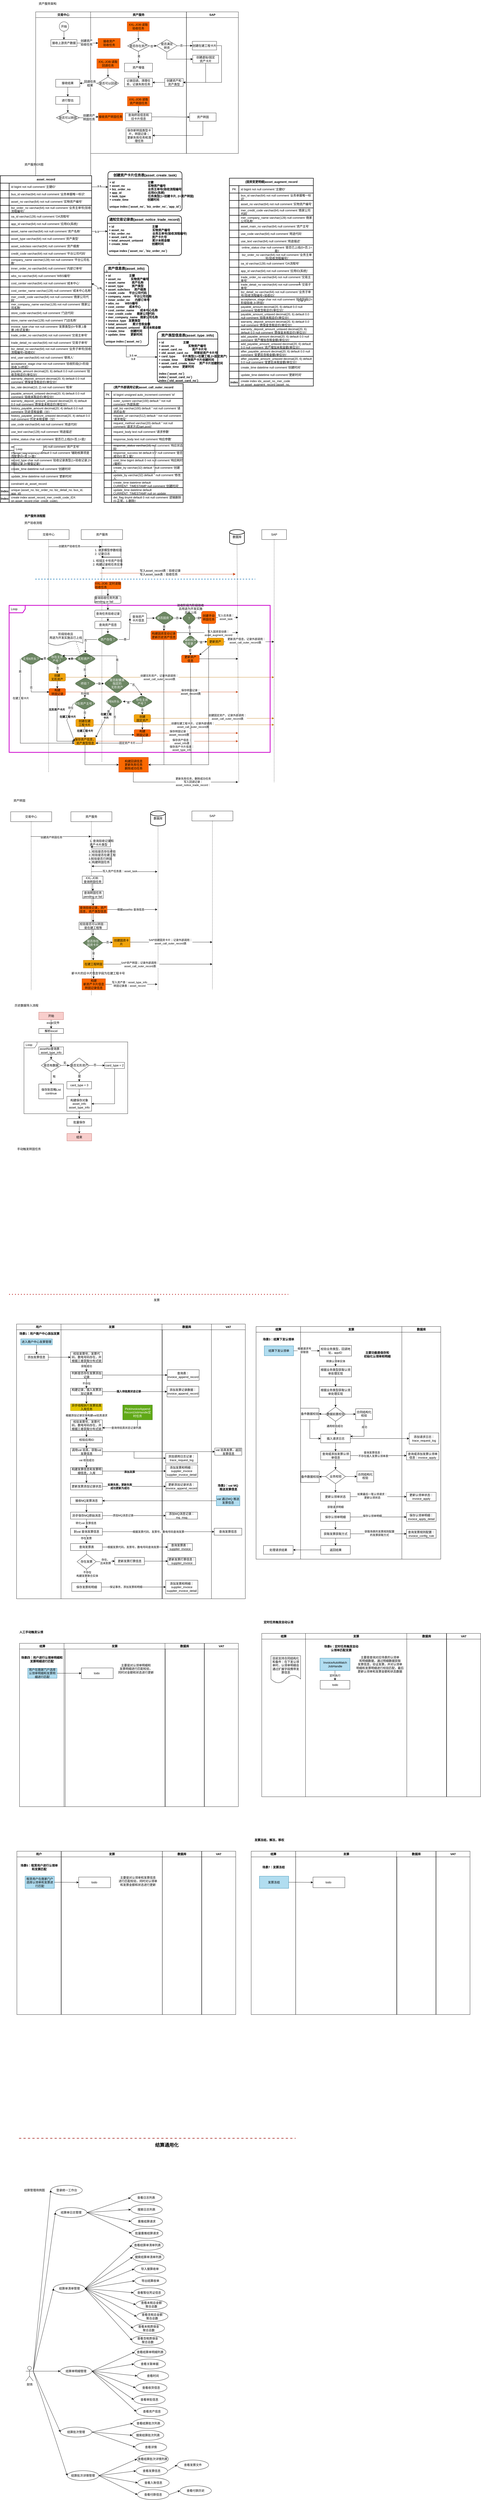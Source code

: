 <mxfile version="24.7.6">
  <diagram name="第 1 页" id="oyXOifWjWRKmlZatTxjt">
    <mxGraphModel dx="1434" dy="786" grid="1" gridSize="10" guides="1" tooltips="1" connect="1" arrows="1" fold="1" page="1" pageScale="1" pageWidth="827" pageHeight="1169" math="0" shadow="0">
      <root>
        <mxCell id="0" />
        <mxCell id="1" parent="0" />
        <mxCell id="gKHH-lL23InZ5jZS7pon-171" value="Loop" style="shape=umlFrame;whiteSpace=wrap;html=1;width=65;height=30;boundedLbl=1;verticalAlign=middle;align=left;spacingLeft=5;swimlaneFillColor=none;strokeColor=#CC00CC;strokeWidth=3;" parent="1" vertex="1">
          <mxGeometry x="40" y="2526" width="1056.75" height="594" as="geometry" />
        </mxCell>
        <mxCell id="sNjwfNni9OI9LNP06PTr-1" value="交易中心" style="swimlane;whiteSpace=wrap;" parent="1" vertex="1">
          <mxGeometry x="147.5" y="128" width="222.5" height="674" as="geometry" />
        </mxCell>
        <mxCell id="sNjwfNni9OI9LNP06PTr-2" style="edgeStyle=orthogonalEdgeStyle;rounded=0;orthogonalLoop=1;jettySize=auto;html=1;entryX=0.5;entryY=0;entryDx=0;entryDy=0;" parent="sNjwfNni9OI9LNP06PTr-1" source="sNjwfNni9OI9LNP06PTr-3" target="sNjwfNni9OI9LNP06PTr-4" edge="1">
          <mxGeometry relative="1" as="geometry" />
        </mxCell>
        <mxCell id="sNjwfNni9OI9LNP06PTr-3" value="开始" style="ellipse;whiteSpace=wrap;html=1;aspect=fixed;" parent="sNjwfNni9OI9LNP06PTr-1" vertex="1">
          <mxGeometry x="95.5" y="40" width="38" height="38" as="geometry" />
        </mxCell>
        <mxCell id="sNjwfNni9OI9LNP06PTr-4" value="接收上游资产数据" style="rounded=0;whiteSpace=wrap;html=1;" parent="sNjwfNni9OI9LNP06PTr-1" vertex="1">
          <mxGeometry x="61.5" y="112" width="105.5" height="28" as="geometry" />
        </mxCell>
        <mxCell id="sNjwfNni9OI9LNP06PTr-5" value="资产服务" style="swimlane;whiteSpace=wrap;" parent="sNjwfNni9OI9LNP06PTr-1" vertex="1">
          <mxGeometry x="222.5" width="387.5" height="572" as="geometry" />
        </mxCell>
        <mxCell id="sNjwfNni9OI9LNP06PTr-6" value="XXL-JOB:读取验收任务" style="whiteSpace=wrap;html=1;fillColor=#fa6800;strokeColor=#C73500;fontColor=#000000;rounded=0;" parent="sNjwfNni9OI9LNP06PTr-5" vertex="1">
          <mxGeometry x="147.88" y="40" width="89.75" height="38" as="geometry" />
        </mxCell>
        <mxCell id="sNjwfNni9OI9LNP06PTr-7" style="edgeStyle=orthogonalEdgeStyle;rounded=0;orthogonalLoop=1;jettySize=auto;html=1;entryX=1;entryY=0.5;entryDx=0;entryDy=0;" parent="sNjwfNni9OI9LNP06PTr-5" source="sNjwfNni9OI9LNP06PTr-8" target="sNjwfNni9OI9LNP06PTr-9" edge="1">
          <mxGeometry relative="1" as="geometry" />
        </mxCell>
        <mxCell id="sNjwfNni9OI9LNP06PTr-8" value="创建资产和&lt;br&gt;资产类型" style="whiteSpace=wrap;html=1;fillColor=rgb(255, 255, 255);strokeColor=rgb(0, 0, 0);fontColor=rgb(0, 0, 0);rounded=0;" parent="sNjwfNni9OI9LNP06PTr-5" vertex="1">
          <mxGeometry x="300" y="269" width="74.66" height="32" as="geometry" />
        </mxCell>
        <mxCell id="sNjwfNni9OI9LNP06PTr-9" value="记录回调，清理任务，记录失败任务" style="whiteSpace=wrap;html=1;fillColor=rgb(255, 255, 255);strokeColor=rgb(0, 0, 0);fontColor=rgb(0, 0, 0);rounded=0;" parent="sNjwfNni9OI9LNP06PTr-5" vertex="1">
          <mxGeometry x="137.0" y="268" width="113.39" height="34.5" as="geometry" />
        </mxCell>
        <mxCell id="sNjwfNni9OI9LNP06PTr-10" value="" style="edgeStyle=orthogonalEdgeStyle;rounded=0;orthogonalLoop=1;jettySize=auto;html=1;" parent="sNjwfNni9OI9LNP06PTr-5" source="sNjwfNni9OI9LNP06PTr-11" target="sNjwfNni9OI9LNP06PTr-12" edge="1">
          <mxGeometry relative="1" as="geometry" />
        </mxCell>
        <mxCell id="sNjwfNni9OI9LNP06PTr-11" value="XXL-JOB:读取回调任务" style="whiteSpace=wrap;html=1;fillColor=#fa6800;strokeColor=#C73500;fontColor=#000000;rounded=0;" parent="sNjwfNni9OI9LNP06PTr-5" vertex="1">
          <mxGeometry x="25" y="190" width="89.75" height="38" as="geometry" />
        </mxCell>
        <mxCell id="sNjwfNni9OI9LNP06PTr-12" value="是否可以回调" style="rhombus;whiteSpace=wrap;html=1;fillColor=rgb(255, 255, 255);strokeColor=rgb(0, 0, 0);fontColor=rgb(0, 0, 0);rounded=0;" parent="sNjwfNni9OI9LNP06PTr-5" vertex="1">
          <mxGeometry x="27.88" y="263" width="85.13" height="51" as="geometry" />
        </mxCell>
        <mxCell id="sNjwfNni9OI9LNP06PTr-13" value="接收资产转固任务" style="whiteSpace=wrap;html=1;fillColor=#fa6800;strokeColor=#C73500;fontColor=#000000;rounded=0;" parent="sNjwfNni9OI9LNP06PTr-5" vertex="1">
          <mxGeometry x="31.3" y="408.63" width="98.7" height="31.37" as="geometry" />
        </mxCell>
        <mxCell id="sNjwfNni9OI9LNP06PTr-14" value="" style="edgeStyle=orthogonalEdgeStyle;rounded=0;orthogonalLoop=1;jettySize=auto;html=1;" parent="sNjwfNni9OI9LNP06PTr-5" source="sNjwfNni9OI9LNP06PTr-15" target="sNjwfNni9OI9LNP06PTr-16" edge="1">
          <mxGeometry relative="1" as="geometry" />
        </mxCell>
        <mxCell id="sNjwfNni9OI9LNP06PTr-15" value="XXL-JOB:读取资产转固任务" style="whiteSpace=wrap;html=1;fillColor=#fa6800;strokeColor=#C73500;fontColor=#000000;rounded=0;" parent="sNjwfNni9OI9LNP06PTr-5" vertex="1">
          <mxGeometry x="148.82" y="342" width="89.75" height="38" as="geometry" />
        </mxCell>
        <mxCell id="sNjwfNni9OI9LNP06PTr-16" value="查询终验信息和&lt;div&gt;旧卡片信息&lt;/div&gt;" style="whiteSpace=wrap;html=1;fillColor=rgb(255, 255, 255);strokeColor=rgb(0, 0, 0);fontColor=rgb(0, 0, 0);rounded=0;" parent="sNjwfNni9OI9LNP06PTr-5" vertex="1">
          <mxGeometry x="140.69" y="408.63" width="106.31" height="31.37" as="geometry" />
        </mxCell>
        <mxCell id="sNjwfNni9OI9LNP06PTr-17" value="保存新转固类型卡片，转固记录；&lt;div&gt;更新失败任务和清理任务&lt;/div&gt;" style="whiteSpace=wrap;html=1;fillColor=rgb(255, 255, 255);strokeColor=rgb(0, 0, 0);fontColor=rgb(0, 0, 0);rounded=0;" parent="sNjwfNni9OI9LNP06PTr-5" vertex="1">
          <mxGeometry x="143.22" y="469" width="107.17" height="61" as="geometry" />
        </mxCell>
        <mxCell id="sNjwfNni9OI9LNP06PTr-18" value="" style="edgeStyle=orthogonalEdgeStyle;rounded=0;orthogonalLoop=1;jettySize=auto;html=1;" parent="sNjwfNni9OI9LNP06PTr-1" source="sNjwfNni9OI9LNP06PTr-19" target="sNjwfNni9OI9LNP06PTr-22" edge="1">
          <mxGeometry relative="1" as="geometry" />
        </mxCell>
        <mxCell id="sNjwfNni9OI9LNP06PTr-19" value="接收结果" style="whiteSpace=wrap;html=1;fillColor=rgb(255, 255, 255);strokeColor=rgb(0, 0, 0);fontColor=rgb(0, 0, 0);rounded=0;" parent="sNjwfNni9OI9LNP06PTr-1" vertex="1">
          <mxGeometry x="81" y="272.5" width="97.82" height="31.5" as="geometry" />
        </mxCell>
        <mxCell id="sNjwfNni9OI9LNP06PTr-20" value="" style="edgeStyle=orthogonalEdgeStyle;rounded=0;orthogonalLoop=1;jettySize=auto;html=1;" parent="sNjwfNni9OI9LNP06PTr-1" source="sNjwfNni9OI9LNP06PTr-12" target="sNjwfNni9OI9LNP06PTr-19" edge="1">
          <mxGeometry relative="1" as="geometry" />
        </mxCell>
        <mxCell id="sNjwfNni9OI9LNP06PTr-21" value="&lt;span style=&quot;font-size: 12px ; background-color: rgb(248 , 249 , 250)&quot;&gt;回调任务&lt;/span&gt;&lt;br style=&quot;font-size: 12px ; background-color: rgb(248 , 249 , 250)&quot;&gt;&lt;span style=&quot;font-size: 12px ; background-color: rgb(248 , 249 , 250)&quot;&gt;结果&lt;/span&gt;" style="edgeLabel;html=1;align=center;verticalAlign=middle;resizable=0;points=[];" parent="sNjwfNni9OI9LNP06PTr-20" vertex="1" connectable="0">
          <mxGeometry x="-0.526" relative="1" as="geometry">
            <mxPoint x="-14" as="offset" />
          </mxGeometry>
        </mxCell>
        <mxCell id="sNjwfNni9OI9LNP06PTr-22" value="进行暂估" style="whiteSpace=wrap;html=1;fillColor=rgb(255, 255, 255);strokeColor=rgb(0, 0, 0);fontColor=rgb(0, 0, 0);rounded=0;" parent="sNjwfNni9OI9LNP06PTr-1" vertex="1">
          <mxGeometry x="81" y="342" width="97.82" height="31.5" as="geometry" />
        </mxCell>
        <mxCell id="sNjwfNni9OI9LNP06PTr-23" value="SAP" style="swimlane;whiteSpace=wrap;" parent="1" vertex="1">
          <mxGeometry x="758" y="128" width="210" height="572" as="geometry" />
        </mxCell>
        <mxCell id="sNjwfNni9OI9LNP06PTr-24" value="创建虚拟/固定&lt;br&gt;资产卡片" style="whiteSpace=wrap;html=1;fillColor=rgb(255, 255, 255);strokeColor=rgb(0, 0, 0);fontColor=rgb(0, 0, 0);rounded=0;" parent="sNjwfNni9OI9LNP06PTr-23" vertex="1">
          <mxGeometry x="25.34" y="175" width="104.66" height="32" as="geometry" />
        </mxCell>
        <mxCell id="sNjwfNni9OI9LNP06PTr-25" value="资产转固" style="whiteSpace=wrap;html=1;fillColor=rgb(255, 255, 255);strokeColor=rgb(0, 0, 0);fontColor=rgb(0, 0, 0);rounded=0;" parent="sNjwfNni9OI9LNP06PTr-23" vertex="1">
          <mxGeometry x="12.83" y="408.32" width="107.17" height="33.69" as="geometry" />
        </mxCell>
        <mxCell id="sNjwfNni9OI9LNP06PTr-26" value="接收资产&lt;br&gt;验收任务" style="whiteSpace=wrap;html=1;fillColor=#fa6800;strokeColor=#C73500;fontColor=#000000;rounded=0;" parent="1" vertex="1">
          <mxGeometry x="400.25" y="235" width="89.75" height="38" as="geometry" />
        </mxCell>
        <mxCell id="sNjwfNni9OI9LNP06PTr-27" value="" style="edgeStyle=orthogonalEdgeStyle;rounded=0;orthogonalLoop=1;jettySize=auto;html=1;" parent="1" source="sNjwfNni9OI9LNP06PTr-4" target="sNjwfNni9OI9LNP06PTr-26" edge="1">
          <mxGeometry relative="1" as="geometry" />
        </mxCell>
        <mxCell id="sNjwfNni9OI9LNP06PTr-28" value="&lt;span style=&quot;font-size: 12px ; background-color: rgb(248 , 249 , 250)&quot;&gt;创建资产&lt;/span&gt;&lt;br style=&quot;font-size: 12px ; background-color: rgb(248 , 249 , 250)&quot;&gt;&lt;span style=&quot;font-size: 12px ; background-color: rgb(248 , 249 , 250)&quot;&gt;验收任务&lt;/span&gt;" style="edgeLabel;html=1;align=center;verticalAlign=middle;resizable=0;points=[];" parent="sNjwfNni9OI9LNP06PTr-27" vertex="1" connectable="0">
          <mxGeometry x="-0.102" y="2" relative="1" as="geometry">
            <mxPoint as="offset" />
          </mxGeometry>
        </mxCell>
        <mxCell id="sNjwfNni9OI9LNP06PTr-29" value="" style="edgeStyle=orthogonalEdgeStyle;rounded=0;orthogonalLoop=1;jettySize=auto;html=1;" parent="1" source="sNjwfNni9OI9LNP06PTr-33" target="sNjwfNni9OI9LNP06PTr-38" edge="1">
          <mxGeometry relative="1" as="geometry" />
        </mxCell>
        <mxCell id="sNjwfNni9OI9LNP06PTr-30" value="否" style="edgeLabel;html=1;align=center;verticalAlign=middle;resizable=0;points=[];" parent="sNjwfNni9OI9LNP06PTr-29" vertex="1" connectable="0">
          <mxGeometry x="-0.337" relative="1" as="geometry">
            <mxPoint y="1" as="offset" />
          </mxGeometry>
        </mxCell>
        <mxCell id="sNjwfNni9OI9LNP06PTr-31" value="" style="edgeStyle=orthogonalEdgeStyle;rounded=0;orthogonalLoop=1;jettySize=auto;html=1;" parent="1" source="sNjwfNni9OI9LNP06PTr-33" target="sNjwfNni9OI9LNP06PTr-42" edge="1">
          <mxGeometry relative="1" as="geometry" />
        </mxCell>
        <mxCell id="sNjwfNni9OI9LNP06PTr-32" value="是" style="edgeLabel;html=1;align=center;verticalAlign=middle;resizable=0;points=[];" parent="sNjwfNni9OI9LNP06PTr-31" vertex="1" connectable="0">
          <mxGeometry x="-0.228" y="1" relative="1" as="geometry">
            <mxPoint as="offset" />
          </mxGeometry>
        </mxCell>
        <mxCell id="sNjwfNni9OI9LNP06PTr-33" value="是否存在资产" style="rhombus;whiteSpace=wrap;html=1;fillColor=rgb(255, 255, 255);strokeColor=rgb(0, 0, 0);fontColor=rgb(0, 0, 0);rounded=0;" parent="1" vertex="1">
          <mxGeometry x="519.76" y="243" width="87.25" height="45" as="geometry" />
        </mxCell>
        <mxCell id="sNjwfNni9OI9LNP06PTr-34" value="" style="edgeStyle=orthogonalEdgeStyle;rounded=0;orthogonalLoop=1;jettySize=auto;html=1;" parent="1" source="sNjwfNni9OI9LNP06PTr-6" target="sNjwfNni9OI9LNP06PTr-33" edge="1">
          <mxGeometry relative="1" as="geometry" />
        </mxCell>
        <mxCell id="sNjwfNni9OI9LNP06PTr-35" value="" style="edgeStyle=orthogonalEdgeStyle;rounded=0;orthogonalLoop=1;jettySize=auto;html=1;" parent="1" source="sNjwfNni9OI9LNP06PTr-38" target="sNjwfNni9OI9LNP06PTr-40" edge="1">
          <mxGeometry relative="1" as="geometry" />
        </mxCell>
        <mxCell id="sNjwfNni9OI9LNP06PTr-36" value="否" style="edgeLabel;html=1;align=center;verticalAlign=middle;resizable=0;points=[];" parent="sNjwfNni9OI9LNP06PTr-35" vertex="1" connectable="0">
          <mxGeometry x="-0.453" y="1" relative="1" as="geometry">
            <mxPoint as="offset" />
          </mxGeometry>
        </mxCell>
        <mxCell id="sNjwfNni9OI9LNP06PTr-37" value="" style="edgeStyle=orthogonalEdgeStyle;rounded=0;orthogonalLoop=1;jettySize=auto;html=1;exitX=0.5;exitY=1;exitDx=0;exitDy=0;entryX=0;entryY=0.5;entryDx=0;entryDy=0;" parent="1" source="sNjwfNni9OI9LNP06PTr-38" target="sNjwfNni9OI9LNP06PTr-24" edge="1">
          <mxGeometry relative="1" as="geometry" />
        </mxCell>
        <mxCell id="sNjwfNni9OI9LNP06PTr-38" value="是否满足&lt;br&gt;转资" style="rhombus;whiteSpace=wrap;html=1;fillColor=rgb(255, 255, 255);strokeColor=rgb(0, 0, 0);fontColor=rgb(0, 0, 0);rounded=0;" parent="1" vertex="1">
          <mxGeometry x="636.64" y="240" width="83.36" height="50" as="geometry" />
        </mxCell>
        <mxCell id="sNjwfNni9OI9LNP06PTr-39" style="edgeStyle=orthogonalEdgeStyle;rounded=0;orthogonalLoop=1;jettySize=auto;html=1;entryX=1;entryY=0.5;entryDx=0;entryDy=0;exitX=1;exitY=0.5;exitDx=0;exitDy=0;" parent="1" source="sNjwfNni9OI9LNP06PTr-40" target="sNjwfNni9OI9LNP06PTr-8" edge="1">
          <mxGeometry relative="1" as="geometry" />
        </mxCell>
        <mxCell id="sNjwfNni9OI9LNP06PTr-40" value="创建在建工程卡片" style="whiteSpace=wrap;html=1;fillColor=rgb(255, 255, 255);strokeColor=rgb(0, 0, 0);fontColor=rgb(0, 0, 0);rounded=0;" parent="1" vertex="1">
          <mxGeometry x="781.68" y="247" width="98.32" height="35" as="geometry" />
        </mxCell>
        <mxCell id="sNjwfNni9OI9LNP06PTr-41" value="" style="edgeStyle=orthogonalEdgeStyle;rounded=0;orthogonalLoop=1;jettySize=auto;html=1;" parent="1" source="sNjwfNni9OI9LNP06PTr-42" target="sNjwfNni9OI9LNP06PTr-9" edge="1">
          <mxGeometry relative="1" as="geometry" />
        </mxCell>
        <mxCell id="sNjwfNni9OI9LNP06PTr-42" value="资产增值" style="whiteSpace=wrap;html=1;fillColor=rgb(255, 255, 255);strokeColor=rgb(0, 0, 0);fontColor=rgb(0, 0, 0);rounded=0;" parent="1" vertex="1">
          <mxGeometry x="507" y="335.5" width="113.39" height="34.5" as="geometry" />
        </mxCell>
        <mxCell id="sNjwfNni9OI9LNP06PTr-43" value="" style="edgeStyle=orthogonalEdgeStyle;rounded=0;orthogonalLoop=1;jettySize=auto;html=1;exitX=0.5;exitY=1;exitDx=0;exitDy=0;entryX=1;entryY=0.5;entryDx=0;entryDy=0;" parent="1" source="sNjwfNni9OI9LNP06PTr-24" target="sNjwfNni9OI9LNP06PTr-8" edge="1">
          <mxGeometry relative="1" as="geometry" />
        </mxCell>
        <mxCell id="sNjwfNni9OI9LNP06PTr-44" value="" style="edgeStyle=orthogonalEdgeStyle;rounded=0;orthogonalLoop=1;jettySize=auto;html=1;" parent="1" source="sNjwfNni9OI9LNP06PTr-46" target="sNjwfNni9OI9LNP06PTr-13" edge="1">
          <mxGeometry relative="1" as="geometry" />
        </mxCell>
        <mxCell id="sNjwfNni9OI9LNP06PTr-45" value="&lt;span style=&quot;font-size: 12px ; background-color: rgb(248 , 249 , 250)&quot;&gt;创建资产&lt;/span&gt;&lt;br style=&quot;font-size: 12px ; background-color: rgb(248 , 249 , 250)&quot;&gt;&lt;span style=&quot;font-size: 12px ; background-color: rgb(248 , 249 , 250)&quot;&gt;转固任务&lt;/span&gt;" style="edgeLabel;html=1;align=center;verticalAlign=middle;resizable=0;points=[];" parent="sNjwfNni9OI9LNP06PTr-44" vertex="1" connectable="0">
          <mxGeometry x="-0.004" relative="1" as="geometry">
            <mxPoint as="offset" />
          </mxGeometry>
        </mxCell>
        <mxCell id="sNjwfNni9OI9LNP06PTr-46" value="是否可以转固" style="rhombus;whiteSpace=wrap;html=1;fillColor=rgb(255, 255, 255);strokeColor=rgb(0, 0, 0);fontColor=rgb(0, 0, 0);rounded=0;" parent="1" vertex="1">
          <mxGeometry x="231.41" y="534.25" width="92.59" height="42.75" as="geometry" />
        </mxCell>
        <mxCell id="sNjwfNni9OI9LNP06PTr-47" value="" style="edgeStyle=orthogonalEdgeStyle;rounded=0;orthogonalLoop=1;jettySize=auto;html=1;" parent="1" source="sNjwfNni9OI9LNP06PTr-22" target="sNjwfNni9OI9LNP06PTr-46" edge="1">
          <mxGeometry relative="1" as="geometry" />
        </mxCell>
        <mxCell id="sNjwfNni9OI9LNP06PTr-48" value="" style="edgeStyle=orthogonalEdgeStyle;rounded=0;orthogonalLoop=1;jettySize=auto;html=1;" parent="1" source="sNjwfNni9OI9LNP06PTr-16" target="sNjwfNni9OI9LNP06PTr-25" edge="1">
          <mxGeometry relative="1" as="geometry" />
        </mxCell>
        <mxCell id="sNjwfNni9OI9LNP06PTr-49" value="" style="edgeStyle=orthogonalEdgeStyle;rounded=0;orthogonalLoop=1;jettySize=auto;html=1;exitX=0.5;exitY=1;exitDx=0;exitDy=0;entryX=1;entryY=0.5;entryDx=0;entryDy=0;" parent="1" source="sNjwfNni9OI9LNP06PTr-25" target="sNjwfNni9OI9LNP06PTr-17" edge="1">
          <mxGeometry relative="1" as="geometry" />
        </mxCell>
        <mxCell id="sNjwfNni9OI9LNP06PTr-50" value="资产服务架构" style="text;html=1;align=center;verticalAlign=middle;resizable=0;points=[];autosize=1;strokeColor=none;fillColor=none;" parent="1" vertex="1">
          <mxGeometry x="145" y="80" width="100" height="30" as="geometry" />
        </mxCell>
        <mxCell id="sNjwfNni9OI9LNP06PTr-51" value="&lt;b&gt;资产服务流程图&lt;/b&gt;" style="text;html=1;align=center;verticalAlign=middle;resizable=0;points=[];autosize=1;strokeColor=none;fillColor=none;" parent="1" vertex="1">
          <mxGeometry x="88.75" y="2150" width="110" height="30" as="geometry" />
        </mxCell>
        <mxCell id="sNjwfNni9OI9LNP06PTr-52" value="资产服务ER图" style="text;html=1;align=center;verticalAlign=middle;resizable=0;points=[];autosize=1;strokeColor=none;fillColor=none;" parent="1" vertex="1">
          <mxGeometry x="90" y="730" width="100" height="30" as="geometry" />
        </mxCell>
        <mxCell id="sNjwfNni9OI9LNP06PTr-72" value="资产类型信息表(asset_type_info)" style="swimlane;childLayout=stackLayout;horizontal=1;startSize=30;horizontalStack=0;rounded=1;fontSize=14;fontStyle=1;strokeWidth=2;resizeParent=0;resizeLast=1;shadow=0;dashed=0;align=center;whiteSpace=wrap;" parent="1" vertex="1">
          <mxGeometry x="640" y="1420" width="244.69" height="205" as="geometry">
            <mxRectangle x="810.63" y="1185" width="250" height="30" as="alternateBounds" />
          </mxGeometry>
        </mxCell>
        <mxCell id="sNjwfNni9OI9LNP06PTr-73" value="+ id                       主键&#xa;+ asset_no                 实物资产编号&#xa;+ asset_card_no            资产卡片号&#xa;+ old_asset_card_no       转移前资产卡片号                                      &#xa;+ card_type        卡片类型(1=在建工程,2=固定资产)&#xa;+ create_time        实物资产卡片创建时间&#xa;+ asset_card_create_time     资产卡片创建时间&#xa;+ update_time    更新时间&#xa;&#xa;index (`asset_no`)&#xa;index (`asset_card_no`)&#xa;index (`old_asset_card_no`)" style="align=left;strokeColor=none;fillColor=none;spacingLeft=4;fontSize=12;verticalAlign=top;resizable=0;rotatable=0;part=1;fontStyle=1" parent="sNjwfNni9OI9LNP06PTr-72" vertex="1">
          <mxGeometry y="30" width="244.69" height="175" as="geometry" />
        </mxCell>
        <mxCell id="sNjwfNni9OI9LNP06PTr-76" value="创建资产卡片任务表(asset_create_task)" style="swimlane;childLayout=stackLayout;horizontal=1;startSize=30;horizontalStack=0;rounded=1;fontSize=14;fontStyle=1;strokeWidth=2;resizeParent=0;resizeLast=1;shadow=0;dashed=0;align=center;whiteSpace=wrap;" parent="1" vertex="1">
          <mxGeometry x="440" y="773" width="300" height="160" as="geometry" />
        </mxCell>
        <mxCell id="sNjwfNni9OI9LNP06PTr-77" value="+ id                                        主键&#xa;+ asset_no                            实物资产编号&#xa;+ biz_order_no                     业务主单号(验收流程编号)&#xa;+ app_id                                应用ID(系统)&#xa;+ task_type                           任务类型(1=创建卡片, 2=资产转固)&#xa;+ create_time                       创建时间&#xa;&#xa;unique index (`asset_no`, `biz_order_no`, `app_id`)" style="align=left;strokeColor=none;fillColor=none;spacingLeft=4;fontSize=12;verticalAlign=top;resizable=0;rotatable=0;part=1;fontStyle=1" parent="sNjwfNni9OI9LNP06PTr-76" vertex="1">
          <mxGeometry y="30" width="300" height="130" as="geometry" />
        </mxCell>
        <mxCell id="sNjwfNni9OI9LNP06PTr-78" value="通知交易记录表(asset_notice_trade_record)" style="swimlane;childLayout=stackLayout;horizontal=1;startSize=30;horizontalStack=0;rounded=1;fontSize=14;fontStyle=1;strokeWidth=2;resizeParent=0;resizeLast=1;shadow=0;dashed=0;align=center;whiteSpace=wrap;" parent="1" vertex="1">
          <mxGeometry x="438" y="952" width="300" height="160" as="geometry" />
        </mxCell>
        <mxCell id="sNjwfNni9OI9LNP06PTr-79" value="+ id                                              主键&#xa;+ asset_no                                  实物资产编号&#xa;+ biz_order_no                           业务主单号(验收流程编号)&#xa;+ asset_card_no                        资产卡片号&#xa;+ total_amount_untaxed           累计未税金额&#xa;+ create_time                             创建时间&#xa;&#xa;unique index (`asset_no`, `biz_order_no`)&#xa;" style="align=left;strokeColor=none;fillColor=none;spacingLeft=4;fontSize=12;verticalAlign=top;resizable=0;rotatable=0;part=1;fontStyle=1" parent="sNjwfNni9OI9LNP06PTr-78" vertex="1">
          <mxGeometry y="30" width="300" height="130" as="geometry" />
        </mxCell>
        <mxCell id="sNjwfNni9OI9LNP06PTr-80" value="资产信息表(asset_info)" style="swimlane;childLayout=stackLayout;horizontal=1;startSize=30;horizontalStack=0;rounded=1;fontSize=14;fontStyle=1;strokeWidth=2;resizeParent=0;resizeLast=1;shadow=0;dashed=0;align=center;whiteSpace=wrap;" parent="1" vertex="1">
          <mxGeometry x="424.39" y="1150" width="180" height="327" as="geometry" />
        </mxCell>
        <mxCell id="sNjwfNni9OI9LNP06PTr-81" value="+ id                      主键&#xa;+ asset_no            实物资产编号&#xa;+ asset_name        资产名称&#xa;+ asset_type          资产类型&#xa;+ asset_subclass     资产细类&#xa;+ credit_code     平台公司代码&#xa;+ company_name    平台公司名称&#xa;+ inner_order_no      内部订单号&#xa;+ wbs_no       WBS编号&#xa;+ cost_center     成本中心&#xa;+ cost_center_name       成本中心名称&#xa;+ mer_credit_code      商家公司代码&#xa;+ mer_company_name   商家公司名称&#xa;+ invoice_type   发票类型&#xa;+ total_amount       累计含税金额&#xa;+ total_amount_untaxed    累计未税金额&#xa;+ create_time       创建时间&#xa;+ update_time      更新时间&#xa;&#xa;unique index (`asset_no`)" style="align=left;strokeColor=none;fillColor=none;spacingLeft=4;fontSize=12;verticalAlign=top;resizable=0;rotatable=0;part=1;fontStyle=1" parent="sNjwfNni9OI9LNP06PTr-80" vertex="1">
          <mxGeometry y="30" width="180" height="297" as="geometry" />
        </mxCell>
        <mxCell id="sNjwfNni9OI9LNP06PTr-82" style="edgeStyle=orthogonalEdgeStyle;rounded=0;orthogonalLoop=1;jettySize=auto;html=1;exitX=0.5;exitY=1;exitDx=0;exitDy=0;" parent="1" source="sNjwfNni9OI9LNP06PTr-81" target="sNjwfNni9OI9LNP06PTr-72" edge="1">
          <mxGeometry relative="1" as="geometry" />
        </mxCell>
        <mxCell id="sNjwfNni9OI9LNP06PTr-452" value="&lt;b&gt;1:1 or&lt;/b&gt;&lt;div&gt;&lt;b&gt;1:2&lt;/b&gt;&lt;/div&gt;" style="edgeLabel;html=1;align=center;verticalAlign=middle;resizable=0;points=[];" parent="sNjwfNni9OI9LNP06PTr-82" vertex="1" connectable="0">
          <mxGeometry x="-0.153" relative="1" as="geometry">
            <mxPoint as="offset" />
          </mxGeometry>
        </mxCell>
        <mxCell id="sNjwfNni9OI9LNP06PTr-83" value="1" style="text;html=1;align=center;verticalAlign=middle;resizable=0;points=[];autosize=1;strokeColor=none;fillColor=none;" parent="1" vertex="1">
          <mxGeometry x="1200" y="1210" width="30" height="30" as="geometry" />
        </mxCell>
        <mxCell id="sNjwfNni9OI9LNP06PTr-84" value="1 or 2" style="text;html=1;align=center;verticalAlign=middle;resizable=0;points=[];autosize=1;strokeColor=none;fillColor=none;" parent="1" vertex="1">
          <mxGeometry x="1200" y="1280" width="50" height="30" as="geometry" />
        </mxCell>
        <mxCell id="sNjwfNni9OI9LNP06PTr-85" value="1" style="text;html=1;align=center;verticalAlign=middle;resizable=0;points=[];autosize=1;strokeColor=none;fillColor=none;" parent="1" vertex="1">
          <mxGeometry x="420" y="1160" width="30" height="30" as="geometry" />
        </mxCell>
        <mxCell id="sNjwfNni9OI9LNP06PTr-86" value="1" style="text;html=1;align=center;verticalAlign=middle;resizable=0;points=[];autosize=1;strokeColor=none;fillColor=none;" parent="1" vertex="1">
          <mxGeometry x="470" y="1130" width="30" height="30" as="geometry" />
        </mxCell>
        <mxCell id="sNjwfNni9OI9LNP06PTr-89" style="edgeStyle=none;rounded=0;orthogonalLoop=1;jettySize=auto;html=1;exitX=0;exitY=0.25;exitDx=0;exitDy=0;entryX=1;entryY=0.5;entryDx=0;entryDy=0;" parent="1" source="sNjwfNni9OI9LNP06PTr-81" target="gKHH-lL23InZ5jZS7pon-42" edge="1">
          <mxGeometry relative="1" as="geometry">
            <mxPoint x="470" y="1320" as="targetPoint" />
          </mxGeometry>
        </mxCell>
        <mxCell id="sNjwfNni9OI9LNP06PTr-92" value="&lt;b&gt;1:N&lt;/b&gt;" style="edgeLabel;html=1;align=center;verticalAlign=middle;resizable=0;points=[];" parent="sNjwfNni9OI9LNP06PTr-89" vertex="1" connectable="0">
          <mxGeometry x="-0.22" y="1" relative="1" as="geometry">
            <mxPoint as="offset" />
          </mxGeometry>
        </mxCell>
        <mxCell id="sNjwfNni9OI9LNP06PTr-90" style="rounded=0;orthogonalLoop=1;jettySize=auto;html=1;exitX=1;exitY=0.5;exitDx=0;exitDy=0;entryX=0;entryY=0.25;entryDx=0;entryDy=0;" parent="1" source="gKHH-lL23InZ5jZS7pon-21" target="sNjwfNni9OI9LNP06PTr-79" edge="1">
          <mxGeometry relative="1" as="geometry">
            <mxPoint x="374" y="1073" as="sourcePoint" />
            <mxPoint x="460" y="1078" as="targetPoint" />
          </mxGeometry>
        </mxCell>
        <mxCell id="sNjwfNni9OI9LNP06PTr-93" value="&lt;b&gt;1:1&lt;/b&gt;" style="edgeLabel;html=1;align=center;verticalAlign=middle;resizable=0;points=[];" parent="sNjwfNni9OI9LNP06PTr-90" vertex="1" connectable="0">
          <mxGeometry x="-0.348" y="-1" relative="1" as="geometry">
            <mxPoint as="offset" />
          </mxGeometry>
        </mxCell>
        <mxCell id="sNjwfNni9OI9LNP06PTr-327" value="(固资变更明细)asset_augment_record" style="shape=table;startSize=30;container=1;collapsible=1;childLayout=tableLayout;fixedRows=1;rowLines=1;fontStyle=1;align=center;resizeLast=1;whiteSpace=wrap;strokeWidth=2;" parent="1" vertex="1">
          <mxGeometry x="931.69" y="800" width="340" height="840" as="geometry">
            <mxRectangle x="810" y="1410" width="240" height="30" as="alternateBounds" />
          </mxGeometry>
        </mxCell>
        <mxCell id="sNjwfNni9OI9LNP06PTr-328" value="" style="shape=tableRow;horizontal=0;startSize=0;swimlaneHead=0;swimlaneBody=0;fillColor=none;collapsible=0;dropTarget=0;points=[[0,0.5],[1,0.5]];portConstraint=eastwest;strokeColor=inherit;top=0;left=0;right=0;bottom=0;whiteSpace=wrap;" parent="sNjwfNni9OI9LNP06PTr-327" vertex="1">
          <mxGeometry y="30" width="340" height="30" as="geometry" />
        </mxCell>
        <mxCell id="sNjwfNni9OI9LNP06PTr-329" value="PK" style="shape=partialRectangle;overflow=hidden;connectable=0;fillColor=none;strokeColor=inherit;top=0;left=0;bottom=0;right=0;whiteSpace=wrap;" parent="sNjwfNni9OI9LNP06PTr-328" vertex="1">
          <mxGeometry width="38.31" height="30" as="geometry">
            <mxRectangle width="38.31" height="30" as="alternateBounds" />
          </mxGeometry>
        </mxCell>
        <mxCell id="sNjwfNni9OI9LNP06PTr-330" value="id                              bigint                          not null comment &#39;主键ID&#39;" style="shape=partialRectangle;overflow=hidden;connectable=0;fillColor=none;align=left;strokeColor=inherit;top=0;left=0;bottom=0;right=0;spacingLeft=6;whiteSpace=wrap;" parent="sNjwfNni9OI9LNP06PTr-328" vertex="1">
          <mxGeometry x="38.31" width="301.69" height="30" as="geometry">
            <mxRectangle width="301.69" height="30" as="alternateBounds" />
          </mxGeometry>
        </mxCell>
        <mxCell id="sNjwfNni9OI9LNP06PTr-331" value="" style="shape=tableRow;horizontal=0;startSize=0;swimlaneHead=0;swimlaneBody=0;fillColor=none;collapsible=0;dropTarget=0;points=[[0,0.5],[1,0.5]];portConstraint=eastwest;strokeColor=inherit;top=0;left=0;right=0;bottom=0;whiteSpace=wrap;" parent="sNjwfNni9OI9LNP06PTr-327" vertex="1">
          <mxGeometry y="60" width="340" height="30" as="geometry" />
        </mxCell>
        <mxCell id="sNjwfNni9OI9LNP06PTr-332" value="" style="shape=partialRectangle;overflow=hidden;connectable=0;fillColor=none;strokeColor=inherit;top=0;left=0;bottom=0;right=0;whiteSpace=wrap;" parent="sNjwfNni9OI9LNP06PTr-331" vertex="1">
          <mxGeometry width="38.31" height="30" as="geometry">
            <mxRectangle width="38.31" height="30" as="alternateBounds" />
          </mxGeometry>
        </mxCell>
        <mxCell id="sNjwfNni9OI9LNP06PTr-333" value="bus_id                          varchar(64)                     not null comment &#39;业务单据唯一标识&#39;" style="shape=partialRectangle;overflow=hidden;connectable=0;fillColor=none;align=left;strokeColor=inherit;top=0;left=0;bottom=0;right=0;spacingLeft=6;whiteSpace=wrap;" parent="sNjwfNni9OI9LNP06PTr-331" vertex="1">
          <mxGeometry x="38.31" width="301.69" height="30" as="geometry">
            <mxRectangle width="301.69" height="30" as="alternateBounds" />
          </mxGeometry>
        </mxCell>
        <mxCell id="sNjwfNni9OI9LNP06PTr-334" value="" style="shape=tableRow;horizontal=0;startSize=0;swimlaneHead=0;swimlaneBody=0;fillColor=none;collapsible=0;dropTarget=0;points=[[0,0.5],[1,0.5]];portConstraint=eastwest;strokeColor=inherit;top=0;left=0;right=0;bottom=0;whiteSpace=wrap;" parent="sNjwfNni9OI9LNP06PTr-327" vertex="1">
          <mxGeometry y="90" width="340" height="30" as="geometry" />
        </mxCell>
        <mxCell id="sNjwfNni9OI9LNP06PTr-335" value="" style="shape=partialRectangle;overflow=hidden;connectable=0;fillColor=none;strokeColor=inherit;top=0;left=0;bottom=0;right=0;whiteSpace=wrap;" parent="sNjwfNni9OI9LNP06PTr-334" vertex="1">
          <mxGeometry width="38.31" height="30" as="geometry">
            <mxRectangle width="38.31" height="30" as="alternateBounds" />
          </mxGeometry>
        </mxCell>
        <mxCell id="sNjwfNni9OI9LNP06PTr-336" value="asset_no                        varchar(64)                     not null comment &#39;实物资产编号&#39;" style="shape=partialRectangle;overflow=hidden;connectable=0;fillColor=none;align=left;strokeColor=inherit;top=0;left=0;bottom=0;right=0;spacingLeft=6;whiteSpace=wrap;" parent="sNjwfNni9OI9LNP06PTr-334" vertex="1">
          <mxGeometry x="38.31" width="301.69" height="30" as="geometry">
            <mxRectangle width="301.69" height="30" as="alternateBounds" />
          </mxGeometry>
        </mxCell>
        <mxCell id="sNjwfNni9OI9LNP06PTr-337" value="" style="shape=tableRow;horizontal=0;startSize=0;swimlaneHead=0;swimlaneBody=0;fillColor=none;collapsible=0;dropTarget=0;points=[[0,0.5],[1,0.5]];portConstraint=eastwest;strokeColor=inherit;top=0;left=0;right=0;bottom=0;whiteSpace=wrap;" parent="sNjwfNni9OI9LNP06PTr-327" vertex="1">
          <mxGeometry y="120" width="340" height="30" as="geometry" />
        </mxCell>
        <mxCell id="sNjwfNni9OI9LNP06PTr-338" value="" style="shape=partialRectangle;overflow=hidden;connectable=0;fillColor=none;strokeColor=inherit;top=0;left=0;bottom=0;right=0;whiteSpace=wrap;" parent="sNjwfNni9OI9LNP06PTr-337" vertex="1">
          <mxGeometry width="38.31" height="30" as="geometry">
            <mxRectangle width="38.31" height="30" as="alternateBounds" />
          </mxGeometry>
        </mxCell>
        <mxCell id="sNjwfNni9OI9LNP06PTr-339" value="mer_credit_code                 varchar(64)                     null comment &#39;商家公司代码&#39;" style="shape=partialRectangle;overflow=hidden;connectable=0;fillColor=none;align=left;strokeColor=inherit;top=0;left=0;bottom=0;right=0;spacingLeft=6;whiteSpace=wrap;" parent="sNjwfNni9OI9LNP06PTr-337" vertex="1">
          <mxGeometry x="38.31" width="301.69" height="30" as="geometry">
            <mxRectangle width="301.69" height="30" as="alternateBounds" />
          </mxGeometry>
        </mxCell>
        <mxCell id="sNjwfNni9OI9LNP06PTr-340" value="" style="shape=tableRow;horizontal=0;startSize=0;swimlaneHead=0;swimlaneBody=0;fillColor=none;collapsible=0;dropTarget=0;points=[[0,0.5],[1,0.5]];portConstraint=eastwest;strokeColor=inherit;top=0;left=0;right=0;bottom=0;whiteSpace=wrap;" parent="sNjwfNni9OI9LNP06PTr-327" vertex="1">
          <mxGeometry y="150" width="340" height="30" as="geometry" />
        </mxCell>
        <mxCell id="sNjwfNni9OI9LNP06PTr-341" value="" style="shape=partialRectangle;overflow=hidden;connectable=0;fillColor=none;strokeColor=inherit;top=0;left=0;bottom=0;right=0;whiteSpace=wrap;" parent="sNjwfNni9OI9LNP06PTr-340" vertex="1">
          <mxGeometry width="38.31" height="30" as="geometry">
            <mxRectangle width="38.31" height="30" as="alternateBounds" />
          </mxGeometry>
        </mxCell>
        <mxCell id="sNjwfNni9OI9LNP06PTr-342" value="mer_company_name                varchar(128)                    null comment &#39;商家公司名称&#39;" style="shape=partialRectangle;overflow=hidden;connectable=0;fillColor=none;align=left;strokeColor=inherit;top=0;left=0;bottom=0;right=0;spacingLeft=6;whiteSpace=wrap;" parent="sNjwfNni9OI9LNP06PTr-340" vertex="1">
          <mxGeometry x="38.31" width="301.69" height="30" as="geometry">
            <mxRectangle width="301.69" height="30" as="alternateBounds" />
          </mxGeometry>
        </mxCell>
        <mxCell id="sNjwfNni9OI9LNP06PTr-343" value="" style="shape=tableRow;horizontal=0;startSize=0;swimlaneHead=0;swimlaneBody=0;fillColor=none;collapsible=0;dropTarget=0;points=[[0,0.5],[1,0.5]];portConstraint=eastwest;strokeColor=inherit;top=0;left=0;right=0;bottom=0;whiteSpace=wrap;" parent="sNjwfNni9OI9LNP06PTr-327" vertex="1">
          <mxGeometry y="180" width="340" height="30" as="geometry" />
        </mxCell>
        <mxCell id="sNjwfNni9OI9LNP06PTr-344" value="" style="shape=partialRectangle;overflow=hidden;connectable=0;fillColor=none;strokeColor=inherit;top=0;left=0;bottom=0;right=0;whiteSpace=wrap;" parent="sNjwfNni9OI9LNP06PTr-343" vertex="1">
          <mxGeometry width="38.31" height="30" as="geometry">
            <mxRectangle width="38.31" height="30" as="alternateBounds" />
          </mxGeometry>
        </mxCell>
        <mxCell id="sNjwfNni9OI9LNP06PTr-345" value="asset_main_no                   varchar(64)                     null comment &#39;资产主号&#39;" style="shape=partialRectangle;overflow=hidden;connectable=0;fillColor=none;align=left;strokeColor=inherit;top=0;left=0;bottom=0;right=0;spacingLeft=6;whiteSpace=wrap;" parent="sNjwfNni9OI9LNP06PTr-343" vertex="1">
          <mxGeometry x="38.31" width="301.69" height="30" as="geometry">
            <mxRectangle width="301.69" height="30" as="alternateBounds" />
          </mxGeometry>
        </mxCell>
        <mxCell id="sNjwfNni9OI9LNP06PTr-346" value="" style="shape=tableRow;horizontal=0;startSize=0;swimlaneHead=0;swimlaneBody=0;fillColor=none;collapsible=0;dropTarget=0;points=[[0,0.5],[1,0.5]];portConstraint=eastwest;strokeColor=inherit;top=0;left=0;right=0;bottom=0;whiteSpace=wrap;" parent="sNjwfNni9OI9LNP06PTr-327" vertex="1">
          <mxGeometry y="210" width="340" height="30" as="geometry" />
        </mxCell>
        <mxCell id="sNjwfNni9OI9LNP06PTr-347" value="" style="shape=partialRectangle;overflow=hidden;connectable=0;fillColor=none;strokeColor=inherit;top=0;left=0;bottom=0;right=0;whiteSpace=wrap;" parent="sNjwfNni9OI9LNP06PTr-346" vertex="1">
          <mxGeometry width="38.31" height="30" as="geometry">
            <mxRectangle width="38.31" height="30" as="alternateBounds" />
          </mxGeometry>
        </mxCell>
        <mxCell id="sNjwfNni9OI9LNP06PTr-348" value="use_code                        varchar(64)                     null comment &#39;用途代码&#39;" style="shape=partialRectangle;overflow=hidden;connectable=0;fillColor=none;align=left;strokeColor=inherit;top=0;left=0;bottom=0;right=0;spacingLeft=6;whiteSpace=wrap;" parent="sNjwfNni9OI9LNP06PTr-346" vertex="1">
          <mxGeometry x="38.31" width="301.69" height="30" as="geometry">
            <mxRectangle width="301.69" height="30" as="alternateBounds" />
          </mxGeometry>
        </mxCell>
        <mxCell id="sNjwfNni9OI9LNP06PTr-349" value="" style="shape=tableRow;horizontal=0;startSize=0;swimlaneHead=0;swimlaneBody=0;fillColor=none;collapsible=0;dropTarget=0;points=[[0,0.5],[1,0.5]];portConstraint=eastwest;strokeColor=inherit;top=0;left=0;right=0;bottom=0;whiteSpace=wrap;" parent="sNjwfNni9OI9LNP06PTr-327" vertex="1">
          <mxGeometry y="240" width="340" height="30" as="geometry" />
        </mxCell>
        <mxCell id="sNjwfNni9OI9LNP06PTr-350" value="" style="shape=partialRectangle;overflow=hidden;connectable=0;fillColor=none;strokeColor=inherit;top=0;left=0;bottom=0;right=0;whiteSpace=wrap;" parent="sNjwfNni9OI9LNP06PTr-349" vertex="1">
          <mxGeometry width="38.31" height="30" as="geometry">
            <mxRectangle width="38.31" height="30" as="alternateBounds" />
          </mxGeometry>
        </mxCell>
        <mxCell id="sNjwfNni9OI9LNP06PTr-351" value="use_text                        varchar(64)                     null comment &#39;用途描述&#39;" style="shape=partialRectangle;overflow=hidden;connectable=0;fillColor=none;align=left;strokeColor=inherit;top=0;left=0;bottom=0;right=0;spacingLeft=6;whiteSpace=wrap;" parent="sNjwfNni9OI9LNP06PTr-349" vertex="1">
          <mxGeometry x="38.31" width="301.69" height="30" as="geometry">
            <mxRectangle width="301.69" height="30" as="alternateBounds" />
          </mxGeometry>
        </mxCell>
        <mxCell id="sNjwfNni9OI9LNP06PTr-352" value="" style="shape=tableRow;horizontal=0;startSize=0;swimlaneHead=0;swimlaneBody=0;fillColor=none;collapsible=0;dropTarget=0;points=[[0,0.5],[1,0.5]];portConstraint=eastwest;strokeColor=inherit;top=0;left=0;right=0;bottom=0;whiteSpace=wrap;" parent="sNjwfNni9OI9LNP06PTr-327" vertex="1">
          <mxGeometry y="270" width="340" height="30" as="geometry" />
        </mxCell>
        <mxCell id="sNjwfNni9OI9LNP06PTr-353" value="" style="shape=partialRectangle;overflow=hidden;connectable=0;fillColor=none;strokeColor=inherit;top=0;left=0;bottom=0;right=0;whiteSpace=wrap;" parent="sNjwfNni9OI9LNP06PTr-352" vertex="1">
          <mxGeometry width="38.31" height="30" as="geometry">
            <mxRectangle width="38.31" height="30" as="alternateBounds" />
          </mxGeometry>
        </mxCell>
        <mxCell id="sNjwfNni9OI9LNP06PTr-354" value="online_status                   char                            null comment &#39;是否已上线(0=否,1=是)&#39;" style="shape=partialRectangle;overflow=hidden;connectable=0;fillColor=none;align=center;strokeColor=inherit;top=0;left=0;bottom=0;right=0;spacingLeft=6;whiteSpace=wrap;" parent="sNjwfNni9OI9LNP06PTr-352" vertex="1">
          <mxGeometry x="38.31" width="301.69" height="30" as="geometry">
            <mxRectangle width="301.69" height="30" as="alternateBounds" />
          </mxGeometry>
        </mxCell>
        <mxCell id="sNjwfNni9OI9LNP06PTr-355" value="" style="shape=tableRow;horizontal=0;startSize=0;swimlaneHead=0;swimlaneBody=0;fillColor=none;collapsible=0;dropTarget=0;points=[[0,0.5],[1,0.5]];portConstraint=eastwest;strokeColor=inherit;top=0;left=0;right=0;bottom=0;whiteSpace=wrap;" parent="sNjwfNni9OI9LNP06PTr-327" vertex="1">
          <mxGeometry y="300" width="340" height="30" as="geometry" />
        </mxCell>
        <mxCell id="sNjwfNni9OI9LNP06PTr-356" value="" style="shape=partialRectangle;overflow=hidden;connectable=0;fillColor=none;strokeColor=inherit;top=0;left=0;bottom=0;right=0;whiteSpace=wrap;" parent="sNjwfNni9OI9LNP06PTr-355" vertex="1">
          <mxGeometry width="38.31" height="30" as="geometry">
            <mxRectangle width="38.31" height="30" as="alternateBounds" />
          </mxGeometry>
        </mxCell>
        <mxCell id="sNjwfNni9OI9LNP06PTr-357" value="biz_order_no                    varchar(64)                     not null comment &#39;业务主单号(验收流程编号)&#39;" style="shape=partialRectangle;overflow=hidden;connectable=0;fillColor=none;align=center;strokeColor=inherit;top=0;left=0;bottom=0;right=0;spacingLeft=6;whiteSpace=wrap;" parent="sNjwfNni9OI9LNP06PTr-355" vertex="1">
          <mxGeometry x="38.31" width="301.69" height="30" as="geometry">
            <mxRectangle width="301.69" height="30" as="alternateBounds" />
          </mxGeometry>
        </mxCell>
        <mxCell id="sNjwfNni9OI9LNP06PTr-358" value="" style="shape=tableRow;horizontal=0;startSize=0;swimlaneHead=0;swimlaneBody=0;fillColor=none;collapsible=0;dropTarget=0;points=[[0,0.5],[1,0.5]];portConstraint=eastwest;strokeColor=inherit;top=0;left=0;right=0;bottom=0;whiteSpace=wrap;" parent="sNjwfNni9OI9LNP06PTr-327" vertex="1">
          <mxGeometry y="330" width="340" height="30" as="geometry" />
        </mxCell>
        <mxCell id="sNjwfNni9OI9LNP06PTr-359" value="" style="shape=partialRectangle;overflow=hidden;connectable=0;fillColor=none;strokeColor=inherit;top=0;left=0;bottom=0;right=0;whiteSpace=wrap;" parent="sNjwfNni9OI9LNP06PTr-358" vertex="1">
          <mxGeometry width="38.31" height="30" as="geometry">
            <mxRectangle width="38.31" height="30" as="alternateBounds" />
          </mxGeometry>
        </mxCell>
        <mxCell id="sNjwfNni9OI9LNP06PTr-360" value="oa_id                           varchar(128)                    null comment &#39;OA流程号&#39;" style="shape=partialRectangle;overflow=hidden;connectable=0;fillColor=none;align=left;strokeColor=inherit;top=0;left=0;bottom=0;right=0;spacingLeft=6;whiteSpace=wrap;" parent="sNjwfNni9OI9LNP06PTr-358" vertex="1">
          <mxGeometry x="38.31" width="301.69" height="30" as="geometry">
            <mxRectangle width="301.69" height="30" as="alternateBounds" />
          </mxGeometry>
        </mxCell>
        <mxCell id="sNjwfNni9OI9LNP06PTr-361" value="" style="shape=tableRow;horizontal=0;startSize=0;swimlaneHead=0;swimlaneBody=0;fillColor=none;collapsible=0;dropTarget=0;points=[[0,0.5],[1,0.5]];portConstraint=eastwest;strokeColor=inherit;top=0;left=0;right=0;bottom=0;whiteSpace=wrap;" parent="sNjwfNni9OI9LNP06PTr-327" vertex="1">
          <mxGeometry y="360" width="340" height="30" as="geometry" />
        </mxCell>
        <mxCell id="sNjwfNni9OI9LNP06PTr-362" value="" style="shape=partialRectangle;overflow=hidden;connectable=0;fillColor=none;strokeColor=inherit;top=0;left=0;bottom=0;right=0;whiteSpace=wrap;" parent="sNjwfNni9OI9LNP06PTr-361" vertex="1">
          <mxGeometry width="38.31" height="30" as="geometry">
            <mxRectangle width="38.31" height="30" as="alternateBounds" />
          </mxGeometry>
        </mxCell>
        <mxCell id="sNjwfNni9OI9LNP06PTr-363" value="app_id                          varchar(64)                     not null comment &#39;应用ID(系统)&#39;" style="shape=partialRectangle;overflow=hidden;connectable=0;fillColor=none;align=left;strokeColor=inherit;top=0;left=0;bottom=0;right=0;spacingLeft=6;whiteSpace=wrap;" parent="sNjwfNni9OI9LNP06PTr-361" vertex="1">
          <mxGeometry x="38.31" width="301.69" height="30" as="geometry">
            <mxRectangle width="301.69" height="30" as="alternateBounds" />
          </mxGeometry>
        </mxCell>
        <mxCell id="sNjwfNni9OI9LNP06PTr-364" value="" style="shape=tableRow;horizontal=0;startSize=0;swimlaneHead=0;swimlaneBody=0;fillColor=none;collapsible=0;dropTarget=0;points=[[0,0.5],[1,0.5]];portConstraint=eastwest;strokeColor=inherit;top=0;left=0;right=0;bottom=0;whiteSpace=wrap;" parent="sNjwfNni9OI9LNP06PTr-327" vertex="1">
          <mxGeometry y="390" width="340" height="30" as="geometry" />
        </mxCell>
        <mxCell id="sNjwfNni9OI9LNP06PTr-365" value="" style="shape=partialRectangle;overflow=hidden;connectable=0;fillColor=none;strokeColor=inherit;top=0;left=0;bottom=0;right=0;whiteSpace=wrap;" parent="sNjwfNni9OI9LNP06PTr-364" vertex="1">
          <mxGeometry width="38.31" height="30" as="geometry">
            <mxRectangle width="38.31" height="30" as="alternateBounds" />
          </mxGeometry>
        </mxCell>
        <mxCell id="sNjwfNni9OI9LNP06PTr-366" value="trade_order_no                  varchar(64)                     not null comment &#39;交易主单号&#39;" style="shape=partialRectangle;overflow=hidden;connectable=0;fillColor=none;align=left;strokeColor=inherit;top=0;left=0;bottom=0;right=0;spacingLeft=6;whiteSpace=wrap;" parent="sNjwfNni9OI9LNP06PTr-364" vertex="1">
          <mxGeometry x="38.31" width="301.69" height="30" as="geometry">
            <mxRectangle width="301.69" height="30" as="alternateBounds" />
          </mxGeometry>
        </mxCell>
        <mxCell id="sNjwfNni9OI9LNP06PTr-367" value="" style="shape=tableRow;horizontal=0;startSize=0;swimlaneHead=0;swimlaneBody=0;fillColor=none;collapsible=0;dropTarget=0;points=[[0,0.5],[1,0.5]];portConstraint=eastwest;strokeColor=inherit;top=0;left=0;right=0;bottom=0;whiteSpace=wrap;" parent="sNjwfNni9OI9LNP06PTr-327" vertex="1">
          <mxGeometry y="420" width="340" height="30" as="geometry" />
        </mxCell>
        <mxCell id="sNjwfNni9OI9LNP06PTr-368" value="" style="shape=partialRectangle;overflow=hidden;connectable=0;fillColor=none;strokeColor=inherit;top=0;left=0;bottom=0;right=0;whiteSpace=wrap;" parent="sNjwfNni9OI9LNP06PTr-367" vertex="1">
          <mxGeometry width="38.31" height="30" as="geometry">
            <mxRectangle width="38.31" height="30" as="alternateBounds" />
          </mxGeometry>
        </mxCell>
        <mxCell id="sNjwfNni9OI9LNP06PTr-369" value="trade_detail_no                 varchar(64)                     not null comment &#39;交易子单号&#39;" style="shape=partialRectangle;overflow=hidden;connectable=0;fillColor=none;align=left;strokeColor=inherit;top=0;left=0;bottom=0;right=0;spacingLeft=6;whiteSpace=wrap;" parent="sNjwfNni9OI9LNP06PTr-367" vertex="1">
          <mxGeometry x="38.31" width="301.69" height="30" as="geometry">
            <mxRectangle width="301.69" height="30" as="alternateBounds" />
          </mxGeometry>
        </mxCell>
        <mxCell id="sNjwfNni9OI9LNP06PTr-370" value="" style="shape=tableRow;horizontal=0;startSize=0;swimlaneHead=0;swimlaneBody=0;fillColor=none;collapsible=0;dropTarget=0;points=[[0,0.5],[1,0.5]];portConstraint=eastwest;strokeColor=inherit;top=0;left=0;right=0;bottom=0;whiteSpace=wrap;" parent="sNjwfNni9OI9LNP06PTr-327" vertex="1">
          <mxGeometry y="450" width="340" height="30" as="geometry" />
        </mxCell>
        <mxCell id="sNjwfNni9OI9LNP06PTr-371" value="" style="shape=partialRectangle;overflow=hidden;connectable=0;fillColor=none;strokeColor=inherit;top=0;left=0;bottom=0;right=0;whiteSpace=wrap;" parent="sNjwfNni9OI9LNP06PTr-370" vertex="1">
          <mxGeometry width="38.31" height="30" as="geometry">
            <mxRectangle width="38.31" height="30" as="alternateBounds" />
          </mxGeometry>
        </mxCell>
        <mxCell id="sNjwfNni9OI9LNP06PTr-372" value="biz_detail_no                   varchar(64)                     not null comment &#39;业务子单号(验收流程编号+验收ID)&#39;" style="shape=partialRectangle;overflow=hidden;connectable=0;fillColor=none;align=left;strokeColor=inherit;top=0;left=0;bottom=0;right=0;spacingLeft=6;whiteSpace=wrap;" parent="sNjwfNni9OI9LNP06PTr-370" vertex="1">
          <mxGeometry x="38.31" width="301.69" height="30" as="geometry">
            <mxRectangle width="301.69" height="30" as="alternateBounds" />
          </mxGeometry>
        </mxCell>
        <mxCell id="sNjwfNni9OI9LNP06PTr-373" value="" style="shape=tableRow;horizontal=0;startSize=0;swimlaneHead=0;swimlaneBody=0;fillColor=none;collapsible=0;dropTarget=0;points=[[0,0.5],[1,0.5]];portConstraint=eastwest;strokeColor=inherit;top=0;left=0;right=0;bottom=0;whiteSpace=wrap;" parent="sNjwfNni9OI9LNP06PTr-327" vertex="1">
          <mxGeometry y="480" width="340" height="30" as="geometry" />
        </mxCell>
        <mxCell id="sNjwfNni9OI9LNP06PTr-374" value="" style="shape=partialRectangle;overflow=hidden;connectable=0;fillColor=none;strokeColor=inherit;top=0;left=0;bottom=0;right=0;whiteSpace=wrap;" parent="sNjwfNni9OI9LNP06PTr-373" vertex="1">
          <mxGeometry width="38.31" height="30" as="geometry">
            <mxRectangle width="38.31" height="30" as="alternateBounds" />
          </mxGeometry>
        </mxCell>
        <mxCell id="sNjwfNni9OI9LNP06PTr-375" value="acceptance_stage                char                            not null comment &#39;验收阶段(2=阶段验收,3=终验)&#39;" style="shape=partialRectangle;overflow=hidden;connectable=0;fillColor=none;align=left;strokeColor=inherit;top=0;left=0;bottom=0;right=0;spacingLeft=6;whiteSpace=wrap;" parent="sNjwfNni9OI9LNP06PTr-373" vertex="1">
          <mxGeometry x="38.31" width="301.69" height="30" as="geometry">
            <mxRectangle width="301.69" height="30" as="alternateBounds" />
          </mxGeometry>
        </mxCell>
        <mxCell id="sNjwfNni9OI9LNP06PTr-376" value="" style="shape=tableRow;horizontal=0;startSize=0;swimlaneHead=0;swimlaneBody=0;fillColor=none;collapsible=0;dropTarget=0;points=[[0,0.5],[1,0.5]];portConstraint=eastwest;strokeColor=inherit;top=0;left=0;right=0;bottom=0;whiteSpace=wrap;" parent="sNjwfNni9OI9LNP06PTr-327" vertex="1">
          <mxGeometry y="510" width="340" height="30" as="geometry" />
        </mxCell>
        <mxCell id="sNjwfNni9OI9LNP06PTr-377" value="" style="shape=partialRectangle;overflow=hidden;connectable=0;fillColor=none;strokeColor=inherit;top=0;left=0;bottom=0;right=0;whiteSpace=wrap;" parent="sNjwfNni9OI9LNP06PTr-376" vertex="1">
          <mxGeometry width="38.31" height="30" as="geometry">
            <mxRectangle width="38.31" height="30" as="alternateBounds" />
          </mxGeometry>
        </mxCell>
        <mxCell id="sNjwfNni9OI9LNP06PTr-378" value="payable_amount                  decimal(20, 6) default 0.0 null comment &#39;验收含税总价(单位分)&#39;" style="shape=partialRectangle;overflow=hidden;connectable=0;fillColor=none;align=left;strokeColor=inherit;top=0;left=0;bottom=0;right=0;spacingLeft=6;whiteSpace=wrap;" parent="sNjwfNni9OI9LNP06PTr-376" vertex="1">
          <mxGeometry x="38.31" width="301.69" height="30" as="geometry">
            <mxRectangle width="301.69" height="30" as="alternateBounds" />
          </mxGeometry>
        </mxCell>
        <mxCell id="sNjwfNni9OI9LNP06PTr-379" value="" style="shape=tableRow;horizontal=0;startSize=0;swimlaneHead=0;swimlaneBody=0;fillColor=none;collapsible=0;dropTarget=0;points=[[0,0.5],[1,0.5]];portConstraint=eastwest;strokeColor=inherit;top=0;left=0;right=0;bottom=0;whiteSpace=wrap;" parent="sNjwfNni9OI9LNP06PTr-327" vertex="1">
          <mxGeometry y="540" width="340" height="30" as="geometry" />
        </mxCell>
        <mxCell id="sNjwfNni9OI9LNP06PTr-380" value="" style="shape=partialRectangle;overflow=hidden;connectable=0;fillColor=none;strokeColor=inherit;top=0;left=0;bottom=0;right=0;whiteSpace=wrap;" parent="sNjwfNni9OI9LNP06PTr-379" vertex="1">
          <mxGeometry width="38.31" height="30" as="geometry">
            <mxRectangle width="38.31" height="30" as="alternateBounds" />
          </mxGeometry>
        </mxCell>
        <mxCell id="sNjwfNni9OI9LNP06PTr-381" value="payable_amount_untaxed          decimal(20, 6) default 0.0 null comment &#39;验收未税总价(单位分)&#39;" style="shape=partialRectangle;overflow=hidden;connectable=0;fillColor=none;align=left;strokeColor=inherit;top=0;left=0;bottom=0;right=0;spacingLeft=6;whiteSpace=wrap;" parent="sNjwfNni9OI9LNP06PTr-379" vertex="1">
          <mxGeometry x="38.31" width="301.69" height="30" as="geometry">
            <mxRectangle width="301.69" height="30" as="alternateBounds" />
          </mxGeometry>
        </mxCell>
        <mxCell id="sNjwfNni9OI9LNP06PTr-382" value="" style="shape=tableRow;horizontal=0;startSize=0;swimlaneHead=0;swimlaneBody=0;fillColor=none;collapsible=0;dropTarget=0;points=[[0,0.5],[1,0.5]];portConstraint=eastwest;strokeColor=inherit;top=0;left=0;right=0;bottom=0;whiteSpace=wrap;" parent="sNjwfNni9OI9LNP06PTr-327" vertex="1">
          <mxGeometry y="570" width="340" height="30" as="geometry" />
        </mxCell>
        <mxCell id="sNjwfNni9OI9LNP06PTr-383" value="" style="shape=partialRectangle;overflow=hidden;connectable=0;fillColor=none;strokeColor=inherit;top=0;left=0;bottom=0;right=0;whiteSpace=wrap;" parent="sNjwfNni9OI9LNP06PTr-382" vertex="1">
          <mxGeometry width="38.31" height="30" as="geometry">
            <mxRectangle width="38.31" height="30" as="alternateBounds" />
          </mxGeometry>
        </mxCell>
        <mxCell id="sNjwfNni9OI9LNP06PTr-384" value="warranty_deposit_amount         decimal(20, 6) default 0.0 null comment &#39;质保金含税总价(单位分)&#39;" style="shape=partialRectangle;overflow=hidden;connectable=0;fillColor=none;align=left;strokeColor=inherit;top=0;left=0;bottom=0;right=0;spacingLeft=6;whiteSpace=wrap;" parent="sNjwfNni9OI9LNP06PTr-382" vertex="1">
          <mxGeometry x="38.31" width="301.69" height="30" as="geometry">
            <mxRectangle width="301.69" height="30" as="alternateBounds" />
          </mxGeometry>
        </mxCell>
        <mxCell id="sNjwfNni9OI9LNP06PTr-385" value="" style="shape=tableRow;horizontal=0;startSize=0;swimlaneHead=0;swimlaneBody=0;fillColor=none;collapsible=0;dropTarget=0;points=[[0,0.5],[1,0.5]];portConstraint=eastwest;strokeColor=inherit;top=0;left=0;right=0;bottom=0;whiteSpace=wrap;" parent="sNjwfNni9OI9LNP06PTr-327" vertex="1">
          <mxGeometry y="600" width="340" height="30" as="geometry" />
        </mxCell>
        <mxCell id="sNjwfNni9OI9LNP06PTr-386" value="" style="shape=partialRectangle;overflow=hidden;connectable=0;fillColor=none;strokeColor=inherit;top=0;left=0;bottom=0;right=0;whiteSpace=wrap;" parent="sNjwfNni9OI9LNP06PTr-385" vertex="1">
          <mxGeometry width="38.31" height="30" as="geometry">
            <mxRectangle width="38.31" height="30" as="alternateBounds" />
          </mxGeometry>
        </mxCell>
        <mxCell id="sNjwfNni9OI9LNP06PTr-387" value="warranty_deposit_amount_untaxed decimal(20, 6) default 0.0 null comment &#39;质保金未税总价(单位分)&#39;" style="shape=partialRectangle;overflow=hidden;connectable=0;fillColor=none;align=left;strokeColor=inherit;top=0;left=0;bottom=0;right=0;spacingLeft=6;whiteSpace=wrap;" parent="sNjwfNni9OI9LNP06PTr-385" vertex="1">
          <mxGeometry x="38.31" width="301.69" height="30" as="geometry">
            <mxRectangle width="301.69" height="30" as="alternateBounds" />
          </mxGeometry>
        </mxCell>
        <mxCell id="sNjwfNni9OI9LNP06PTr-388" value="" style="shape=tableRow;horizontal=0;startSize=0;swimlaneHead=0;swimlaneBody=0;fillColor=none;collapsible=0;dropTarget=0;points=[[0,0.5],[1,0.5]];portConstraint=eastwest;strokeColor=inherit;top=0;left=0;right=0;bottom=0;whiteSpace=wrap;" parent="sNjwfNni9OI9LNP06PTr-327" vertex="1">
          <mxGeometry y="630" width="340" height="30" as="geometry" />
        </mxCell>
        <mxCell id="sNjwfNni9OI9LNP06PTr-389" value="" style="shape=partialRectangle;overflow=hidden;connectable=0;fillColor=none;strokeColor=inherit;top=0;left=0;bottom=0;right=0;whiteSpace=wrap;" parent="sNjwfNni9OI9LNP06PTr-388" vertex="1">
          <mxGeometry width="38.31" height="30" as="geometry">
            <mxRectangle width="38.31" height="30" as="alternateBounds" />
          </mxGeometry>
        </mxCell>
        <mxCell id="sNjwfNni9OI9LNP06PTr-390" value="add_payable_amount              decimal(20, 6) default 0.0 null comment &#39;资产增加含税金额(单位分)&#39;" style="shape=partialRectangle;overflow=hidden;connectable=0;fillColor=none;align=left;strokeColor=inherit;top=0;left=0;bottom=0;right=0;spacingLeft=6;whiteSpace=wrap;" parent="sNjwfNni9OI9LNP06PTr-388" vertex="1">
          <mxGeometry x="38.31" width="301.69" height="30" as="geometry">
            <mxRectangle width="301.69" height="30" as="alternateBounds" />
          </mxGeometry>
        </mxCell>
        <mxCell id="sNjwfNni9OI9LNP06PTr-391" value="" style="shape=tableRow;horizontal=0;startSize=0;swimlaneHead=0;swimlaneBody=0;fillColor=none;collapsible=0;dropTarget=0;points=[[0,0.5],[1,0.5]];portConstraint=eastwest;strokeColor=inherit;top=0;left=0;right=0;bottom=0;whiteSpace=wrap;" parent="sNjwfNni9OI9LNP06PTr-327" vertex="1">
          <mxGeometry y="660" width="340" height="30" as="geometry" />
        </mxCell>
        <mxCell id="sNjwfNni9OI9LNP06PTr-392" value="" style="shape=partialRectangle;overflow=hidden;connectable=0;fillColor=none;strokeColor=inherit;top=0;left=0;bottom=0;right=0;whiteSpace=wrap;" parent="sNjwfNni9OI9LNP06PTr-391" vertex="1">
          <mxGeometry width="38.31" height="30" as="geometry">
            <mxRectangle width="38.31" height="30" as="alternateBounds" />
          </mxGeometry>
        </mxCell>
        <mxCell id="sNjwfNni9OI9LNP06PTr-393" value="add_payable_amount_untaxed      decimal(20, 6) default 0.0 null comment &#39;资产增加未税金额(单位分)&#39;" style="shape=partialRectangle;overflow=hidden;connectable=0;fillColor=none;align=left;strokeColor=inherit;top=0;left=0;bottom=0;right=0;spacingLeft=6;whiteSpace=wrap;" parent="sNjwfNni9OI9LNP06PTr-391" vertex="1">
          <mxGeometry x="38.31" width="301.69" height="30" as="geometry">
            <mxRectangle width="301.69" height="30" as="alternateBounds" />
          </mxGeometry>
        </mxCell>
        <mxCell id="sNjwfNni9OI9LNP06PTr-394" value="" style="shape=tableRow;horizontal=0;startSize=0;swimlaneHead=0;swimlaneBody=0;fillColor=none;collapsible=0;dropTarget=0;points=[[0,0.5],[1,0.5]];portConstraint=eastwest;strokeColor=inherit;top=0;left=0;right=0;bottom=0;whiteSpace=wrap;" parent="sNjwfNni9OI9LNP06PTr-327" vertex="1">
          <mxGeometry y="690" width="340" height="30" as="geometry" />
        </mxCell>
        <mxCell id="sNjwfNni9OI9LNP06PTr-395" value="" style="shape=partialRectangle;overflow=hidden;connectable=0;fillColor=none;strokeColor=inherit;top=0;left=0;bottom=0;right=0;whiteSpace=wrap;" parent="sNjwfNni9OI9LNP06PTr-394" vertex="1">
          <mxGeometry width="38.31" height="30" as="geometry">
            <mxRectangle width="38.31" height="30" as="alternateBounds" />
          </mxGeometry>
        </mxCell>
        <mxCell id="sNjwfNni9OI9LNP06PTr-396" value="after_payable_amount            decimal(20, 6) default 0.0 null comment &#39;变更后含税金额(单位分)&#39;" style="shape=partialRectangle;overflow=hidden;connectable=0;fillColor=none;align=left;strokeColor=inherit;top=0;left=0;bottom=0;right=0;spacingLeft=6;whiteSpace=wrap;" parent="sNjwfNni9OI9LNP06PTr-394" vertex="1">
          <mxGeometry x="38.31" width="301.69" height="30" as="geometry">
            <mxRectangle width="301.69" height="30" as="alternateBounds" />
          </mxGeometry>
        </mxCell>
        <mxCell id="sNjwfNni9OI9LNP06PTr-397" value="" style="shape=tableRow;horizontal=0;startSize=0;swimlaneHead=0;swimlaneBody=0;fillColor=none;collapsible=0;dropTarget=0;points=[[0,0.5],[1,0.5]];portConstraint=eastwest;strokeColor=inherit;top=0;left=0;right=0;bottom=0;whiteSpace=wrap;" parent="sNjwfNni9OI9LNP06PTr-327" vertex="1">
          <mxGeometry y="720" width="340" height="30" as="geometry" />
        </mxCell>
        <mxCell id="sNjwfNni9OI9LNP06PTr-398" value="" style="shape=partialRectangle;overflow=hidden;connectable=0;fillColor=none;strokeColor=inherit;top=0;left=0;bottom=0;right=0;whiteSpace=wrap;" parent="sNjwfNni9OI9LNP06PTr-397" vertex="1">
          <mxGeometry width="38.31" height="30" as="geometry">
            <mxRectangle width="38.31" height="30" as="alternateBounds" />
          </mxGeometry>
        </mxCell>
        <mxCell id="sNjwfNni9OI9LNP06PTr-399" value="after_payable_amount_untaxed    decimal(20, 6) default 0.0 null comment &#39;变更后未税金额(单位分)&#39;" style="shape=partialRectangle;overflow=hidden;connectable=0;fillColor=none;align=left;strokeColor=inherit;top=0;left=0;bottom=0;right=0;spacingLeft=6;whiteSpace=wrap;" parent="sNjwfNni9OI9LNP06PTr-397" vertex="1">
          <mxGeometry x="38.31" width="301.69" height="30" as="geometry">
            <mxRectangle width="301.69" height="30" as="alternateBounds" />
          </mxGeometry>
        </mxCell>
        <mxCell id="sNjwfNni9OI9LNP06PTr-400" value="" style="shape=tableRow;horizontal=0;startSize=0;swimlaneHead=0;swimlaneBody=0;fillColor=none;collapsible=0;dropTarget=0;points=[[0,0.5],[1,0.5]];portConstraint=eastwest;strokeColor=inherit;top=0;left=0;right=0;bottom=0;whiteSpace=wrap;" parent="sNjwfNni9OI9LNP06PTr-327" vertex="1">
          <mxGeometry y="750" width="340" height="30" as="geometry" />
        </mxCell>
        <mxCell id="sNjwfNni9OI9LNP06PTr-401" value="" style="shape=partialRectangle;overflow=hidden;connectable=0;fillColor=none;strokeColor=inherit;top=0;left=0;bottom=0;right=0;whiteSpace=wrap;" parent="sNjwfNni9OI9LNP06PTr-400" vertex="1">
          <mxGeometry width="38.31" height="30" as="geometry">
            <mxRectangle width="38.31" height="30" as="alternateBounds" />
          </mxGeometry>
        </mxCell>
        <mxCell id="sNjwfNni9OI9LNP06PTr-402" value="create_time                     datetime                        null comment &#39;创建时间&#39;" style="shape=partialRectangle;overflow=hidden;connectable=0;fillColor=none;align=left;strokeColor=inherit;top=0;left=0;bottom=0;right=0;spacingLeft=6;whiteSpace=wrap;" parent="sNjwfNni9OI9LNP06PTr-400" vertex="1">
          <mxGeometry x="38.31" width="301.69" height="30" as="geometry">
            <mxRectangle width="301.69" height="30" as="alternateBounds" />
          </mxGeometry>
        </mxCell>
        <mxCell id="sNjwfNni9OI9LNP06PTr-403" value="" style="shape=tableRow;horizontal=0;startSize=0;swimlaneHead=0;swimlaneBody=0;fillColor=none;collapsible=0;dropTarget=0;points=[[0,0.5],[1,0.5]];portConstraint=eastwest;strokeColor=inherit;top=0;left=0;right=0;bottom=0;whiteSpace=wrap;" parent="sNjwfNni9OI9LNP06PTr-327" vertex="1">
          <mxGeometry y="780" width="340" height="30" as="geometry" />
        </mxCell>
        <mxCell id="sNjwfNni9OI9LNP06PTr-404" value="" style="shape=partialRectangle;overflow=hidden;connectable=0;fillColor=none;strokeColor=inherit;top=0;left=0;bottom=0;right=0;whiteSpace=wrap;" parent="sNjwfNni9OI9LNP06PTr-403" vertex="1">
          <mxGeometry width="38.31" height="30" as="geometry">
            <mxRectangle width="38.31" height="30" as="alternateBounds" />
          </mxGeometry>
        </mxCell>
        <mxCell id="sNjwfNni9OI9LNP06PTr-405" value="update_time                     datetime                        null comment &#39;更新时间&#39;" style="shape=partialRectangle;overflow=hidden;connectable=0;fillColor=none;align=left;strokeColor=inherit;top=0;left=0;bottom=0;right=0;spacingLeft=6;whiteSpace=wrap;" parent="sNjwfNni9OI9LNP06PTr-403" vertex="1">
          <mxGeometry x="38.31" width="301.69" height="30" as="geometry">
            <mxRectangle width="301.69" height="30" as="alternateBounds" />
          </mxGeometry>
        </mxCell>
        <mxCell id="sNjwfNni9OI9LNP06PTr-459" style="shape=tableRow;horizontal=0;startSize=0;swimlaneHead=0;swimlaneBody=0;fillColor=none;collapsible=0;dropTarget=0;points=[[0,0.5],[1,0.5]];portConstraint=eastwest;strokeColor=inherit;top=0;left=0;right=0;bottom=0;whiteSpace=wrap;" parent="sNjwfNni9OI9LNP06PTr-327" vertex="1">
          <mxGeometry y="810" width="340" height="30" as="geometry" />
        </mxCell>
        <mxCell id="sNjwfNni9OI9LNP06PTr-460" value="index" style="shape=partialRectangle;overflow=hidden;connectable=0;fillColor=none;strokeColor=inherit;top=0;left=0;bottom=0;right=0;whiteSpace=wrap;fontStyle=1" parent="sNjwfNni9OI9LNP06PTr-459" vertex="1">
          <mxGeometry width="38.31" height="30" as="geometry">
            <mxRectangle width="38.31" height="30" as="alternateBounds" />
          </mxGeometry>
        </mxCell>
        <mxCell id="sNjwfNni9OI9LNP06PTr-461" value="create index idx_asset_no_mer_code&#xa;    on asset_augment_record (asset_no, mer_credit_code);" style="shape=partialRectangle;overflow=hidden;connectable=0;fillColor=none;align=left;strokeColor=inherit;top=0;left=0;bottom=0;right=0;spacingLeft=6;whiteSpace=wrap;" parent="sNjwfNni9OI9LNP06PTr-459" vertex="1">
          <mxGeometry x="38.31" width="301.69" height="30" as="geometry">
            <mxRectangle width="301.69" height="30" as="alternateBounds" />
          </mxGeometry>
        </mxCell>
        <mxCell id="sNjwfNni9OI9LNP06PTr-406" value="(资产外部调用记录)asset_call_outer_record" style="shape=table;startSize=30;container=1;collapsible=1;childLayout=tableLayout;fixedRows=1;rowLines=1;fontStyle=1;align=center;resizeLast=1;whiteSpace=wrap;strokeWidth=2;" parent="1" vertex="1">
          <mxGeometry x="424.39" y="1630" width="320" height="480" as="geometry" />
        </mxCell>
        <mxCell id="sNjwfNni9OI9LNP06PTr-407" value="" style="shape=tableRow;horizontal=0;startSize=0;swimlaneHead=0;swimlaneBody=0;fillColor=none;collapsible=0;dropTarget=0;points=[[0,0.5],[1,0.5]];portConstraint=eastwest;strokeColor=inherit;top=0;left=0;right=0;bottom=0;whiteSpace=wrap;" parent="sNjwfNni9OI9LNP06PTr-406" vertex="1">
          <mxGeometry y="30" width="320" height="30" as="geometry" />
        </mxCell>
        <mxCell id="sNjwfNni9OI9LNP06PTr-408" value="PK" style="shape=partialRectangle;overflow=hidden;connectable=0;fillColor=none;strokeColor=inherit;top=0;left=0;bottom=0;right=0;whiteSpace=wrap;" parent="sNjwfNni9OI9LNP06PTr-407" vertex="1">
          <mxGeometry width="30" height="30" as="geometry">
            <mxRectangle width="30" height="30" as="alternateBounds" />
          </mxGeometry>
        </mxCell>
        <mxCell id="sNjwfNni9OI9LNP06PTr-409" value="id               bigint unsigned auto_increment comment &#39;id&#39;" style="shape=partialRectangle;overflow=hidden;connectable=0;fillColor=none;align=left;strokeColor=inherit;top=0;left=0;bottom=0;right=0;spacingLeft=6;whiteSpace=wrap;" parent="sNjwfNni9OI9LNP06PTr-407" vertex="1">
          <mxGeometry x="30" width="290" height="30" as="geometry">
            <mxRectangle width="290" height="30" as="alternateBounds" />
          </mxGeometry>
        </mxCell>
        <mxCell id="sNjwfNni9OI9LNP06PTr-410" value="" style="shape=tableRow;horizontal=0;startSize=0;swimlaneHead=0;swimlaneBody=0;fillColor=none;collapsible=0;dropTarget=0;points=[[0,0.5],[1,0.5]];portConstraint=eastwest;strokeColor=inherit;top=0;left=0;right=0;bottom=0;whiteSpace=wrap;" parent="sNjwfNni9OI9LNP06PTr-406" vertex="1">
          <mxGeometry y="60" width="320" height="30" as="geometry" />
        </mxCell>
        <mxCell id="sNjwfNni9OI9LNP06PTr-411" value="" style="shape=partialRectangle;overflow=hidden;connectable=0;fillColor=none;strokeColor=inherit;top=0;left=0;bottom=0;right=0;whiteSpace=wrap;" parent="sNjwfNni9OI9LNP06PTr-410" vertex="1">
          <mxGeometry width="30" height="30" as="geometry">
            <mxRectangle width="30" height="30" as="alternateBounds" />
          </mxGeometry>
        </mxCell>
        <mxCell id="sNjwfNni9OI9LNP06PTr-412" value="outer_system     varchar(100) default &#39;&#39;                not null comment &#39;外部系统&#39;" style="shape=partialRectangle;overflow=hidden;connectable=0;fillColor=none;align=left;strokeColor=inherit;top=0;left=0;bottom=0;right=0;spacingLeft=6;whiteSpace=wrap;" parent="sNjwfNni9OI9LNP06PTr-410" vertex="1">
          <mxGeometry x="30" width="290" height="30" as="geometry">
            <mxRectangle width="290" height="30" as="alternateBounds" />
          </mxGeometry>
        </mxCell>
        <mxCell id="sNjwfNni9OI9LNP06PTr-413" value="" style="shape=tableRow;horizontal=0;startSize=0;swimlaneHead=0;swimlaneBody=0;fillColor=none;collapsible=0;dropTarget=0;points=[[0,0.5],[1,0.5]];portConstraint=eastwest;strokeColor=inherit;top=0;left=0;right=0;bottom=0;whiteSpace=wrap;" parent="sNjwfNni9OI9LNP06PTr-406" vertex="1">
          <mxGeometry y="90" width="320" height="30" as="geometry" />
        </mxCell>
        <mxCell id="sNjwfNni9OI9LNP06PTr-414" value="" style="shape=partialRectangle;overflow=hidden;connectable=0;fillColor=none;strokeColor=inherit;top=0;left=0;bottom=0;right=0;whiteSpace=wrap;" parent="sNjwfNni9OI9LNP06PTr-413" vertex="1">
          <mxGeometry width="30" height="30" as="geometry">
            <mxRectangle width="30" height="30" as="alternateBounds" />
          </mxGeometry>
        </mxCell>
        <mxCell id="sNjwfNni9OI9LNP06PTr-415" value="call_biz         varchar(100) default &#39;&#39;                not null comment &#39;请求的业务&#39;" style="shape=partialRectangle;overflow=hidden;connectable=0;fillColor=none;align=left;strokeColor=inherit;top=0;left=0;bottom=0;right=0;spacingLeft=6;whiteSpace=wrap;" parent="sNjwfNni9OI9LNP06PTr-413" vertex="1">
          <mxGeometry x="30" width="290" height="30" as="geometry">
            <mxRectangle width="290" height="30" as="alternateBounds" />
          </mxGeometry>
        </mxCell>
        <mxCell id="sNjwfNni9OI9LNP06PTr-416" value="" style="shape=tableRow;horizontal=0;startSize=0;swimlaneHead=0;swimlaneBody=0;fillColor=none;collapsible=0;dropTarget=0;points=[[0,0.5],[1,0.5]];portConstraint=eastwest;strokeColor=inherit;top=0;left=0;right=0;bottom=0;whiteSpace=wrap;" parent="sNjwfNni9OI9LNP06PTr-406" vertex="1">
          <mxGeometry y="120" width="320" height="30" as="geometry" />
        </mxCell>
        <mxCell id="sNjwfNni9OI9LNP06PTr-417" value="" style="shape=partialRectangle;overflow=hidden;connectable=0;fillColor=none;strokeColor=inherit;top=0;left=0;bottom=0;right=0;whiteSpace=wrap;" parent="sNjwfNni9OI9LNP06PTr-416" vertex="1">
          <mxGeometry width="30" height="30" as="geometry">
            <mxRectangle width="30" height="30" as="alternateBounds" />
          </mxGeometry>
        </mxCell>
        <mxCell id="sNjwfNni9OI9LNP06PTr-418" value="request_url      varchar(512) default &#39;&#39;                not null comment &#39;请求地址&#39;" style="shape=partialRectangle;overflow=hidden;connectable=0;fillColor=none;align=left;strokeColor=inherit;top=0;left=0;bottom=0;right=0;spacingLeft=6;whiteSpace=wrap;" parent="sNjwfNni9OI9LNP06PTr-416" vertex="1">
          <mxGeometry x="30" width="290" height="30" as="geometry">
            <mxRectangle width="290" height="30" as="alternateBounds" />
          </mxGeometry>
        </mxCell>
        <mxCell id="sNjwfNni9OI9LNP06PTr-419" value="" style="shape=tableRow;horizontal=0;startSize=0;swimlaneHead=0;swimlaneBody=0;fillColor=none;collapsible=0;dropTarget=0;points=[[0,0.5],[1,0.5]];portConstraint=eastwest;strokeColor=inherit;top=0;left=0;right=0;bottom=0;whiteSpace=wrap;" parent="sNjwfNni9OI9LNP06PTr-406" vertex="1">
          <mxGeometry y="150" width="320" height="30" as="geometry" />
        </mxCell>
        <mxCell id="sNjwfNni9OI9LNP06PTr-420" value="" style="shape=partialRectangle;overflow=hidden;connectable=0;fillColor=none;strokeColor=inherit;top=0;left=0;bottom=0;right=0;whiteSpace=wrap;" parent="sNjwfNni9OI9LNP06PTr-419" vertex="1">
          <mxGeometry width="30" height="30" as="geometry">
            <mxRectangle width="30" height="30" as="alternateBounds" />
          </mxGeometry>
        </mxCell>
        <mxCell id="sNjwfNni9OI9LNP06PTr-421" value="request_method   varchar(20)  default &#39;&#39;                not null comment &#39;请求方式(get,post)&#39;" style="shape=partialRectangle;overflow=hidden;connectable=0;fillColor=none;align=left;strokeColor=inherit;top=0;left=0;bottom=0;right=0;spacingLeft=6;whiteSpace=wrap;" parent="sNjwfNni9OI9LNP06PTr-419" vertex="1">
          <mxGeometry x="30" width="290" height="30" as="geometry">
            <mxRectangle width="290" height="30" as="alternateBounds" />
          </mxGeometry>
        </mxCell>
        <mxCell id="sNjwfNni9OI9LNP06PTr-422" value="" style="shape=tableRow;horizontal=0;startSize=0;swimlaneHead=0;swimlaneBody=0;fillColor=none;collapsible=0;dropTarget=0;points=[[0,0.5],[1,0.5]];portConstraint=eastwest;strokeColor=inherit;top=0;left=0;right=0;bottom=0;whiteSpace=wrap;" parent="sNjwfNni9OI9LNP06PTr-406" vertex="1">
          <mxGeometry y="180" width="320" height="30" as="geometry" />
        </mxCell>
        <mxCell id="sNjwfNni9OI9LNP06PTr-423" value="" style="shape=partialRectangle;overflow=hidden;connectable=0;fillColor=none;strokeColor=inherit;top=0;left=0;bottom=0;right=0;whiteSpace=wrap;" parent="sNjwfNni9OI9LNP06PTr-422" vertex="1">
          <mxGeometry width="30" height="30" as="geometry">
            <mxRectangle width="30" height="30" as="alternateBounds" />
          </mxGeometry>
        </mxCell>
        <mxCell id="sNjwfNni9OI9LNP06PTr-424" value="request_body     text                                   null comment &#39;请求参数&#39;" style="shape=partialRectangle;overflow=hidden;connectable=0;fillColor=none;align=left;strokeColor=inherit;top=0;left=0;bottom=0;right=0;spacingLeft=6;whiteSpace=wrap;" parent="sNjwfNni9OI9LNP06PTr-422" vertex="1">
          <mxGeometry x="30" width="290" height="30" as="geometry">
            <mxRectangle width="290" height="30" as="alternateBounds" />
          </mxGeometry>
        </mxCell>
        <mxCell id="sNjwfNni9OI9LNP06PTr-425" value="" style="shape=tableRow;horizontal=0;startSize=0;swimlaneHead=0;swimlaneBody=0;fillColor=none;collapsible=0;dropTarget=0;points=[[0,0.5],[1,0.5]];portConstraint=eastwest;strokeColor=inherit;top=0;left=0;right=0;bottom=0;whiteSpace=wrap;" parent="sNjwfNni9OI9LNP06PTr-406" vertex="1">
          <mxGeometry y="210" width="320" height="30" as="geometry" />
        </mxCell>
        <mxCell id="sNjwfNni9OI9LNP06PTr-426" value="" style="shape=partialRectangle;overflow=hidden;connectable=0;fillColor=none;strokeColor=inherit;top=0;left=0;bottom=0;right=0;whiteSpace=wrap;" parent="sNjwfNni9OI9LNP06PTr-425" vertex="1">
          <mxGeometry width="30" height="30" as="geometry">
            <mxRectangle width="30" height="30" as="alternateBounds" />
          </mxGeometry>
        </mxCell>
        <mxCell id="sNjwfNni9OI9LNP06PTr-427" value="response_body    text                                   null comment &#39;响应参数&#39;" style="shape=partialRectangle;overflow=hidden;connectable=0;fillColor=none;align=left;strokeColor=inherit;top=0;left=0;bottom=0;right=0;spacingLeft=6;whiteSpace=wrap;" parent="sNjwfNni9OI9LNP06PTr-425" vertex="1">
          <mxGeometry x="30" width="290" height="30" as="geometry">
            <mxRectangle width="290" height="30" as="alternateBounds" />
          </mxGeometry>
        </mxCell>
        <mxCell id="sNjwfNni9OI9LNP06PTr-428" value="" style="shape=tableRow;horizontal=0;startSize=0;swimlaneHead=0;swimlaneBody=0;fillColor=none;collapsible=0;dropTarget=0;points=[[0,0.5],[1,0.5]];portConstraint=eastwest;strokeColor=inherit;top=0;left=0;right=0;bottom=0;whiteSpace=wrap;" parent="sNjwfNni9OI9LNP06PTr-406" vertex="1">
          <mxGeometry y="240" width="320" height="30" as="geometry" />
        </mxCell>
        <mxCell id="sNjwfNni9OI9LNP06PTr-429" value="" style="shape=partialRectangle;overflow=hidden;connectable=0;fillColor=none;strokeColor=inherit;top=0;left=0;bottom=0;right=0;whiteSpace=wrap;" parent="sNjwfNni9OI9LNP06PTr-428" vertex="1">
          <mxGeometry width="30" height="30" as="geometry">
            <mxRectangle width="30" height="30" as="alternateBounds" />
          </mxGeometry>
        </mxCell>
        <mxCell id="sNjwfNni9OI9LNP06PTr-430" value="response_status  varchar(16)                            null comment &#39;响应状态码&#39;" style="shape=partialRectangle;overflow=hidden;connectable=0;fillColor=none;align=left;strokeColor=inherit;top=0;left=0;bottom=0;right=0;spacingLeft=6;whiteSpace=wrap;" parent="sNjwfNni9OI9LNP06PTr-428" vertex="1">
          <mxGeometry x="30" width="290" height="30" as="geometry">
            <mxRectangle width="290" height="30" as="alternateBounds" />
          </mxGeometry>
        </mxCell>
        <mxCell id="sNjwfNni9OI9LNP06PTr-431" value="" style="shape=tableRow;horizontal=0;startSize=0;swimlaneHead=0;swimlaneBody=0;fillColor=none;collapsible=0;dropTarget=0;points=[[0,0.5],[1,0.5]];portConstraint=eastwest;strokeColor=inherit;top=0;left=0;right=0;bottom=0;whiteSpace=wrap;" parent="sNjwfNni9OI9LNP06PTr-406" vertex="1">
          <mxGeometry y="270" width="320" height="30" as="geometry" />
        </mxCell>
        <mxCell id="sNjwfNni9OI9LNP06PTr-432" value="" style="shape=partialRectangle;overflow=hidden;connectable=0;fillColor=none;strokeColor=inherit;top=0;left=0;bottom=0;right=0;whiteSpace=wrap;" parent="sNjwfNni9OI9LNP06PTr-431" vertex="1">
          <mxGeometry width="30" height="30" as="geometry">
            <mxRectangle width="30" height="30" as="alternateBounds" />
          </mxGeometry>
        </mxCell>
        <mxCell id="sNjwfNni9OI9LNP06PTr-433" value="response_success bit          default b&#39;0&#39;              null comment &#39;是否成功(0:否,1:是)&#39;" style="shape=partialRectangle;overflow=hidden;connectable=0;fillColor=none;align=left;strokeColor=inherit;top=0;left=0;bottom=0;right=0;spacingLeft=6;whiteSpace=wrap;" parent="sNjwfNni9OI9LNP06PTr-431" vertex="1">
          <mxGeometry x="30" width="290" height="30" as="geometry">
            <mxRectangle width="290" height="30" as="alternateBounds" />
          </mxGeometry>
        </mxCell>
        <mxCell id="sNjwfNni9OI9LNP06PTr-434" value="" style="shape=tableRow;horizontal=0;startSize=0;swimlaneHead=0;swimlaneBody=0;fillColor=none;collapsible=0;dropTarget=0;points=[[0,0.5],[1,0.5]];portConstraint=eastwest;strokeColor=inherit;top=0;left=0;right=0;bottom=0;whiteSpace=wrap;" parent="sNjwfNni9OI9LNP06PTr-406" vertex="1">
          <mxGeometry y="300" width="320" height="30" as="geometry" />
        </mxCell>
        <mxCell id="sNjwfNni9OI9LNP06PTr-435" value="" style="shape=partialRectangle;overflow=hidden;connectable=0;fillColor=none;strokeColor=inherit;top=0;left=0;bottom=0;right=0;whiteSpace=wrap;" parent="sNjwfNni9OI9LNP06PTr-434" vertex="1">
          <mxGeometry width="30" height="30" as="geometry">
            <mxRectangle width="30" height="30" as="alternateBounds" />
          </mxGeometry>
        </mxCell>
        <mxCell id="sNjwfNni9OI9LNP06PTr-436" value="cost_time        bigint       default 0                 not null comment &#39;响应耗时(毫秒)&#39;" style="shape=partialRectangle;overflow=hidden;connectable=0;fillColor=none;align=left;strokeColor=inherit;top=0;left=0;bottom=0;right=0;spacingLeft=6;whiteSpace=wrap;" parent="sNjwfNni9OI9LNP06PTr-434" vertex="1">
          <mxGeometry x="30" width="290" height="30" as="geometry">
            <mxRectangle width="290" height="30" as="alternateBounds" />
          </mxGeometry>
        </mxCell>
        <mxCell id="sNjwfNni9OI9LNP06PTr-437" value="" style="shape=tableRow;horizontal=0;startSize=0;swimlaneHead=0;swimlaneBody=0;fillColor=none;collapsible=0;dropTarget=0;points=[[0,0.5],[1,0.5]];portConstraint=eastwest;strokeColor=inherit;top=0;left=0;right=0;bottom=0;whiteSpace=wrap;" parent="sNjwfNni9OI9LNP06PTr-406" vertex="1">
          <mxGeometry y="330" width="320" height="30" as="geometry" />
        </mxCell>
        <mxCell id="sNjwfNni9OI9LNP06PTr-438" value="" style="shape=partialRectangle;overflow=hidden;connectable=0;fillColor=none;strokeColor=inherit;top=0;left=0;bottom=0;right=0;whiteSpace=wrap;" parent="sNjwfNni9OI9LNP06PTr-437" vertex="1">
          <mxGeometry width="30" height="30" as="geometry">
            <mxRectangle width="30" height="30" as="alternateBounds" />
          </mxGeometry>
        </mxCell>
        <mxCell id="sNjwfNni9OI9LNP06PTr-439" value="create_by        varchar(32)  default &#39;&#39;                null comment &#39;创建人&#39;" style="shape=partialRectangle;overflow=hidden;connectable=0;fillColor=none;align=left;strokeColor=inherit;top=0;left=0;bottom=0;right=0;spacingLeft=6;whiteSpace=wrap;" parent="sNjwfNni9OI9LNP06PTr-437" vertex="1">
          <mxGeometry x="30" width="290" height="30" as="geometry">
            <mxRectangle width="290" height="30" as="alternateBounds" />
          </mxGeometry>
        </mxCell>
        <mxCell id="sNjwfNni9OI9LNP06PTr-440" value="" style="shape=tableRow;horizontal=0;startSize=0;swimlaneHead=0;swimlaneBody=0;fillColor=none;collapsible=0;dropTarget=0;points=[[0,0.5],[1,0.5]];portConstraint=eastwest;strokeColor=inherit;top=0;left=0;right=0;bottom=0;whiteSpace=wrap;" parent="sNjwfNni9OI9LNP06PTr-406" vertex="1">
          <mxGeometry y="360" width="320" height="30" as="geometry" />
        </mxCell>
        <mxCell id="sNjwfNni9OI9LNP06PTr-441" value="" style="shape=partialRectangle;overflow=hidden;connectable=0;fillColor=none;strokeColor=inherit;top=0;left=0;bottom=0;right=0;whiteSpace=wrap;" parent="sNjwfNni9OI9LNP06PTr-440" vertex="1">
          <mxGeometry width="30" height="30" as="geometry">
            <mxRectangle width="30" height="30" as="alternateBounds" />
          </mxGeometry>
        </mxCell>
        <mxCell id="sNjwfNni9OI9LNP06PTr-442" value="update_by        varchar(32)  default &#39;&#39;                null comment &#39;修改人&#39;" style="shape=partialRectangle;overflow=hidden;connectable=0;fillColor=none;align=left;strokeColor=inherit;top=0;left=0;bottom=0;right=0;spacingLeft=6;whiteSpace=wrap;" parent="sNjwfNni9OI9LNP06PTr-440" vertex="1">
          <mxGeometry x="30" width="290" height="30" as="geometry">
            <mxRectangle width="290" height="30" as="alternateBounds" />
          </mxGeometry>
        </mxCell>
        <mxCell id="sNjwfNni9OI9LNP06PTr-443" value="" style="shape=tableRow;horizontal=0;startSize=0;swimlaneHead=0;swimlaneBody=0;fillColor=none;collapsible=0;dropTarget=0;points=[[0,0.5],[1,0.5]];portConstraint=eastwest;strokeColor=inherit;top=0;left=0;right=0;bottom=0;whiteSpace=wrap;" parent="sNjwfNni9OI9LNP06PTr-406" vertex="1">
          <mxGeometry y="390" width="320" height="30" as="geometry" />
        </mxCell>
        <mxCell id="sNjwfNni9OI9LNP06PTr-444" value="" style="shape=partialRectangle;overflow=hidden;connectable=0;fillColor=none;strokeColor=inherit;top=0;left=0;bottom=0;right=0;whiteSpace=wrap;" parent="sNjwfNni9OI9LNP06PTr-443" vertex="1">
          <mxGeometry width="30" height="30" as="geometry">
            <mxRectangle width="30" height="30" as="alternateBounds" />
          </mxGeometry>
        </mxCell>
        <mxCell id="sNjwfNni9OI9LNP06PTr-445" value="create_time      datetime     default CURRENT_TIMESTAMP null comment &#39;创建时间&#39;" style="shape=partialRectangle;overflow=hidden;connectable=0;fillColor=none;align=left;strokeColor=inherit;top=0;left=0;bottom=0;right=0;spacingLeft=6;whiteSpace=wrap;" parent="sNjwfNni9OI9LNP06PTr-443" vertex="1">
          <mxGeometry x="30" width="290" height="30" as="geometry">
            <mxRectangle width="290" height="30" as="alternateBounds" />
          </mxGeometry>
        </mxCell>
        <mxCell id="sNjwfNni9OI9LNP06PTr-446" value="" style="shape=tableRow;horizontal=0;startSize=0;swimlaneHead=0;swimlaneBody=0;fillColor=none;collapsible=0;dropTarget=0;points=[[0,0.5],[1,0.5]];portConstraint=eastwest;strokeColor=inherit;top=0;left=0;right=0;bottom=0;whiteSpace=wrap;" parent="sNjwfNni9OI9LNP06PTr-406" vertex="1">
          <mxGeometry y="420" width="320" height="30" as="geometry" />
        </mxCell>
        <mxCell id="sNjwfNni9OI9LNP06PTr-447" value="" style="shape=partialRectangle;overflow=hidden;connectable=0;fillColor=none;strokeColor=inherit;top=0;left=0;bottom=0;right=0;whiteSpace=wrap;" parent="sNjwfNni9OI9LNP06PTr-446" vertex="1">
          <mxGeometry width="30" height="30" as="geometry">
            <mxRectangle width="30" height="30" as="alternateBounds" />
          </mxGeometry>
        </mxCell>
        <mxCell id="sNjwfNni9OI9LNP06PTr-448" value="update_time      datetime     default CURRENT_TIMESTAMP null on update CURRENT_TIMESTAMP comment &#39;修改时间&#39;" style="shape=partialRectangle;overflow=hidden;connectable=0;fillColor=none;align=left;strokeColor=inherit;top=0;left=0;bottom=0;right=0;spacingLeft=6;whiteSpace=wrap;" parent="sNjwfNni9OI9LNP06PTr-446" vertex="1">
          <mxGeometry x="30" width="290" height="30" as="geometry">
            <mxRectangle width="290" height="30" as="alternateBounds" />
          </mxGeometry>
        </mxCell>
        <mxCell id="sNjwfNni9OI9LNP06PTr-449" value="" style="shape=tableRow;horizontal=0;startSize=0;swimlaneHead=0;swimlaneBody=0;fillColor=none;collapsible=0;dropTarget=0;points=[[0,0.5],[1,0.5]];portConstraint=eastwest;strokeColor=inherit;top=0;left=0;right=0;bottom=0;whiteSpace=wrap;" parent="sNjwfNni9OI9LNP06PTr-406" vertex="1">
          <mxGeometry y="450" width="320" height="30" as="geometry" />
        </mxCell>
        <mxCell id="sNjwfNni9OI9LNP06PTr-450" value="" style="shape=partialRectangle;overflow=hidden;connectable=0;fillColor=none;strokeColor=inherit;top=0;left=0;bottom=0;right=0;whiteSpace=wrap;" parent="sNjwfNni9OI9LNP06PTr-449" vertex="1">
          <mxGeometry width="30" height="30" as="geometry">
            <mxRectangle width="30" height="30" as="alternateBounds" />
          </mxGeometry>
        </mxCell>
        <mxCell id="sNjwfNni9OI9LNP06PTr-451" value="del_flag         tinyint      default 0                 not null comment &#39;逻辑删除(0-正常，1-删除)&#39;" style="shape=partialRectangle;overflow=hidden;connectable=0;fillColor=none;align=left;strokeColor=inherit;top=0;left=0;bottom=0;right=0;spacingLeft=6;whiteSpace=wrap;" parent="sNjwfNni9OI9LNP06PTr-449" vertex="1">
          <mxGeometry x="30" width="290" height="30" as="geometry">
            <mxRectangle width="290" height="30" as="alternateBounds" />
          </mxGeometry>
        </mxCell>
        <mxCell id="gKHH-lL23InZ5jZS7pon-2" value="asset_record" style="shape=table;startSize=30;container=1;collapsible=1;childLayout=tableLayout;fixedRows=1;rowLines=1;fontStyle=1;align=center;resizeLast=1;whiteSpace=wrap;strokeWidth=2;" parent="1" vertex="1">
          <mxGeometry x="4" y="790" width="370" height="1320" as="geometry" />
        </mxCell>
        <mxCell id="gKHH-lL23InZ5jZS7pon-3" value="" style="shape=tableRow;horizontal=0;startSize=0;swimlaneHead=0;swimlaneBody=0;fillColor=none;collapsible=0;dropTarget=0;points=[[0,0.5],[1,0.5]];portConstraint=eastwest;strokeColor=inherit;top=0;left=0;right=0;bottom=0;whiteSpace=wrap;" parent="gKHH-lL23InZ5jZS7pon-2" vertex="1">
          <mxGeometry y="30" width="370" height="30" as="geometry" />
        </mxCell>
        <mxCell id="gKHH-lL23InZ5jZS7pon-4" value="" style="shape=partialRectangle;overflow=hidden;connectable=0;fillColor=none;strokeColor=inherit;top=0;left=0;bottom=0;right=0;whiteSpace=wrap;" parent="gKHH-lL23InZ5jZS7pon-3" vertex="1">
          <mxGeometry width="36" height="30" as="geometry">
            <mxRectangle width="36" height="30" as="alternateBounds" />
          </mxGeometry>
        </mxCell>
        <mxCell id="gKHH-lL23InZ5jZS7pon-5" value="id                              bigint                          not null comment &#39;主键ID&#39;" style="shape=partialRectangle;overflow=hidden;connectable=0;fillColor=none;align=left;strokeColor=inherit;top=0;left=0;bottom=0;right=0;spacingLeft=6;whiteSpace=wrap;" parent="gKHH-lL23InZ5jZS7pon-3" vertex="1">
          <mxGeometry x="36" width="334" height="30" as="geometry">
            <mxRectangle width="334" height="30" as="alternateBounds" />
          </mxGeometry>
        </mxCell>
        <mxCell id="gKHH-lL23InZ5jZS7pon-6" value="" style="shape=tableRow;horizontal=0;startSize=0;swimlaneHead=0;swimlaneBody=0;fillColor=none;collapsible=0;dropTarget=0;points=[[0,0.5],[1,0.5]];portConstraint=eastwest;strokeColor=inherit;top=0;left=0;right=0;bottom=0;whiteSpace=wrap;" parent="gKHH-lL23InZ5jZS7pon-2" vertex="1">
          <mxGeometry y="60" width="370" height="30" as="geometry" />
        </mxCell>
        <mxCell id="gKHH-lL23InZ5jZS7pon-7" value="" style="shape=partialRectangle;overflow=hidden;connectable=0;fillColor=none;strokeColor=inherit;top=0;left=0;bottom=0;right=0;whiteSpace=wrap;" parent="gKHH-lL23InZ5jZS7pon-6" vertex="1">
          <mxGeometry width="36" height="30" as="geometry">
            <mxRectangle width="36" height="30" as="alternateBounds" />
          </mxGeometry>
        </mxCell>
        <mxCell id="gKHH-lL23InZ5jZS7pon-8" value="bus_id                          varchar(64)                     not null comment &#39;业务单据唯一标识&#39;" style="shape=partialRectangle;overflow=hidden;connectable=0;fillColor=none;align=left;strokeColor=inherit;top=0;left=0;bottom=0;right=0;spacingLeft=6;whiteSpace=wrap;" parent="gKHH-lL23InZ5jZS7pon-6" vertex="1">
          <mxGeometry x="36" width="334" height="30" as="geometry">
            <mxRectangle width="334" height="30" as="alternateBounds" />
          </mxGeometry>
        </mxCell>
        <mxCell id="gKHH-lL23InZ5jZS7pon-9" value="" style="shape=tableRow;horizontal=0;startSize=0;swimlaneHead=0;swimlaneBody=0;fillColor=none;collapsible=0;dropTarget=0;points=[[0,0.5],[1,0.5]];portConstraint=eastwest;strokeColor=inherit;top=0;left=0;right=0;bottom=0;whiteSpace=wrap;" parent="gKHH-lL23InZ5jZS7pon-2" vertex="1">
          <mxGeometry y="90" width="370" height="30" as="geometry" />
        </mxCell>
        <mxCell id="gKHH-lL23InZ5jZS7pon-10" value="" style="shape=partialRectangle;overflow=hidden;connectable=0;fillColor=none;strokeColor=inherit;top=0;left=0;bottom=0;right=0;whiteSpace=wrap;" parent="gKHH-lL23InZ5jZS7pon-9" vertex="1">
          <mxGeometry width="36" height="30" as="geometry">
            <mxRectangle width="36" height="30" as="alternateBounds" />
          </mxGeometry>
        </mxCell>
        <mxCell id="gKHH-lL23InZ5jZS7pon-11" value="asset_no                        varchar(64)                     not null comment &#39;实物资产编号&#39;" style="shape=partialRectangle;overflow=hidden;connectable=0;fillColor=none;align=left;strokeColor=inherit;top=0;left=0;bottom=0;right=0;spacingLeft=6;whiteSpace=wrap;" parent="gKHH-lL23InZ5jZS7pon-9" vertex="1">
          <mxGeometry x="36" width="334" height="30" as="geometry">
            <mxRectangle width="334" height="30" as="alternateBounds" />
          </mxGeometry>
        </mxCell>
        <mxCell id="gKHH-lL23InZ5jZS7pon-12" value="" style="shape=tableRow;horizontal=0;startSize=0;swimlaneHead=0;swimlaneBody=0;fillColor=none;collapsible=0;dropTarget=0;points=[[0,0.5],[1,0.5]];portConstraint=eastwest;strokeColor=inherit;top=0;left=0;right=0;bottom=0;whiteSpace=wrap;" parent="gKHH-lL23InZ5jZS7pon-2" vertex="1">
          <mxGeometry y="120" width="370" height="30" as="geometry" />
        </mxCell>
        <mxCell id="gKHH-lL23InZ5jZS7pon-13" value="" style="shape=partialRectangle;overflow=hidden;connectable=0;fillColor=none;strokeColor=inherit;top=0;left=0;bottom=0;right=0;whiteSpace=wrap;" parent="gKHH-lL23InZ5jZS7pon-12" vertex="1">
          <mxGeometry width="36" height="30" as="geometry">
            <mxRectangle width="36" height="30" as="alternateBounds" />
          </mxGeometry>
        </mxCell>
        <mxCell id="gKHH-lL23InZ5jZS7pon-14" value="biz_order_no                    varchar(64)                     not null comment &#39;业务主单号(验收流程编号)&#39;" style="shape=partialRectangle;overflow=hidden;connectable=0;fillColor=none;align=left;strokeColor=inherit;top=0;left=0;bottom=0;right=0;spacingLeft=6;whiteSpace=wrap;" parent="gKHH-lL23InZ5jZS7pon-12" vertex="1">
          <mxGeometry x="36" width="334" height="30" as="geometry">
            <mxRectangle width="334" height="30" as="alternateBounds" />
          </mxGeometry>
        </mxCell>
        <mxCell id="gKHH-lL23InZ5jZS7pon-15" value="" style="shape=tableRow;horizontal=0;startSize=0;swimlaneHead=0;swimlaneBody=0;fillColor=none;collapsible=0;dropTarget=0;points=[[0,0.5],[1,0.5]];portConstraint=eastwest;strokeColor=inherit;top=0;left=0;right=0;bottom=0;whiteSpace=wrap;" parent="gKHH-lL23InZ5jZS7pon-2" vertex="1">
          <mxGeometry y="150" width="370" height="30" as="geometry" />
        </mxCell>
        <mxCell id="gKHH-lL23InZ5jZS7pon-16" value="" style="shape=partialRectangle;overflow=hidden;connectable=0;fillColor=none;strokeColor=inherit;top=0;left=0;bottom=0;right=0;whiteSpace=wrap;" parent="gKHH-lL23InZ5jZS7pon-15" vertex="1">
          <mxGeometry width="36" height="30" as="geometry">
            <mxRectangle width="36" height="30" as="alternateBounds" />
          </mxGeometry>
        </mxCell>
        <mxCell id="gKHH-lL23InZ5jZS7pon-17" value="oa_id                           varchar(128)                    null comment &#39;OA流程号&#39;" style="shape=partialRectangle;overflow=hidden;connectable=0;fillColor=none;align=left;strokeColor=inherit;top=0;left=0;bottom=0;right=0;spacingLeft=6;whiteSpace=wrap;" parent="gKHH-lL23InZ5jZS7pon-15" vertex="1">
          <mxGeometry x="36" width="334" height="30" as="geometry">
            <mxRectangle width="334" height="30" as="alternateBounds" />
          </mxGeometry>
        </mxCell>
        <mxCell id="gKHH-lL23InZ5jZS7pon-18" value="" style="shape=tableRow;horizontal=0;startSize=0;swimlaneHead=0;swimlaneBody=0;fillColor=none;collapsible=0;dropTarget=0;points=[[0,0.5],[1,0.5]];portConstraint=eastwest;strokeColor=inherit;top=0;left=0;right=0;bottom=0;whiteSpace=wrap;" parent="gKHH-lL23InZ5jZS7pon-2" vertex="1">
          <mxGeometry y="180" width="370" height="30" as="geometry" />
        </mxCell>
        <mxCell id="gKHH-lL23InZ5jZS7pon-19" value="" style="shape=partialRectangle;overflow=hidden;connectable=0;fillColor=none;strokeColor=inherit;top=0;left=0;bottom=0;right=0;whiteSpace=wrap;" parent="gKHH-lL23InZ5jZS7pon-18" vertex="1">
          <mxGeometry width="36" height="30" as="geometry">
            <mxRectangle width="36" height="30" as="alternateBounds" />
          </mxGeometry>
        </mxCell>
        <mxCell id="gKHH-lL23InZ5jZS7pon-20" value="app_id                          varchar(64)                     not null comment &#39;应用ID(系统)&#39;" style="shape=partialRectangle;overflow=hidden;connectable=0;fillColor=none;align=left;strokeColor=inherit;top=0;left=0;bottom=0;right=0;spacingLeft=6;whiteSpace=wrap;" parent="gKHH-lL23InZ5jZS7pon-18" vertex="1">
          <mxGeometry x="36" width="334" height="30" as="geometry">
            <mxRectangle width="334" height="30" as="alternateBounds" />
          </mxGeometry>
        </mxCell>
        <mxCell id="gKHH-lL23InZ5jZS7pon-21" value="" style="shape=tableRow;horizontal=0;startSize=0;swimlaneHead=0;swimlaneBody=0;fillColor=none;collapsible=0;dropTarget=0;points=[[0,0.5],[1,0.5]];portConstraint=eastwest;strokeColor=inherit;top=0;left=0;right=0;bottom=0;whiteSpace=wrap;" parent="gKHH-lL23InZ5jZS7pon-2" vertex="1">
          <mxGeometry y="210" width="370" height="30" as="geometry" />
        </mxCell>
        <mxCell id="gKHH-lL23InZ5jZS7pon-22" value="" style="shape=partialRectangle;overflow=hidden;connectable=0;fillColor=none;strokeColor=inherit;top=0;left=0;bottom=0;right=0;whiteSpace=wrap;" parent="gKHH-lL23InZ5jZS7pon-21" vertex="1">
          <mxGeometry width="36" height="30" as="geometry">
            <mxRectangle width="36" height="30" as="alternateBounds" />
          </mxGeometry>
        </mxCell>
        <mxCell id="gKHH-lL23InZ5jZS7pon-23" value="asset_name                      varchar(64)                     not null comment &#39;资产名称&#39;" style="shape=partialRectangle;overflow=hidden;connectable=0;fillColor=none;align=left;strokeColor=inherit;top=0;left=0;bottom=0;right=0;spacingLeft=6;whiteSpace=wrap;" parent="gKHH-lL23InZ5jZS7pon-21" vertex="1">
          <mxGeometry x="36" width="334" height="30" as="geometry">
            <mxRectangle width="334" height="30" as="alternateBounds" />
          </mxGeometry>
        </mxCell>
        <mxCell id="gKHH-lL23InZ5jZS7pon-24" value="" style="shape=tableRow;horizontal=0;startSize=0;swimlaneHead=0;swimlaneBody=0;fillColor=none;collapsible=0;dropTarget=0;points=[[0,0.5],[1,0.5]];portConstraint=eastwest;strokeColor=inherit;top=0;left=0;right=0;bottom=0;whiteSpace=wrap;" parent="gKHH-lL23InZ5jZS7pon-2" vertex="1">
          <mxGeometry y="240" width="370" height="30" as="geometry" />
        </mxCell>
        <mxCell id="gKHH-lL23InZ5jZS7pon-25" value="" style="shape=partialRectangle;overflow=hidden;connectable=0;fillColor=none;strokeColor=inherit;top=0;left=0;bottom=0;right=0;whiteSpace=wrap;" parent="gKHH-lL23InZ5jZS7pon-24" vertex="1">
          <mxGeometry width="36" height="30" as="geometry">
            <mxRectangle width="36" height="30" as="alternateBounds" />
          </mxGeometry>
        </mxCell>
        <mxCell id="gKHH-lL23InZ5jZS7pon-26" value="asset_type                      varchar(64)                     not null comment &#39;资产类型&#39;" style="shape=partialRectangle;overflow=hidden;connectable=0;fillColor=none;align=left;strokeColor=inherit;top=0;left=0;bottom=0;right=0;spacingLeft=6;whiteSpace=wrap;" parent="gKHH-lL23InZ5jZS7pon-24" vertex="1">
          <mxGeometry x="36" width="334" height="30" as="geometry">
            <mxRectangle width="334" height="30" as="alternateBounds" />
          </mxGeometry>
        </mxCell>
        <mxCell id="gKHH-lL23InZ5jZS7pon-27" value="" style="shape=tableRow;horizontal=0;startSize=0;swimlaneHead=0;swimlaneBody=0;fillColor=none;collapsible=0;dropTarget=0;points=[[0,0.5],[1,0.5]];portConstraint=eastwest;strokeColor=inherit;top=0;left=0;right=0;bottom=0;whiteSpace=wrap;" parent="gKHH-lL23InZ5jZS7pon-2" vertex="1">
          <mxGeometry y="270" width="370" height="30" as="geometry" />
        </mxCell>
        <mxCell id="gKHH-lL23InZ5jZS7pon-28" value="" style="shape=partialRectangle;overflow=hidden;connectable=0;fillColor=none;strokeColor=inherit;top=0;left=0;bottom=0;right=0;whiteSpace=wrap;" parent="gKHH-lL23InZ5jZS7pon-27" vertex="1">
          <mxGeometry width="36" height="30" as="geometry">
            <mxRectangle width="36" height="30" as="alternateBounds" />
          </mxGeometry>
        </mxCell>
        <mxCell id="gKHH-lL23InZ5jZS7pon-29" value="asset_subclass                  varchar(64)                     null comment &#39;资产细类&#39;" style="shape=partialRectangle;overflow=hidden;connectable=0;fillColor=none;align=left;strokeColor=inherit;top=0;left=0;bottom=0;right=0;spacingLeft=6;whiteSpace=wrap;" parent="gKHH-lL23InZ5jZS7pon-27" vertex="1">
          <mxGeometry x="36" width="334" height="30" as="geometry">
            <mxRectangle width="334" height="30" as="alternateBounds" />
          </mxGeometry>
        </mxCell>
        <mxCell id="gKHH-lL23InZ5jZS7pon-30" value="" style="shape=tableRow;horizontal=0;startSize=0;swimlaneHead=0;swimlaneBody=0;fillColor=none;collapsible=0;dropTarget=0;points=[[0,0.5],[1,0.5]];portConstraint=eastwest;strokeColor=inherit;top=0;left=0;right=0;bottom=0;whiteSpace=wrap;" parent="gKHH-lL23InZ5jZS7pon-2" vertex="1">
          <mxGeometry y="300" width="370" height="30" as="geometry" />
        </mxCell>
        <mxCell id="gKHH-lL23InZ5jZS7pon-31" value="" style="shape=partialRectangle;overflow=hidden;connectable=0;fillColor=none;strokeColor=inherit;top=0;left=0;bottom=0;right=0;whiteSpace=wrap;" parent="gKHH-lL23InZ5jZS7pon-30" vertex="1">
          <mxGeometry width="36" height="30" as="geometry">
            <mxRectangle width="36" height="30" as="alternateBounds" />
          </mxGeometry>
        </mxCell>
        <mxCell id="gKHH-lL23InZ5jZS7pon-32" value="credit_code                     varchar(64)                     not null comment &#39;平台公司代码&#39;" style="shape=partialRectangle;overflow=hidden;connectable=0;fillColor=none;align=left;strokeColor=inherit;top=0;left=0;bottom=0;right=0;spacingLeft=6;whiteSpace=wrap;" parent="gKHH-lL23InZ5jZS7pon-30" vertex="1">
          <mxGeometry x="36" width="334" height="30" as="geometry">
            <mxRectangle width="334" height="30" as="alternateBounds" />
          </mxGeometry>
        </mxCell>
        <mxCell id="gKHH-lL23InZ5jZS7pon-33" value="" style="shape=tableRow;horizontal=0;startSize=0;swimlaneHead=0;swimlaneBody=0;fillColor=none;collapsible=0;dropTarget=0;points=[[0,0.5],[1,0.5]];portConstraint=eastwest;strokeColor=inherit;top=0;left=0;right=0;bottom=0;whiteSpace=wrap;" parent="gKHH-lL23InZ5jZS7pon-2" vertex="1">
          <mxGeometry y="330" width="370" height="30" as="geometry" />
        </mxCell>
        <mxCell id="gKHH-lL23InZ5jZS7pon-34" value="" style="shape=partialRectangle;overflow=hidden;connectable=0;fillColor=none;strokeColor=inherit;top=0;left=0;bottom=0;right=0;whiteSpace=wrap;" parent="gKHH-lL23InZ5jZS7pon-33" vertex="1">
          <mxGeometry width="36" height="30" as="geometry">
            <mxRectangle width="36" height="30" as="alternateBounds" />
          </mxGeometry>
        </mxCell>
        <mxCell id="gKHH-lL23InZ5jZS7pon-35" value="company_name                    varchar(128)                    not null comment &#39;平台公司名称&#39;" style="shape=partialRectangle;overflow=hidden;connectable=0;fillColor=none;align=left;strokeColor=inherit;top=0;left=0;bottom=0;right=0;spacingLeft=6;whiteSpace=wrap;" parent="gKHH-lL23InZ5jZS7pon-33" vertex="1">
          <mxGeometry x="36" width="334" height="30" as="geometry">
            <mxRectangle width="334" height="30" as="alternateBounds" />
          </mxGeometry>
        </mxCell>
        <mxCell id="gKHH-lL23InZ5jZS7pon-36" value="" style="shape=tableRow;horizontal=0;startSize=0;swimlaneHead=0;swimlaneBody=0;fillColor=none;collapsible=0;dropTarget=0;points=[[0,0.5],[1,0.5]];portConstraint=eastwest;strokeColor=inherit;top=0;left=0;right=0;bottom=0;whiteSpace=wrap;" parent="gKHH-lL23InZ5jZS7pon-2" vertex="1">
          <mxGeometry y="360" width="370" height="30" as="geometry" />
        </mxCell>
        <mxCell id="gKHH-lL23InZ5jZS7pon-37" value="" style="shape=partialRectangle;overflow=hidden;connectable=0;fillColor=none;strokeColor=inherit;top=0;left=0;bottom=0;right=0;whiteSpace=wrap;" parent="gKHH-lL23InZ5jZS7pon-36" vertex="1">
          <mxGeometry width="36" height="30" as="geometry">
            <mxRectangle width="36" height="30" as="alternateBounds" />
          </mxGeometry>
        </mxCell>
        <mxCell id="gKHH-lL23InZ5jZS7pon-38" value="inner_order_no                  varchar(64)                     null comment &#39;内部订单号&#39;" style="shape=partialRectangle;overflow=hidden;connectable=0;fillColor=none;align=left;strokeColor=inherit;top=0;left=0;bottom=0;right=0;spacingLeft=6;whiteSpace=wrap;" parent="gKHH-lL23InZ5jZS7pon-36" vertex="1">
          <mxGeometry x="36" width="334" height="30" as="geometry">
            <mxRectangle width="334" height="30" as="alternateBounds" />
          </mxGeometry>
        </mxCell>
        <mxCell id="gKHH-lL23InZ5jZS7pon-39" value="" style="shape=tableRow;horizontal=0;startSize=0;swimlaneHead=0;swimlaneBody=0;fillColor=none;collapsible=0;dropTarget=0;points=[[0,0.5],[1,0.5]];portConstraint=eastwest;strokeColor=inherit;top=0;left=0;right=0;bottom=0;whiteSpace=wrap;" parent="gKHH-lL23InZ5jZS7pon-2" vertex="1">
          <mxGeometry y="390" width="370" height="30" as="geometry" />
        </mxCell>
        <mxCell id="gKHH-lL23InZ5jZS7pon-40" value="" style="shape=partialRectangle;overflow=hidden;connectable=0;fillColor=none;strokeColor=inherit;top=0;left=0;bottom=0;right=0;whiteSpace=wrap;" parent="gKHH-lL23InZ5jZS7pon-39" vertex="1">
          <mxGeometry width="36" height="30" as="geometry">
            <mxRectangle width="36" height="30" as="alternateBounds" />
          </mxGeometry>
        </mxCell>
        <mxCell id="gKHH-lL23InZ5jZS7pon-41" value="wbs_no                          varchar(64)                     null comment &#39;WBS编号&#39;" style="shape=partialRectangle;overflow=hidden;connectable=0;fillColor=none;align=left;strokeColor=inherit;top=0;left=0;bottom=0;right=0;spacingLeft=6;whiteSpace=wrap;" parent="gKHH-lL23InZ5jZS7pon-39" vertex="1">
          <mxGeometry x="36" width="334" height="30" as="geometry">
            <mxRectangle width="334" height="30" as="alternateBounds" />
          </mxGeometry>
        </mxCell>
        <mxCell id="gKHH-lL23InZ5jZS7pon-42" value="" style="shape=tableRow;horizontal=0;startSize=0;swimlaneHead=0;swimlaneBody=0;fillColor=none;collapsible=0;dropTarget=0;points=[[0,0.5],[1,0.5]];portConstraint=eastwest;strokeColor=inherit;top=0;left=0;right=0;bottom=0;whiteSpace=wrap;" parent="gKHH-lL23InZ5jZS7pon-2" vertex="1">
          <mxGeometry y="420" width="370" height="30" as="geometry" />
        </mxCell>
        <mxCell id="gKHH-lL23InZ5jZS7pon-43" value="" style="shape=partialRectangle;overflow=hidden;connectable=0;fillColor=none;strokeColor=inherit;top=0;left=0;bottom=0;right=0;whiteSpace=wrap;" parent="gKHH-lL23InZ5jZS7pon-42" vertex="1">
          <mxGeometry width="36" height="30" as="geometry">
            <mxRectangle width="36" height="30" as="alternateBounds" />
          </mxGeometry>
        </mxCell>
        <mxCell id="gKHH-lL23InZ5jZS7pon-44" value="cost_center                     varchar(64)                     not null comment &#39;成本中心&#39;" style="shape=partialRectangle;overflow=hidden;connectable=0;fillColor=none;align=left;strokeColor=inherit;top=0;left=0;bottom=0;right=0;spacingLeft=6;whiteSpace=wrap;" parent="gKHH-lL23InZ5jZS7pon-42" vertex="1">
          <mxGeometry x="36" width="334" height="30" as="geometry">
            <mxRectangle width="334" height="30" as="alternateBounds" />
          </mxGeometry>
        </mxCell>
        <mxCell id="gKHH-lL23InZ5jZS7pon-45" value="" style="shape=tableRow;horizontal=0;startSize=0;swimlaneHead=0;swimlaneBody=0;fillColor=none;collapsible=0;dropTarget=0;points=[[0,0.5],[1,0.5]];portConstraint=eastwest;strokeColor=inherit;top=0;left=0;right=0;bottom=0;whiteSpace=wrap;" parent="gKHH-lL23InZ5jZS7pon-2" vertex="1">
          <mxGeometry y="450" width="370" height="30" as="geometry" />
        </mxCell>
        <mxCell id="gKHH-lL23InZ5jZS7pon-46" value="" style="shape=partialRectangle;overflow=hidden;connectable=0;fillColor=none;strokeColor=inherit;top=0;left=0;bottom=0;right=0;whiteSpace=wrap;" parent="gKHH-lL23InZ5jZS7pon-45" vertex="1">
          <mxGeometry width="36" height="30" as="geometry">
            <mxRectangle width="36" height="30" as="alternateBounds" />
          </mxGeometry>
        </mxCell>
        <mxCell id="gKHH-lL23InZ5jZS7pon-47" value="cost_center_name                varchar(128)                    null comment &#39;成本中心名称&#39;" style="shape=partialRectangle;overflow=hidden;connectable=0;fillColor=none;align=left;strokeColor=inherit;top=0;left=0;bottom=0;right=0;spacingLeft=6;whiteSpace=wrap;" parent="gKHH-lL23InZ5jZS7pon-45" vertex="1">
          <mxGeometry x="36" width="334" height="30" as="geometry">
            <mxRectangle width="334" height="30" as="alternateBounds" />
          </mxGeometry>
        </mxCell>
        <mxCell id="gKHH-lL23InZ5jZS7pon-48" value="" style="shape=tableRow;horizontal=0;startSize=0;swimlaneHead=0;swimlaneBody=0;fillColor=none;collapsible=0;dropTarget=0;points=[[0,0.5],[1,0.5]];portConstraint=eastwest;strokeColor=inherit;top=0;left=0;right=0;bottom=0;whiteSpace=wrap;" parent="gKHH-lL23InZ5jZS7pon-2" vertex="1">
          <mxGeometry y="480" width="370" height="30" as="geometry" />
        </mxCell>
        <mxCell id="gKHH-lL23InZ5jZS7pon-49" value="" style="shape=partialRectangle;overflow=hidden;connectable=0;fillColor=none;strokeColor=inherit;top=0;left=0;bottom=0;right=0;whiteSpace=wrap;" parent="gKHH-lL23InZ5jZS7pon-48" vertex="1">
          <mxGeometry width="36" height="30" as="geometry">
            <mxRectangle width="36" height="30" as="alternateBounds" />
          </mxGeometry>
        </mxCell>
        <mxCell id="gKHH-lL23InZ5jZS7pon-50" value="mer_credit_code                 varchar(64)                     not null comment &#39;商家公司代码&#39;" style="shape=partialRectangle;overflow=hidden;connectable=0;fillColor=none;align=left;strokeColor=inherit;top=0;left=0;bottom=0;right=0;spacingLeft=6;whiteSpace=wrap;" parent="gKHH-lL23InZ5jZS7pon-48" vertex="1">
          <mxGeometry x="36" width="334" height="30" as="geometry">
            <mxRectangle width="334" height="30" as="alternateBounds" />
          </mxGeometry>
        </mxCell>
        <mxCell id="gKHH-lL23InZ5jZS7pon-51" value="" style="shape=tableRow;horizontal=0;startSize=0;swimlaneHead=0;swimlaneBody=0;fillColor=none;collapsible=0;dropTarget=0;points=[[0,0.5],[1,0.5]];portConstraint=eastwest;strokeColor=inherit;top=0;left=0;right=0;bottom=0;whiteSpace=wrap;" parent="gKHH-lL23InZ5jZS7pon-2" vertex="1">
          <mxGeometry y="510" width="370" height="30" as="geometry" />
        </mxCell>
        <mxCell id="gKHH-lL23InZ5jZS7pon-52" value="" style="shape=partialRectangle;overflow=hidden;connectable=0;fillColor=none;strokeColor=inherit;top=0;left=0;bottom=0;right=0;whiteSpace=wrap;" parent="gKHH-lL23InZ5jZS7pon-51" vertex="1">
          <mxGeometry width="36" height="30" as="geometry">
            <mxRectangle width="36" height="30" as="alternateBounds" />
          </mxGeometry>
        </mxCell>
        <mxCell id="gKHH-lL23InZ5jZS7pon-53" value="mer_company_name                varchar(128)                    not null comment &#39;商家公司名称&#39;" style="shape=partialRectangle;overflow=hidden;connectable=0;fillColor=none;align=left;strokeColor=inherit;top=0;left=0;bottom=0;right=0;spacingLeft=6;whiteSpace=wrap;" parent="gKHH-lL23InZ5jZS7pon-51" vertex="1">
          <mxGeometry x="36" width="334" height="30" as="geometry">
            <mxRectangle width="334" height="30" as="alternateBounds" />
          </mxGeometry>
        </mxCell>
        <mxCell id="gKHH-lL23InZ5jZS7pon-54" value="" style="shape=tableRow;horizontal=0;startSize=0;swimlaneHead=0;swimlaneBody=0;fillColor=none;collapsible=0;dropTarget=0;points=[[0,0.5],[1,0.5]];portConstraint=eastwest;strokeColor=inherit;top=0;left=0;right=0;bottom=0;whiteSpace=wrap;" parent="gKHH-lL23InZ5jZS7pon-2" vertex="1">
          <mxGeometry y="540" width="370" height="30" as="geometry" />
        </mxCell>
        <mxCell id="gKHH-lL23InZ5jZS7pon-55" value="" style="shape=partialRectangle;overflow=hidden;connectable=0;fillColor=none;strokeColor=inherit;top=0;left=0;bottom=0;right=0;whiteSpace=wrap;" parent="gKHH-lL23InZ5jZS7pon-54" vertex="1">
          <mxGeometry width="36" height="30" as="geometry">
            <mxRectangle width="36" height="30" as="alternateBounds" />
          </mxGeometry>
        </mxCell>
        <mxCell id="gKHH-lL23InZ5jZS7pon-56" value="store_code                      varchar(64)                     null comment &#39;门店代码&#39;" style="shape=partialRectangle;overflow=hidden;connectable=0;fillColor=none;align=left;strokeColor=inherit;top=0;left=0;bottom=0;right=0;spacingLeft=6;whiteSpace=wrap;" parent="gKHH-lL23InZ5jZS7pon-54" vertex="1">
          <mxGeometry x="36" width="334" height="30" as="geometry">
            <mxRectangle width="334" height="30" as="alternateBounds" />
          </mxGeometry>
        </mxCell>
        <mxCell id="gKHH-lL23InZ5jZS7pon-57" value="" style="shape=tableRow;horizontal=0;startSize=0;swimlaneHead=0;swimlaneBody=0;fillColor=none;collapsible=0;dropTarget=0;points=[[0,0.5],[1,0.5]];portConstraint=eastwest;strokeColor=inherit;top=0;left=0;right=0;bottom=0;whiteSpace=wrap;" parent="gKHH-lL23InZ5jZS7pon-2" vertex="1">
          <mxGeometry y="570" width="370" height="30" as="geometry" />
        </mxCell>
        <mxCell id="gKHH-lL23InZ5jZS7pon-58" value="" style="shape=partialRectangle;overflow=hidden;connectable=0;fillColor=none;strokeColor=inherit;top=0;left=0;bottom=0;right=0;whiteSpace=wrap;" parent="gKHH-lL23InZ5jZS7pon-57" vertex="1">
          <mxGeometry width="36" height="30" as="geometry">
            <mxRectangle width="36" height="30" as="alternateBounds" />
          </mxGeometry>
        </mxCell>
        <mxCell id="gKHH-lL23InZ5jZS7pon-59" value="store_name                      varchar(128)                    null comment &#39;门店名称&#39;" style="shape=partialRectangle;overflow=hidden;connectable=0;fillColor=none;align=left;strokeColor=inherit;top=0;left=0;bottom=0;right=0;spacingLeft=6;whiteSpace=wrap;" parent="gKHH-lL23InZ5jZS7pon-57" vertex="1">
          <mxGeometry x="36" width="334" height="30" as="geometry">
            <mxRectangle width="334" height="30" as="alternateBounds" />
          </mxGeometry>
        </mxCell>
        <mxCell id="gKHH-lL23InZ5jZS7pon-60" value="" style="shape=tableRow;horizontal=0;startSize=0;swimlaneHead=0;swimlaneBody=0;fillColor=none;collapsible=0;dropTarget=0;points=[[0,0.5],[1,0.5]];portConstraint=eastwest;strokeColor=inherit;top=0;left=0;right=0;bottom=0;whiteSpace=wrap;" parent="gKHH-lL23InZ5jZS7pon-2" vertex="1">
          <mxGeometry y="600" width="370" height="30" as="geometry" />
        </mxCell>
        <mxCell id="gKHH-lL23InZ5jZS7pon-61" value="" style="shape=partialRectangle;overflow=hidden;connectable=0;fillColor=none;strokeColor=inherit;top=0;left=0;bottom=0;right=0;whiteSpace=wrap;" parent="gKHH-lL23InZ5jZS7pon-60" vertex="1">
          <mxGeometry width="36" height="30" as="geometry">
            <mxRectangle width="36" height="30" as="alternateBounds" />
          </mxGeometry>
        </mxCell>
        <mxCell id="gKHH-lL23InZ5jZS7pon-62" value="invoice_type                    char                            not null comment &#39;发票类型(0=专票,1普票,2形式发票)&#39;" style="shape=partialRectangle;overflow=hidden;connectable=0;fillColor=none;align=left;strokeColor=inherit;top=0;left=0;bottom=0;right=0;spacingLeft=6;whiteSpace=wrap;" parent="gKHH-lL23InZ5jZS7pon-60" vertex="1">
          <mxGeometry x="36" width="334" height="30" as="geometry">
            <mxRectangle width="334" height="30" as="alternateBounds" />
          </mxGeometry>
        </mxCell>
        <mxCell id="gKHH-lL23InZ5jZS7pon-63" value="" style="shape=tableRow;horizontal=0;startSize=0;swimlaneHead=0;swimlaneBody=0;fillColor=none;collapsible=0;dropTarget=0;points=[[0,0.5],[1,0.5]];portConstraint=eastwest;strokeColor=inherit;top=0;left=0;right=0;bottom=0;whiteSpace=wrap;" parent="gKHH-lL23InZ5jZS7pon-2" vertex="1">
          <mxGeometry y="630" width="370" height="30" as="geometry" />
        </mxCell>
        <mxCell id="gKHH-lL23InZ5jZS7pon-64" value="" style="shape=partialRectangle;overflow=hidden;connectable=0;fillColor=none;strokeColor=inherit;top=0;left=0;bottom=0;right=0;whiteSpace=wrap;" parent="gKHH-lL23InZ5jZS7pon-63" vertex="1">
          <mxGeometry width="36" height="30" as="geometry">
            <mxRectangle width="36" height="30" as="alternateBounds" />
          </mxGeometry>
        </mxCell>
        <mxCell id="gKHH-lL23InZ5jZS7pon-65" value="trade_order_no                  varchar(64)                     not null comment &#39;交易主单号&#39;" style="shape=partialRectangle;overflow=hidden;connectable=0;fillColor=none;align=left;strokeColor=inherit;top=0;left=0;bottom=0;right=0;spacingLeft=6;whiteSpace=wrap;" parent="gKHH-lL23InZ5jZS7pon-63" vertex="1">
          <mxGeometry x="36" width="334" height="30" as="geometry">
            <mxRectangle width="334" height="30" as="alternateBounds" />
          </mxGeometry>
        </mxCell>
        <mxCell id="gKHH-lL23InZ5jZS7pon-66" value="" style="shape=tableRow;horizontal=0;startSize=0;swimlaneHead=0;swimlaneBody=0;fillColor=none;collapsible=0;dropTarget=0;points=[[0,0.5],[1,0.5]];portConstraint=eastwest;strokeColor=inherit;top=0;left=0;right=0;bottom=0;whiteSpace=wrap;" parent="gKHH-lL23InZ5jZS7pon-2" vertex="1">
          <mxGeometry y="660" width="370" height="30" as="geometry" />
        </mxCell>
        <mxCell id="gKHH-lL23InZ5jZS7pon-67" value="" style="shape=partialRectangle;overflow=hidden;connectable=0;fillColor=none;strokeColor=inherit;top=0;left=0;bottom=0;right=0;whiteSpace=wrap;" parent="gKHH-lL23InZ5jZS7pon-66" vertex="1">
          <mxGeometry width="36" height="30" as="geometry">
            <mxRectangle width="36" height="30" as="alternateBounds" />
          </mxGeometry>
        </mxCell>
        <mxCell id="gKHH-lL23InZ5jZS7pon-68" value="trade_detail_no                 varchar(64)                     not null comment &#39;交易子单号&#39;" style="shape=partialRectangle;overflow=hidden;connectable=0;fillColor=none;align=left;strokeColor=inherit;top=0;left=0;bottom=0;right=0;spacingLeft=6;whiteSpace=wrap;" parent="gKHH-lL23InZ5jZS7pon-66" vertex="1">
          <mxGeometry x="36" width="334" height="30" as="geometry">
            <mxRectangle width="334" height="30" as="alternateBounds" />
          </mxGeometry>
        </mxCell>
        <mxCell id="gKHH-lL23InZ5jZS7pon-69" value="" style="shape=tableRow;horizontal=0;startSize=0;swimlaneHead=0;swimlaneBody=0;fillColor=none;collapsible=0;dropTarget=0;points=[[0,0.5],[1,0.5]];portConstraint=eastwest;strokeColor=inherit;top=0;left=0;right=0;bottom=0;whiteSpace=wrap;" parent="gKHH-lL23InZ5jZS7pon-2" vertex="1">
          <mxGeometry y="690" width="370" height="30" as="geometry" />
        </mxCell>
        <mxCell id="gKHH-lL23InZ5jZS7pon-70" value="" style="shape=partialRectangle;overflow=hidden;connectable=0;fillColor=none;strokeColor=inherit;top=0;left=0;bottom=0;right=0;whiteSpace=wrap;" parent="gKHH-lL23InZ5jZS7pon-69" vertex="1">
          <mxGeometry width="36" height="30" as="geometry">
            <mxRectangle width="36" height="30" as="alternateBounds" />
          </mxGeometry>
        </mxCell>
        <mxCell id="gKHH-lL23InZ5jZS7pon-71" value="biz_detail_no                   varchar(64)                     not null comment &#39;业务子单号(验收流程编号+验收ID)&#39;" style="shape=partialRectangle;overflow=hidden;connectable=0;fillColor=none;align=left;strokeColor=inherit;top=0;left=0;bottom=0;right=0;spacingLeft=6;whiteSpace=wrap;" parent="gKHH-lL23InZ5jZS7pon-69" vertex="1">
          <mxGeometry x="36" width="334" height="30" as="geometry">
            <mxRectangle width="334" height="30" as="alternateBounds" />
          </mxGeometry>
        </mxCell>
        <mxCell id="gKHH-lL23InZ5jZS7pon-72" value="" style="shape=tableRow;horizontal=0;startSize=0;swimlaneHead=0;swimlaneBody=0;fillColor=none;collapsible=0;dropTarget=0;points=[[0,0.5],[1,0.5]];portConstraint=eastwest;strokeColor=inherit;top=0;left=0;right=0;bottom=0;whiteSpace=wrap;" parent="gKHH-lL23InZ5jZS7pon-2" vertex="1">
          <mxGeometry y="720" width="370" height="30" as="geometry" />
        </mxCell>
        <mxCell id="gKHH-lL23InZ5jZS7pon-73" value="" style="shape=partialRectangle;overflow=hidden;connectable=0;fillColor=none;strokeColor=inherit;top=0;left=0;bottom=0;right=0;whiteSpace=wrap;" parent="gKHH-lL23InZ5jZS7pon-72" vertex="1">
          <mxGeometry width="36" height="30" as="geometry">
            <mxRectangle width="36" height="30" as="alternateBounds" />
          </mxGeometry>
        </mxCell>
        <mxCell id="gKHH-lL23InZ5jZS7pon-74" value="end_user                        varchar(64)                     not null comment &#39;使用人&#39;" style="shape=partialRectangle;overflow=hidden;connectable=0;fillColor=none;align=left;strokeColor=inherit;top=0;left=0;bottom=0;right=0;spacingLeft=6;whiteSpace=wrap;" parent="gKHH-lL23InZ5jZS7pon-72" vertex="1">
          <mxGeometry x="36" width="334" height="30" as="geometry">
            <mxRectangle width="334" height="30" as="alternateBounds" />
          </mxGeometry>
        </mxCell>
        <mxCell id="gKHH-lL23InZ5jZS7pon-75" value="" style="shape=tableRow;horizontal=0;startSize=0;swimlaneHead=0;swimlaneBody=0;fillColor=none;collapsible=0;dropTarget=0;points=[[0,0.5],[1,0.5]];portConstraint=eastwest;strokeColor=inherit;top=0;left=0;right=0;bottom=0;whiteSpace=wrap;" parent="gKHH-lL23InZ5jZS7pon-2" vertex="1">
          <mxGeometry y="750" width="370" height="30" as="geometry" />
        </mxCell>
        <mxCell id="gKHH-lL23InZ5jZS7pon-76" value="" style="shape=partialRectangle;overflow=hidden;connectable=0;fillColor=none;strokeColor=inherit;top=0;left=0;bottom=0;right=0;whiteSpace=wrap;" parent="gKHH-lL23InZ5jZS7pon-75" vertex="1">
          <mxGeometry width="36" height="30" as="geometry">
            <mxRectangle width="36" height="30" as="alternateBounds" />
          </mxGeometry>
        </mxCell>
        <mxCell id="gKHH-lL23InZ5jZS7pon-77" value="acceptance_stage                char                            not null comment &#39;验收阶段(2=阶段验收,3=终验)&#39;" style="shape=partialRectangle;overflow=hidden;connectable=0;fillColor=none;align=left;strokeColor=inherit;top=0;left=0;bottom=0;right=0;spacingLeft=6;whiteSpace=wrap;" parent="gKHH-lL23InZ5jZS7pon-75" vertex="1">
          <mxGeometry x="36" width="334" height="30" as="geometry">
            <mxRectangle width="334" height="30" as="alternateBounds" />
          </mxGeometry>
        </mxCell>
        <mxCell id="gKHH-lL23InZ5jZS7pon-78" value="" style="shape=tableRow;horizontal=0;startSize=0;swimlaneHead=0;swimlaneBody=0;fillColor=none;collapsible=0;dropTarget=0;points=[[0,0.5],[1,0.5]];portConstraint=eastwest;strokeColor=inherit;top=0;left=0;right=0;bottom=0;whiteSpace=wrap;" parent="gKHH-lL23InZ5jZS7pon-2" vertex="1">
          <mxGeometry y="780" width="370" height="30" as="geometry" />
        </mxCell>
        <mxCell id="gKHH-lL23InZ5jZS7pon-79" value="" style="shape=partialRectangle;overflow=hidden;connectable=0;fillColor=none;strokeColor=inherit;top=0;left=0;bottom=0;right=0;whiteSpace=wrap;" parent="gKHH-lL23InZ5jZS7pon-78" vertex="1">
          <mxGeometry width="36" height="30" as="geometry">
            <mxRectangle width="36" height="30" as="alternateBounds" />
          </mxGeometry>
        </mxCell>
        <mxCell id="gKHH-lL23InZ5jZS7pon-80" value="payable_amount                  decimal(20, 6) default 0.0 null comment &#39;验收含税总价(单位分)&#39;" style="shape=partialRectangle;overflow=hidden;connectable=0;fillColor=none;align=left;strokeColor=inherit;top=0;left=0;bottom=0;right=0;spacingLeft=6;whiteSpace=wrap;" parent="gKHH-lL23InZ5jZS7pon-78" vertex="1">
          <mxGeometry x="36" width="334" height="30" as="geometry">
            <mxRectangle width="334" height="30" as="alternateBounds" />
          </mxGeometry>
        </mxCell>
        <mxCell id="gKHH-lL23InZ5jZS7pon-81" value="" style="shape=tableRow;horizontal=0;startSize=0;swimlaneHead=0;swimlaneBody=0;fillColor=none;collapsible=0;dropTarget=0;points=[[0,0.5],[1,0.5]];portConstraint=eastwest;strokeColor=inherit;top=0;left=0;right=0;bottom=0;whiteSpace=wrap;" parent="gKHH-lL23InZ5jZS7pon-2" vertex="1">
          <mxGeometry y="810" width="370" height="30" as="geometry" />
        </mxCell>
        <mxCell id="gKHH-lL23InZ5jZS7pon-82" value="" style="shape=partialRectangle;overflow=hidden;connectable=0;fillColor=none;strokeColor=inherit;top=0;left=0;bottom=0;right=0;whiteSpace=wrap;" parent="gKHH-lL23InZ5jZS7pon-81" vertex="1">
          <mxGeometry width="36" height="30" as="geometry">
            <mxRectangle width="36" height="30" as="alternateBounds" />
          </mxGeometry>
        </mxCell>
        <mxCell id="gKHH-lL23InZ5jZS7pon-83" value="warranty_deposit_amount         decimal(20, 6) default 0.0 null comment &#39;质保金含税总价(单位分)&#39;" style="shape=partialRectangle;overflow=hidden;connectable=0;fillColor=none;align=left;strokeColor=inherit;top=0;left=0;bottom=0;right=0;spacingLeft=6;whiteSpace=wrap;" parent="gKHH-lL23InZ5jZS7pon-81" vertex="1">
          <mxGeometry x="36" width="334" height="30" as="geometry">
            <mxRectangle width="334" height="30" as="alternateBounds" />
          </mxGeometry>
        </mxCell>
        <mxCell id="gKHH-lL23InZ5jZS7pon-84" value="" style="shape=tableRow;horizontal=0;startSize=0;swimlaneHead=0;swimlaneBody=0;fillColor=none;collapsible=0;dropTarget=0;points=[[0,0.5],[1,0.5]];portConstraint=eastwest;strokeColor=inherit;top=0;left=0;right=0;bottom=0;whiteSpace=wrap;" parent="gKHH-lL23InZ5jZS7pon-2" vertex="1">
          <mxGeometry y="840" width="370" height="30" as="geometry" />
        </mxCell>
        <mxCell id="gKHH-lL23InZ5jZS7pon-85" value="" style="shape=partialRectangle;overflow=hidden;connectable=0;fillColor=none;strokeColor=inherit;top=0;left=0;bottom=0;right=0;whiteSpace=wrap;" parent="gKHH-lL23InZ5jZS7pon-84" vertex="1">
          <mxGeometry width="36" height="30" as="geometry">
            <mxRectangle width="36" height="30" as="alternateBounds" />
          </mxGeometry>
        </mxCell>
        <mxCell id="gKHH-lL23InZ5jZS7pon-86" value="tax_rate                        decimal(10, 2)                  not null comment &#39;税率&#39;" style="shape=partialRectangle;overflow=hidden;connectable=0;fillColor=none;align=left;strokeColor=inherit;top=0;left=0;bottom=0;right=0;spacingLeft=6;whiteSpace=wrap;" parent="gKHH-lL23InZ5jZS7pon-84" vertex="1">
          <mxGeometry x="36" width="334" height="30" as="geometry">
            <mxRectangle width="334" height="30" as="alternateBounds" />
          </mxGeometry>
        </mxCell>
        <mxCell id="gKHH-lL23InZ5jZS7pon-87" value="" style="shape=tableRow;horizontal=0;startSize=0;swimlaneHead=0;swimlaneBody=0;fillColor=none;collapsible=0;dropTarget=0;points=[[0,0.5],[1,0.5]];portConstraint=eastwest;strokeColor=inherit;top=0;left=0;right=0;bottom=0;whiteSpace=wrap;" parent="gKHH-lL23InZ5jZS7pon-2" vertex="1">
          <mxGeometry y="870" width="370" height="30" as="geometry" />
        </mxCell>
        <mxCell id="gKHH-lL23InZ5jZS7pon-88" value="" style="shape=partialRectangle;overflow=hidden;connectable=0;fillColor=none;strokeColor=inherit;top=0;left=0;bottom=0;right=0;whiteSpace=wrap;" parent="gKHH-lL23InZ5jZS7pon-87" vertex="1">
          <mxGeometry width="36" height="30" as="geometry">
            <mxRectangle width="36" height="30" as="alternateBounds" />
          </mxGeometry>
        </mxCell>
        <mxCell id="gKHH-lL23InZ5jZS7pon-89" value="payable_amount_untaxed          decimal(20, 6) default 0.0 null comment &#39;验收未税总价(单位分)&#39;" style="shape=partialRectangle;overflow=hidden;connectable=0;fillColor=none;align=left;strokeColor=inherit;top=0;left=0;bottom=0;right=0;spacingLeft=6;whiteSpace=wrap;" parent="gKHH-lL23InZ5jZS7pon-87" vertex="1">
          <mxGeometry x="36" width="334" height="30" as="geometry">
            <mxRectangle width="334" height="30" as="alternateBounds" />
          </mxGeometry>
        </mxCell>
        <mxCell id="gKHH-lL23InZ5jZS7pon-90" value="" style="shape=tableRow;horizontal=0;startSize=0;swimlaneHead=0;swimlaneBody=0;fillColor=none;collapsible=0;dropTarget=0;points=[[0,0.5],[1,0.5]];portConstraint=eastwest;strokeColor=inherit;top=0;left=0;right=0;bottom=0;whiteSpace=wrap;" parent="gKHH-lL23InZ5jZS7pon-2" vertex="1">
          <mxGeometry y="900" width="370" height="30" as="geometry" />
        </mxCell>
        <mxCell id="gKHH-lL23InZ5jZS7pon-91" value="" style="shape=partialRectangle;overflow=hidden;connectable=0;fillColor=none;strokeColor=inherit;top=0;left=0;bottom=0;right=0;whiteSpace=wrap;" parent="gKHH-lL23InZ5jZS7pon-90" vertex="1">
          <mxGeometry width="36" height="30" as="geometry">
            <mxRectangle width="36" height="30" as="alternateBounds" />
          </mxGeometry>
        </mxCell>
        <mxCell id="gKHH-lL23InZ5jZS7pon-92" value="warranty_deposit_amount_untaxed decimal(20, 6) default 0.0 null comment &#39;质保金未税总价(单位分)&#39;" style="shape=partialRectangle;overflow=hidden;connectable=0;fillColor=none;align=left;strokeColor=inherit;top=0;left=0;bottom=0;right=0;spacingLeft=6;whiteSpace=wrap;" parent="gKHH-lL23InZ5jZS7pon-90" vertex="1">
          <mxGeometry x="36" width="334" height="30" as="geometry">
            <mxRectangle width="334" height="30" as="alternateBounds" />
          </mxGeometry>
        </mxCell>
        <mxCell id="gKHH-lL23InZ5jZS7pon-93" value="" style="shape=tableRow;horizontal=0;startSize=0;swimlaneHead=0;swimlaneBody=0;fillColor=none;collapsible=0;dropTarget=0;points=[[0,0.5],[1,0.5]];portConstraint=eastwest;strokeColor=inherit;top=0;left=0;right=0;bottom=0;whiteSpace=wrap;" parent="gKHH-lL23InZ5jZS7pon-2" vertex="1">
          <mxGeometry y="930" width="370" height="30" as="geometry" />
        </mxCell>
        <mxCell id="gKHH-lL23InZ5jZS7pon-94" value="" style="shape=partialRectangle;overflow=hidden;connectable=0;fillColor=none;strokeColor=inherit;top=0;left=0;bottom=0;right=0;whiteSpace=wrap;" parent="gKHH-lL23InZ5jZS7pon-93" vertex="1">
          <mxGeometry width="36" height="30" as="geometry">
            <mxRectangle width="36" height="30" as="alternateBounds" />
          </mxGeometry>
        </mxCell>
        <mxCell id="gKHH-lL23InZ5jZS7pon-95" value="history_payable_amount          decimal(20, 4) default 0.0   null comment &#39;历史含税金额（分）&#39;" style="shape=partialRectangle;overflow=hidden;connectable=0;fillColor=none;align=left;strokeColor=inherit;top=0;left=0;bottom=0;right=0;spacingLeft=6;whiteSpace=wrap;" parent="gKHH-lL23InZ5jZS7pon-93" vertex="1">
          <mxGeometry x="36" width="334" height="30" as="geometry">
            <mxRectangle width="334" height="30" as="alternateBounds" />
          </mxGeometry>
        </mxCell>
        <mxCell id="gKHH-lL23InZ5jZS7pon-96" value="" style="shape=tableRow;horizontal=0;startSize=0;swimlaneHead=0;swimlaneBody=0;fillColor=none;collapsible=0;dropTarget=0;points=[[0,0.5],[1,0.5]];portConstraint=eastwest;strokeColor=inherit;top=0;left=0;right=0;bottom=0;whiteSpace=wrap;" parent="gKHH-lL23InZ5jZS7pon-2" vertex="1">
          <mxGeometry y="960" width="370" height="30" as="geometry" />
        </mxCell>
        <mxCell id="gKHH-lL23InZ5jZS7pon-97" value="" style="shape=partialRectangle;overflow=hidden;connectable=0;fillColor=none;strokeColor=inherit;top=0;left=0;bottom=0;right=0;whiteSpace=wrap;" parent="gKHH-lL23InZ5jZS7pon-96" vertex="1">
          <mxGeometry width="36" height="30" as="geometry">
            <mxRectangle width="36" height="30" as="alternateBounds" />
          </mxGeometry>
        </mxCell>
        <mxCell id="gKHH-lL23InZ5jZS7pon-98" value="history_payable_amount_untaxed  decimal(20, 4) default 0.0   null comment &#39;历史未税金额（分）&#39;" style="shape=partialRectangle;overflow=hidden;connectable=0;fillColor=none;align=left;strokeColor=inherit;top=0;left=0;bottom=0;right=0;spacingLeft=6;whiteSpace=wrap;" parent="gKHH-lL23InZ5jZS7pon-96" vertex="1">
          <mxGeometry x="36" width="334" height="30" as="geometry">
            <mxRectangle width="334" height="30" as="alternateBounds" />
          </mxGeometry>
        </mxCell>
        <mxCell id="gKHH-lL23InZ5jZS7pon-99" value="" style="shape=tableRow;horizontal=0;startSize=0;swimlaneHead=0;swimlaneBody=0;fillColor=none;collapsible=0;dropTarget=0;points=[[0,0.5],[1,0.5]];portConstraint=eastwest;strokeColor=inherit;top=0;left=0;right=0;bottom=0;whiteSpace=wrap;" parent="gKHH-lL23InZ5jZS7pon-2" vertex="1">
          <mxGeometry y="990" width="370" height="30" as="geometry" />
        </mxCell>
        <mxCell id="gKHH-lL23InZ5jZS7pon-100" value="" style="shape=partialRectangle;overflow=hidden;connectable=0;fillColor=none;strokeColor=inherit;top=0;left=0;bottom=0;right=0;whiteSpace=wrap;" parent="gKHH-lL23InZ5jZS7pon-99" vertex="1">
          <mxGeometry width="36" height="30" as="geometry">
            <mxRectangle width="36" height="30" as="alternateBounds" />
          </mxGeometry>
        </mxCell>
        <mxCell id="gKHH-lL23InZ5jZS7pon-101" value="use_code                        varchar(64)                     not null comment &#39;用途代码&#39;" style="shape=partialRectangle;overflow=hidden;connectable=0;fillColor=none;align=left;strokeColor=inherit;top=0;left=0;bottom=0;right=0;spacingLeft=6;whiteSpace=wrap;" parent="gKHH-lL23InZ5jZS7pon-99" vertex="1">
          <mxGeometry x="36" width="334" height="30" as="geometry">
            <mxRectangle width="334" height="30" as="alternateBounds" />
          </mxGeometry>
        </mxCell>
        <mxCell id="gKHH-lL23InZ5jZS7pon-102" value="" style="shape=tableRow;horizontal=0;startSize=0;swimlaneHead=0;swimlaneBody=0;fillColor=none;collapsible=0;dropTarget=0;points=[[0,0.5],[1,0.5]];portConstraint=eastwest;strokeColor=inherit;top=0;left=0;right=0;bottom=0;whiteSpace=wrap;" parent="gKHH-lL23InZ5jZS7pon-2" vertex="1">
          <mxGeometry y="1020" width="370" height="30" as="geometry" />
        </mxCell>
        <mxCell id="gKHH-lL23InZ5jZS7pon-103" value="" style="shape=partialRectangle;overflow=hidden;connectable=0;fillColor=none;strokeColor=inherit;top=0;left=0;bottom=0;right=0;whiteSpace=wrap;" parent="gKHH-lL23InZ5jZS7pon-102" vertex="1">
          <mxGeometry width="36" height="30" as="geometry">
            <mxRectangle width="36" height="30" as="alternateBounds" />
          </mxGeometry>
        </mxCell>
        <mxCell id="gKHH-lL23InZ5jZS7pon-104" value="use_text                        varchar(128)                    null comment &#39;用途描述&#39;" style="shape=partialRectangle;overflow=hidden;connectable=0;fillColor=none;align=left;strokeColor=inherit;top=0;left=0;bottom=0;right=0;spacingLeft=6;whiteSpace=wrap;" parent="gKHH-lL23InZ5jZS7pon-102" vertex="1">
          <mxGeometry x="36" width="334" height="30" as="geometry">
            <mxRectangle width="334" height="30" as="alternateBounds" />
          </mxGeometry>
        </mxCell>
        <mxCell id="gKHH-lL23InZ5jZS7pon-105" value="" style="shape=tableRow;horizontal=0;startSize=0;swimlaneHead=0;swimlaneBody=0;fillColor=none;collapsible=0;dropTarget=0;points=[[0,0.5],[1,0.5]];portConstraint=eastwest;strokeColor=inherit;top=0;left=0;right=0;bottom=0;whiteSpace=wrap;" parent="gKHH-lL23InZ5jZS7pon-2" vertex="1">
          <mxGeometry y="1050" width="370" height="30" as="geometry" />
        </mxCell>
        <mxCell id="gKHH-lL23InZ5jZS7pon-106" value="" style="shape=partialRectangle;overflow=hidden;connectable=0;fillColor=none;strokeColor=inherit;top=0;left=0;bottom=0;right=0;whiteSpace=wrap;" parent="gKHH-lL23InZ5jZS7pon-105" vertex="1">
          <mxGeometry width="36" height="30" as="geometry">
            <mxRectangle width="36" height="30" as="alternateBounds" />
          </mxGeometry>
        </mxCell>
        <mxCell id="gKHH-lL23InZ5jZS7pon-107" value="online_status                   char                            null comment &#39;是否已上线(0=否,1=是)&#39;" style="shape=partialRectangle;overflow=hidden;connectable=0;fillColor=none;align=left;strokeColor=inherit;top=0;left=0;bottom=0;right=0;spacingLeft=6;whiteSpace=wrap;" parent="gKHH-lL23InZ5jZS7pon-105" vertex="1">
          <mxGeometry x="36" width="334" height="30" as="geometry">
            <mxRectangle width="334" height="30" as="alternateBounds" />
          </mxGeometry>
        </mxCell>
        <mxCell id="gKHH-lL23InZ5jZS7pon-108" value="" style="shape=tableRow;horizontal=0;startSize=0;swimlaneHead=0;swimlaneBody=0;fillColor=none;collapsible=0;dropTarget=0;points=[[0,0.5],[1,0.5]];portConstraint=eastwest;strokeColor=inherit;top=0;left=0;right=0;bottom=0;whiteSpace=wrap;" parent="gKHH-lL23InZ5jZS7pon-2" vertex="1">
          <mxGeometry y="1080" width="370" height="30" as="geometry" />
        </mxCell>
        <mxCell id="gKHH-lL23InZ5jZS7pon-109" value="" style="shape=partialRectangle;overflow=hidden;connectable=0;fillColor=none;strokeColor=inherit;top=0;left=0;bottom=0;right=0;whiteSpace=wrap;" parent="gKHH-lL23InZ5jZS7pon-108" vertex="1">
          <mxGeometry width="36" height="30" as="geometry">
            <mxRectangle width="36" height="30" as="alternateBounds" />
          </mxGeometry>
        </mxCell>
        <mxCell id="gKHH-lL23InZ5jZS7pon-110" value="asset_main_no                   varchar(64)                     null comment &#39;资产主号&#39;" style="shape=partialRectangle;overflow=hidden;connectable=0;fillColor=none;align=left;strokeColor=inherit;top=0;left=0;bottom=0;right=0;spacingLeft=6;whiteSpace=wrap;" parent="gKHH-lL23InZ5jZS7pon-108" vertex="1">
          <mxGeometry x="36" width="334" height="30" as="geometry">
            <mxRectangle width="334" height="30" as="alternateBounds" />
          </mxGeometry>
        </mxCell>
        <mxCell id="gKHH-lL23InZ5jZS7pon-111" value="" style="shape=tableRow;horizontal=0;startSize=0;swimlaneHead=0;swimlaneBody=0;fillColor=none;collapsible=0;dropTarget=0;points=[[0,0.5],[1,0.5]];portConstraint=eastwest;strokeColor=inherit;top=0;left=0;right=0;bottom=0;whiteSpace=wrap;" parent="gKHH-lL23InZ5jZS7pon-2" vertex="1">
          <mxGeometry y="1110" width="370" height="30" as="geometry" />
        </mxCell>
        <mxCell id="gKHH-lL23InZ5jZS7pon-112" value="" style="shape=partialRectangle;overflow=hidden;connectable=0;fillColor=none;strokeColor=inherit;top=0;left=0;bottom=0;right=0;whiteSpace=wrap;" parent="gKHH-lL23InZ5jZS7pon-111" vertex="1">
          <mxGeometry width="36" height="30" as="geometry">
            <mxRectangle width="36" height="30" as="alternateBounds" />
          </mxGeometry>
        </mxCell>
        <mxCell id="gKHH-lL23InZ5jZS7pon-113" value="change_flag                     tinyint(1)     default 0        null comment &#39;辅助核算项是否变更(0=否,1=是)&#39;" style="shape=partialRectangle;overflow=hidden;connectable=0;fillColor=none;align=left;strokeColor=inherit;top=0;left=0;bottom=0;right=0;spacingLeft=6;whiteSpace=wrap;" parent="gKHH-lL23InZ5jZS7pon-111" vertex="1">
          <mxGeometry x="36" width="334" height="30" as="geometry">
            <mxRectangle width="334" height="30" as="alternateBounds" />
          </mxGeometry>
        </mxCell>
        <mxCell id="gKHH-lL23InZ5jZS7pon-114" value="" style="shape=tableRow;horizontal=0;startSize=0;swimlaneHead=0;swimlaneBody=0;fillColor=none;collapsible=0;dropTarget=0;points=[[0,0.5],[1,0.5]];portConstraint=eastwest;strokeColor=inherit;top=0;left=0;right=0;bottom=0;whiteSpace=wrap;" parent="gKHH-lL23InZ5jZS7pon-2" vertex="1">
          <mxGeometry y="1140" width="370" height="30" as="geometry" />
        </mxCell>
        <mxCell id="gKHH-lL23InZ5jZS7pon-115" value="" style="shape=partialRectangle;overflow=hidden;connectable=0;fillColor=none;strokeColor=inherit;top=0;left=0;bottom=0;right=0;whiteSpace=wrap;" parent="gKHH-lL23InZ5jZS7pon-114" vertex="1">
          <mxGeometry width="36" height="30" as="geometry">
            <mxRectangle width="36" height="30" as="alternateBounds" />
          </mxGeometry>
        </mxCell>
        <mxCell id="gKHH-lL23InZ5jZS7pon-116" value="record_type                     char                            null comment &#39;验收记录类型(1=验收记录,2=转固记录,3=增值记录)&#39;" style="shape=partialRectangle;overflow=hidden;connectable=0;fillColor=none;align=left;strokeColor=inherit;top=0;left=0;bottom=0;right=0;spacingLeft=6;whiteSpace=wrap;" parent="gKHH-lL23InZ5jZS7pon-114" vertex="1">
          <mxGeometry x="36" width="334" height="30" as="geometry">
            <mxRectangle width="334" height="30" as="alternateBounds" />
          </mxGeometry>
        </mxCell>
        <mxCell id="gKHH-lL23InZ5jZS7pon-117" value="" style="shape=tableRow;horizontal=0;startSize=0;swimlaneHead=0;swimlaneBody=0;fillColor=none;collapsible=0;dropTarget=0;points=[[0,0.5],[1,0.5]];portConstraint=eastwest;strokeColor=inherit;top=0;left=0;right=0;bottom=0;whiteSpace=wrap;" parent="gKHH-lL23InZ5jZS7pon-2" vertex="1">
          <mxGeometry y="1170" width="370" height="30" as="geometry" />
        </mxCell>
        <mxCell id="gKHH-lL23InZ5jZS7pon-118" value="" style="shape=partialRectangle;overflow=hidden;connectable=0;fillColor=none;strokeColor=inherit;top=0;left=0;bottom=0;right=0;whiteSpace=wrap;" parent="gKHH-lL23InZ5jZS7pon-117" vertex="1">
          <mxGeometry width="36" height="30" as="geometry">
            <mxRectangle width="36" height="30" as="alternateBounds" />
          </mxGeometry>
        </mxCell>
        <mxCell id="gKHH-lL23InZ5jZS7pon-119" value="create_time                     datetime                        null comment &#39;创建时间&#39;" style="shape=partialRectangle;overflow=hidden;connectable=0;fillColor=none;align=left;strokeColor=inherit;top=0;left=0;bottom=0;right=0;spacingLeft=6;whiteSpace=wrap;" parent="gKHH-lL23InZ5jZS7pon-117" vertex="1">
          <mxGeometry x="36" width="334" height="30" as="geometry">
            <mxRectangle width="334" height="30" as="alternateBounds" />
          </mxGeometry>
        </mxCell>
        <mxCell id="gKHH-lL23InZ5jZS7pon-120" value="" style="shape=tableRow;horizontal=0;startSize=0;swimlaneHead=0;swimlaneBody=0;fillColor=none;collapsible=0;dropTarget=0;points=[[0,0.5],[1,0.5]];portConstraint=eastwest;strokeColor=inherit;top=0;left=0;right=0;bottom=0;whiteSpace=wrap;" parent="gKHH-lL23InZ5jZS7pon-2" vertex="1">
          <mxGeometry y="1200" width="370" height="30" as="geometry" />
        </mxCell>
        <mxCell id="gKHH-lL23InZ5jZS7pon-121" value="" style="shape=partialRectangle;overflow=hidden;connectable=0;fillColor=none;strokeColor=inherit;top=0;left=0;bottom=0;right=0;whiteSpace=wrap;" parent="gKHH-lL23InZ5jZS7pon-120" vertex="1">
          <mxGeometry width="36" height="30" as="geometry">
            <mxRectangle width="36" height="30" as="alternateBounds" />
          </mxGeometry>
        </mxCell>
        <mxCell id="gKHH-lL23InZ5jZS7pon-122" value="update_time                     datetime                        null comment &#39;更新时间&#39;" style="shape=partialRectangle;overflow=hidden;connectable=0;fillColor=none;align=left;strokeColor=inherit;top=0;left=0;bottom=0;right=0;spacingLeft=6;whiteSpace=wrap;" parent="gKHH-lL23InZ5jZS7pon-120" vertex="1">
          <mxGeometry x="36" width="334" height="30" as="geometry">
            <mxRectangle width="334" height="30" as="alternateBounds" />
          </mxGeometry>
        </mxCell>
        <mxCell id="gKHH-lL23InZ5jZS7pon-123" value="" style="shape=tableRow;horizontal=0;startSize=0;swimlaneHead=0;swimlaneBody=0;fillColor=none;collapsible=0;dropTarget=0;points=[[0,0.5],[1,0.5]];portConstraint=eastwest;strokeColor=inherit;top=0;left=0;right=0;bottom=0;whiteSpace=wrap;" parent="gKHH-lL23InZ5jZS7pon-2" vertex="1">
          <mxGeometry y="1230" width="370" height="30" as="geometry" />
        </mxCell>
        <mxCell id="gKHH-lL23InZ5jZS7pon-124" value="" style="shape=partialRectangle;overflow=hidden;connectable=0;fillColor=none;strokeColor=inherit;top=0;left=0;bottom=0;right=0;whiteSpace=wrap;" parent="gKHH-lL23InZ5jZS7pon-123" vertex="1">
          <mxGeometry width="36" height="30" as="geometry">
            <mxRectangle width="36" height="30" as="alternateBounds" />
          </mxGeometry>
        </mxCell>
        <mxCell id="gKHH-lL23InZ5jZS7pon-125" value="constraint uk_asset_record" style="shape=partialRectangle;overflow=hidden;connectable=0;fillColor=none;align=left;strokeColor=inherit;top=0;left=0;bottom=0;right=0;spacingLeft=6;whiteSpace=wrap;" parent="gKHH-lL23InZ5jZS7pon-123" vertex="1">
          <mxGeometry x="36" width="334" height="30" as="geometry">
            <mxRectangle width="334" height="30" as="alternateBounds" />
          </mxGeometry>
        </mxCell>
        <mxCell id="gKHH-lL23InZ5jZS7pon-126" value="" style="shape=tableRow;horizontal=0;startSize=0;swimlaneHead=0;swimlaneBody=0;fillColor=none;collapsible=0;dropTarget=0;points=[[0,0.5],[1,0.5]];portConstraint=eastwest;strokeColor=inherit;top=0;left=0;right=0;bottom=0;whiteSpace=wrap;" parent="gKHH-lL23InZ5jZS7pon-2" vertex="1">
          <mxGeometry y="1260" width="370" height="30" as="geometry" />
        </mxCell>
        <mxCell id="gKHH-lL23InZ5jZS7pon-127" value="Index" style="shape=partialRectangle;overflow=hidden;connectable=0;fillColor=none;strokeColor=inherit;top=0;left=0;bottom=0;right=0;whiteSpace=wrap;fontStyle=1" parent="gKHH-lL23InZ5jZS7pon-126" vertex="1">
          <mxGeometry width="36" height="30" as="geometry">
            <mxRectangle width="36" height="30" as="alternateBounds" />
          </mxGeometry>
        </mxCell>
        <mxCell id="gKHH-lL23InZ5jZS7pon-128" value="unique (asset_no, biz_order_no, biz_detail_no, bus_id, app_id)" style="shape=partialRectangle;overflow=hidden;connectable=0;fillColor=none;align=left;strokeColor=inherit;top=0;left=0;bottom=0;right=0;spacingLeft=6;whiteSpace=wrap;" parent="gKHH-lL23InZ5jZS7pon-126" vertex="1">
          <mxGeometry x="36" width="334" height="30" as="geometry">
            <mxRectangle width="334" height="30" as="alternateBounds" />
          </mxGeometry>
        </mxCell>
        <mxCell id="gKHH-lL23InZ5jZS7pon-129" style="shape=tableRow;horizontal=0;startSize=0;swimlaneHead=0;swimlaneBody=0;fillColor=none;collapsible=0;dropTarget=0;points=[[0,0.5],[1,0.5]];portConstraint=eastwest;strokeColor=inherit;top=0;left=0;right=0;bottom=0;whiteSpace=wrap;" parent="gKHH-lL23InZ5jZS7pon-2" vertex="1">
          <mxGeometry y="1290" width="370" height="30" as="geometry" />
        </mxCell>
        <mxCell id="gKHH-lL23InZ5jZS7pon-130" value="Index" style="shape=partialRectangle;overflow=hidden;connectable=0;fillColor=none;strokeColor=inherit;top=0;left=0;bottom=0;right=0;whiteSpace=wrap;fontStyle=1" parent="gKHH-lL23InZ5jZS7pon-129" vertex="1">
          <mxGeometry width="36" height="30" as="geometry">
            <mxRectangle width="36" height="30" as="alternateBounds" />
          </mxGeometry>
        </mxCell>
        <mxCell id="gKHH-lL23InZ5jZS7pon-131" value="create index asset_record_mer_credit_code_IDX&#xa;    on asset_record (mer_credit_code);" style="shape=partialRectangle;overflow=hidden;connectable=0;fillColor=none;align=left;strokeColor=inherit;top=0;left=0;bottom=0;right=0;spacingLeft=6;whiteSpace=wrap;" parent="gKHH-lL23InZ5jZS7pon-129" vertex="1">
          <mxGeometry x="36" width="334" height="30" as="geometry">
            <mxRectangle width="334" height="30" as="alternateBounds" />
          </mxGeometry>
        </mxCell>
        <mxCell id="gKHH-lL23InZ5jZS7pon-132" style="edgeStyle=orthogonalEdgeStyle;rounded=0;orthogonalLoop=1;jettySize=auto;html=1;entryX=0;entryY=0.25;entryDx=0;entryDy=0;exitX=1;exitY=0.5;exitDx=0;exitDy=0;" parent="1" source="gKHH-lL23InZ5jZS7pon-3" target="sNjwfNni9OI9LNP06PTr-77" edge="1">
          <mxGeometry relative="1" as="geometry" />
        </mxCell>
        <mxCell id="gKHH-lL23InZ5jZS7pon-133" value="&lt;b&gt;1:1&lt;/b&gt;" style="edgeLabel;html=1;align=center;verticalAlign=middle;resizable=0;points=[];" parent="gKHH-lL23InZ5jZS7pon-132" vertex="1" connectable="0">
          <mxGeometry x="-0.068" y="3" relative="1" as="geometry">
            <mxPoint as="offset" />
          </mxGeometry>
        </mxCell>
        <mxCell id="gKHH-lL23InZ5jZS7pon-137" value="Loop" style="shape=umlFrame;whiteSpace=wrap;html=1;width=120;height=30;boundedLbl=1;verticalAlign=middle;align=left;spacingLeft=5;" parent="1" vertex="1">
          <mxGeometry x="60.0" y="1880" width="570" height="112" as="geometry" />
        </mxCell>
        <mxCell id="gKHH-lL23InZ5jZS7pon-138" value="Loop" style="shape=umlFrame;whiteSpace=wrap;html=1;width=120;height=30;boundedLbl=1;verticalAlign=middle;align=left;spacingLeft=5;" parent="1" vertex="1">
          <mxGeometry x="60.0" y="1880" width="570" height="112" as="geometry" />
        </mxCell>
        <mxCell id="gKHH-lL23InZ5jZS7pon-139" value="Loop" style="shape=umlFrame;whiteSpace=wrap;html=1;width=120;height=30;boundedLbl=1;verticalAlign=middle;align=left;spacingLeft=5;" parent="1" vertex="1">
          <mxGeometry x="60.0" y="1880" width="570" height="112" as="geometry" />
        </mxCell>
        <mxCell id="gKHH-lL23InZ5jZS7pon-140" value="Loop" style="shape=umlFrame;whiteSpace=wrap;html=1;width=120;height=30;boundedLbl=1;verticalAlign=middle;align=left;spacingLeft=5;" parent="1" vertex="1">
          <mxGeometry x="60.0" y="1880" width="570" height="112" as="geometry" />
        </mxCell>
        <mxCell id="gKHH-lL23InZ5jZS7pon-141" value="Loop" style="shape=umlFrame;whiteSpace=wrap;html=1;width=120;height=30;boundedLbl=1;verticalAlign=middle;align=left;spacingLeft=5;" parent="1" vertex="1">
          <mxGeometry x="60.0" y="1880" width="570" height="112" as="geometry" />
        </mxCell>
        <mxCell id="gKHH-lL23InZ5jZS7pon-142" value="交易中心" style="shape=umlLifeline;perimeter=lifelinePerimeter;whiteSpace=wrap;html=1;container=1;dropTarget=0;collapsible=0;recursiveResize=0;outlineConnect=0;portConstraint=eastwest;newEdgeStyle={&quot;edgeStyle&quot;:&quot;elbowEdgeStyle&quot;,&quot;elbow&quot;:&quot;vertical&quot;,&quot;curved&quot;:0,&quot;rounded&quot;:0};" parent="1" vertex="1">
          <mxGeometry x="116.75" y="2220" width="166" height="980" as="geometry" />
        </mxCell>
        <mxCell id="gKHH-lL23InZ5jZS7pon-143" style="edgeStyle=elbowEdgeStyle;rounded=0;orthogonalLoop=1;jettySize=auto;html=1;elbow=vertical;curved=0;fontSize=12;startSize=8;endSize=8;" parent="1" target="gKHH-lL23InZ5jZS7pon-145" edge="1">
          <mxGeometry relative="1" as="geometry">
            <mxPoint x="200" y="2289" as="sourcePoint" />
            <mxPoint x="316.25" y="2289" as="targetPoint" />
          </mxGeometry>
        </mxCell>
        <mxCell id="gKHH-lL23InZ5jZS7pon-144" value="创建资产验收任务" style="edgeLabel;html=1;align=center;verticalAlign=middle;resizable=0;points=[];" parent="gKHH-lL23InZ5jZS7pon-143" vertex="1" connectable="0">
          <mxGeometry x="-0.228" y="2" relative="1" as="geometry">
            <mxPoint x="1" as="offset" />
          </mxGeometry>
        </mxCell>
        <mxCell id="gKHH-lL23InZ5jZS7pon-145" value="资产服务" style="shape=umlLifeline;perimeter=lifelinePerimeter;whiteSpace=wrap;html=1;container=1;dropTarget=0;collapsible=0;recursiveResize=0;outlineConnect=0;portConstraint=eastwest;newEdgeStyle={&quot;edgeStyle&quot;:&quot;elbowEdgeStyle&quot;,&quot;elbow&quot;:&quot;vertical&quot;,&quot;curved&quot;:0,&quot;rounded&quot;:0};" parent="1" vertex="1">
          <mxGeometry x="331.75" y="2220" width="167.5" height="940" as="geometry" />
        </mxCell>
        <mxCell id="gKHH-lL23InZ5jZS7pon-170" value="" style="edgeStyle=none;rounded=0;orthogonalLoop=1;jettySize=auto;html=1;" parent="gKHH-lL23InZ5jZS7pon-145" target="gKHH-lL23InZ5jZS7pon-169" edge="1">
          <mxGeometry relative="1" as="geometry">
            <mxPoint x="108" y="300" as="sourcePoint" />
          </mxGeometry>
        </mxCell>
        <mxCell id="gKHH-lL23InZ5jZS7pon-167" value="&lt;div style=&quot;text-align: left;&quot;&gt;&lt;span style=&quot;background-color: initial; text-wrap: nowrap;&quot;&gt;查询验收任务列表：&lt;/span&gt;&lt;/div&gt;&lt;div style=&quot;text-align: left;&quot;&gt;&lt;span style=&quot;background-color: initial; text-wrap: nowrap;&quot;&gt;pending or fail&lt;/span&gt;&lt;/div&gt;" style="rounded=1;whiteSpace=wrap;html=1;" parent="gKHH-lL23InZ5jZS7pon-145" vertex="1">
          <mxGeometry x="55" y="268" width="106" height="30" as="geometry" />
        </mxCell>
        <mxCell id="gKHH-lL23InZ5jZS7pon-173" value="" style="edgeStyle=none;rounded=0;orthogonalLoop=1;jettySize=auto;html=1;" parent="gKHH-lL23InZ5jZS7pon-145" source="gKHH-lL23InZ5jZS7pon-169" target="gKHH-lL23InZ5jZS7pon-172" edge="1">
          <mxGeometry relative="1" as="geometry" />
        </mxCell>
        <mxCell id="gKHH-lL23InZ5jZS7pon-169" value="&lt;div style=&quot;text-align: left;&quot;&gt;&lt;span style=&quot;text-wrap: nowrap;&quot;&gt;查询任务验收记录&lt;/span&gt;&lt;/div&gt;" style="rounded=1;whiteSpace=wrap;html=1;" parent="gKHH-lL23InZ5jZS7pon-145" vertex="1">
          <mxGeometry x="55" y="325" width="106" height="30" as="geometry" />
        </mxCell>
        <mxCell id="gKHH-lL23InZ5jZS7pon-176" value="" style="edgeStyle=none;rounded=0;orthogonalLoop=1;jettySize=auto;html=1;" parent="gKHH-lL23InZ5jZS7pon-145" source="gKHH-lL23InZ5jZS7pon-172" target="gKHH-lL23InZ5jZS7pon-175" edge="1">
          <mxGeometry relative="1" as="geometry" />
        </mxCell>
        <mxCell id="gKHH-lL23InZ5jZS7pon-172" value="&lt;div style=&quot;text-align: left;&quot;&gt;&lt;span style=&quot;text-wrap: nowrap;&quot;&gt;查询资产信息&lt;/span&gt;&lt;/div&gt;" style="rounded=1;whiteSpace=wrap;html=1;" parent="gKHH-lL23InZ5jZS7pon-145" vertex="1">
          <mxGeometry x="55" y="370" width="106" height="30" as="geometry" />
        </mxCell>
        <mxCell id="gKHH-lL23InZ5jZS7pon-175" value="资产存在？" style="rhombus;whiteSpace=wrap;html=1;rounded=1;fillColor=#6d8764;fontColor=#ffffff;strokeColor=#3A5431;" parent="gKHH-lL23InZ5jZS7pon-145" vertex="1">
          <mxGeometry x="64" y="419" width="88" height="50" as="geometry" />
        </mxCell>
        <mxCell id="gKHH-lL23InZ5jZS7pon-209" value="终验？" style="rhombus;whiteSpace=wrap;html=1;rounded=1;fillColor=#6d8764;fontColor=#ffffff;strokeColor=#3A5431;" parent="gKHH-lL23InZ5jZS7pon-145" vertex="1">
          <mxGeometry x="-27.5" y="597" width="88" height="50" as="geometry" />
        </mxCell>
        <mxCell id="gKHH-lL23InZ5jZS7pon-251" value="" style="edgeStyle=none;rounded=0;orthogonalLoop=1;jettySize=auto;html=1;" parent="gKHH-lL23InZ5jZS7pon-145" source="gKHH-lL23InZ5jZS7pon-244" target="gKHH-lL23InZ5jZS7pon-250" edge="1">
          <mxGeometry relative="1" as="geometry" />
        </mxCell>
        <mxCell id="gKHH-lL23InZ5jZS7pon-253" value="&lt;b&gt;在建工程卡片&lt;/b&gt;" style="edgeLabel;html=1;align=center;verticalAlign=middle;resizable=0;points=[];" parent="gKHH-lL23InZ5jZS7pon-251" vertex="1" connectable="0">
          <mxGeometry x="-0.228" relative="1" as="geometry">
            <mxPoint as="offset" />
          </mxGeometry>
        </mxCell>
        <mxCell id="gKHH-lL23InZ5jZS7pon-244" value="创建在建&lt;div&gt;工程卡片&lt;/div&gt;" style="whiteSpace=wrap;html=1;rounded=1;fillColor=#f0a30a;fontColor=#000000;strokeColor=#BD7000;" parent="gKHH-lL23InZ5jZS7pon-145" vertex="1">
          <mxGeometry x="-21.75" y="766" width="71.25" height="30" as="geometry" />
        </mxCell>
        <mxCell id="gKHH-lL23InZ5jZS7pon-269" style="edgeStyle=none;rounded=0;orthogonalLoop=1;jettySize=auto;html=1;fillColor=#fa6800;strokeColor=#C73500;" parent="gKHH-lL23InZ5jZS7pon-145" source="gKHH-lL23InZ5jZS7pon-250" edge="1">
          <mxGeometry relative="1" as="geometry">
            <mxPoint x="635" y="855" as="targetPoint" />
          </mxGeometry>
        </mxCell>
        <mxCell id="gKHH-lL23InZ5jZS7pon-270" value="保存资产信息：&lt;div&gt;asset_info表&lt;div&gt;保存资产卡片信息：&lt;/div&gt;&lt;div&gt;asset_type_info&lt;/div&gt;&lt;/div&gt;" style="edgeLabel;html=1;align=center;verticalAlign=middle;resizable=0;points=[];" parent="gKHH-lL23InZ5jZS7pon-269" vertex="1" connectable="0">
          <mxGeometry x="0.231" y="-1" relative="1" as="geometry">
            <mxPoint x="-7" y="14" as="offset" />
          </mxGeometry>
        </mxCell>
        <mxCell id="gKHH-lL23InZ5jZS7pon-250" value="保存资产信息，资产类型信息" style="whiteSpace=wrap;html=1;rounded=1;fillColor=#f0a30a;fontColor=#000000;strokeColor=#BD7000;" parent="gKHH-lL23InZ5jZS7pon-145" vertex="1">
          <mxGeometry x="-27.12" y="840" width="85.62" height="30" as="geometry" />
        </mxCell>
        <mxCell id="gKHH-lL23InZ5jZS7pon-146" style="edgeStyle=elbowEdgeStyle;rounded=0;orthogonalLoop=1;jettySize=auto;html=1;elbow=horizontal;curved=0;fontSize=12;startSize=8;endSize=8;fillColor=#fa6800;strokeColor=#C73500;" parent="1" edge="1">
          <mxGeometry relative="1" as="geometry">
            <mxPoint x="406.75" y="2396" as="sourcePoint" />
            <mxPoint x="956.75" y="2400" as="targetPoint" />
          </mxGeometry>
        </mxCell>
        <mxCell id="gKHH-lL23InZ5jZS7pon-157" value="&lt;span style=&quot;font-size: 12px; background-color: rgb(251, 251, 251);&quot;&gt;写入asset_record表：验收记录&lt;/span&gt;&lt;div style=&quot;font-size: 12px; background-color: rgb(251, 251, 251);&quot;&gt;写入asset_task表：验收任务&lt;/div&gt;" style="edgeLabel;html=1;align=left;verticalAlign=middle;resizable=0;points=[];" parent="gKHH-lL23InZ5jZS7pon-146" vertex="1" connectable="0">
          <mxGeometry x="-0.201" y="3" relative="1" as="geometry">
            <mxPoint x="-61" as="offset" />
          </mxGeometry>
        </mxCell>
        <mxCell id="gKHH-lL23InZ5jZS7pon-149" value="SAP" style="shape=umlLifeline;perimeter=lifelinePerimeter;whiteSpace=wrap;html=1;container=1;dropTarget=0;collapsible=0;recursiveResize=0;outlineConnect=0;portConstraint=eastwest;newEdgeStyle={&quot;edgeStyle&quot;:&quot;elbowEdgeStyle&quot;,&quot;elbow&quot;:&quot;vertical&quot;,&quot;curved&quot;:0,&quot;rounded&quot;:0};" parent="1" vertex="1">
          <mxGeometry x="1062.95" y="2220" width="100" height="1020" as="geometry" />
        </mxCell>
        <mxCell id="gKHH-lL23InZ5jZS7pon-151" value="数据库" style="strokeWidth=2;html=1;shape=mxgraph.flowchart.database;whiteSpace=wrap;" parent="1" vertex="1">
          <mxGeometry x="932.56" y="2220" width="60" height="60" as="geometry" />
        </mxCell>
        <mxCell id="gKHH-lL23InZ5jZS7pon-152" value="" style="endArrow=none;dashed=1;html=1;rounded=0;entryX=0.5;entryY=1;entryDx=0;entryDy=0;entryPerimeter=0;" parent="1" target="gKHH-lL23InZ5jZS7pon-151" edge="1">
          <mxGeometry width="50" height="50" relative="1" as="geometry">
            <mxPoint x="969.75" y="3240" as="sourcePoint" />
            <mxPoint x="1021.56" y="2327" as="targetPoint" />
          </mxGeometry>
        </mxCell>
        <mxCell id="gKHH-lL23InZ5jZS7pon-153" value="1. 请求模型参数校验&lt;div&gt;2. 记录日志&lt;/div&gt;" style="text;html=1;align=left;verticalAlign=middle;resizable=0;points=[];autosize=1;strokeColor=none;fillColor=none;" parent="1" vertex="1">
          <mxGeometry x="384.75" y="2290" width="130" height="40" as="geometry" />
        </mxCell>
        <mxCell id="gKHH-lL23InZ5jZS7pon-154" style="edgeStyle=orthogonalEdgeStyle;rounded=0;orthogonalLoop=1;jettySize=auto;html=1;" parent="1" edge="1">
          <mxGeometry relative="1" as="geometry">
            <mxPoint x="412.75" y="2330" as="targetPoint" />
            <mxPoint x="413.01" y="2288" as="sourcePoint" />
            <Array as="points">
              <mxPoint x="492.75" y="2288" />
              <mxPoint x="492.75" y="2330" />
              <mxPoint x="412.75" y="2330" />
            </Array>
          </mxGeometry>
        </mxCell>
        <mxCell id="gKHH-lL23InZ5jZS7pon-155" style="edgeStyle=orthogonalEdgeStyle;rounded=0;orthogonalLoop=1;jettySize=auto;html=1;" parent="1" edge="1">
          <mxGeometry relative="1" as="geometry">
            <mxPoint x="414.75" y="2375" as="targetPoint" />
            <mxPoint x="415.01" y="2333" as="sourcePoint" />
            <Array as="points">
              <mxPoint x="494.75" y="2333" />
              <mxPoint x="494.75" y="2375" />
              <mxPoint x="414.75" y="2375" />
            </Array>
          </mxGeometry>
        </mxCell>
        <mxCell id="gKHH-lL23InZ5jZS7pon-156" value="1. 校验主卡号资产存在&lt;div&gt;2. 构建记录和任务实体&lt;/div&gt;" style="text;html=1;align=center;verticalAlign=middle;resizable=0;points=[];autosize=1;strokeColor=none;fillColor=none;" parent="1" vertex="1">
          <mxGeometry x="368.75" y="2333" width="140" height="40" as="geometry" />
        </mxCell>
        <mxCell id="gKHH-lL23InZ5jZS7pon-162" value="" style="line;strokeWidth=2;html=1;dashed=1;fillColor=#1ba1e2;fontColor=#ffffff;strokeColor=#006EAF;" parent="1" vertex="1">
          <mxGeometry x="145.75" y="2415" width="891" height="10" as="geometry" />
        </mxCell>
        <mxCell id="gKHH-lL23InZ5jZS7pon-168" value="" style="edgeStyle=none;rounded=0;orthogonalLoop=1;jettySize=auto;html=1;" parent="1" source="gKHH-lL23InZ5jZS7pon-165" target="gKHH-lL23InZ5jZS7pon-167" edge="1">
          <mxGeometry relative="1" as="geometry" />
        </mxCell>
        <mxCell id="gKHH-lL23InZ5jZS7pon-165" value="&lt;span style=&quot;text-align: left; text-wrap: nowrap;&quot;&gt;XXL-JOB: 定时读取&lt;/span&gt;&lt;div style=&quot;text-align: left; text-wrap: nowrap;&quot;&gt;验收任务&lt;/div&gt;" style="rounded=1;whiteSpace=wrap;html=1;fillColor=#fa6800;fontColor=#000000;strokeColor=#C73500;" parent="1" vertex="1">
          <mxGeometry x="386.75" y="2430" width="106" height="30" as="geometry" />
        </mxCell>
        <mxCell id="gKHH-lL23InZ5jZS7pon-275" value="" style="edgeStyle=none;rounded=0;orthogonalLoop=1;jettySize=auto;html=1;" parent="1" source="gKHH-lL23InZ5jZS7pon-177" target="gKHH-lL23InZ5jZS7pon-274" edge="1">
          <mxGeometry relative="1" as="geometry" />
        </mxCell>
        <mxCell id="gKHH-lL23InZ5jZS7pon-177" value="查询资产&lt;div&gt;卡片信息&lt;/div&gt;" style="whiteSpace=wrap;html=1;rounded=1;" parent="1" vertex="1">
          <mxGeometry x="529.25" y="2557" width="67.5" height="43" as="geometry" />
        </mxCell>
        <mxCell id="gKHH-lL23InZ5jZS7pon-178" value="" style="edgeStyle=none;rounded=0;orthogonalLoop=1;jettySize=auto;html=1;exitX=1;exitY=0.5;exitDx=0;exitDy=0;entryX=0;entryY=0.5;entryDx=0;entryDy=0;" parent="1" source="gKHH-lL23InZ5jZS7pon-175" target="gKHH-lL23InZ5jZS7pon-177" edge="1">
          <mxGeometry relative="1" as="geometry">
            <Array as="points">
              <mxPoint x="526.75" y="2664" />
            </Array>
          </mxGeometry>
        </mxCell>
        <mxCell id="gKHH-lL23InZ5jZS7pon-179" value="是" style="edgeLabel;html=1;align=center;verticalAlign=middle;resizable=0;points=[];" parent="gKHH-lL23InZ5jZS7pon-178" vertex="1" connectable="0">
          <mxGeometry x="-0.619" y="1" relative="1" as="geometry">
            <mxPoint as="offset" />
          </mxGeometry>
        </mxCell>
        <mxCell id="gKHH-lL23InZ5jZS7pon-193" value="" style="edgeStyle=none;rounded=0;orthogonalLoop=1;jettySize=auto;html=1;" parent="1" source="gKHH-lL23InZ5jZS7pon-189" target="gKHH-lL23InZ5jZS7pon-192" edge="1">
          <mxGeometry relative="1" as="geometry" />
        </mxCell>
        <mxCell id="gKHH-lL23InZ5jZS7pon-194" value="否" style="edgeLabel;html=1;align=center;verticalAlign=middle;resizable=0;points=[];" parent="gKHH-lL23InZ5jZS7pon-193" vertex="1" connectable="0">
          <mxGeometry x="-0.28" y="1" relative="1" as="geometry">
            <mxPoint as="offset" />
          </mxGeometry>
        </mxCell>
        <mxCell id="gKHH-lL23InZ5jZS7pon-204" value="" style="edgeStyle=none;rounded=0;orthogonalLoop=1;jettySize=auto;html=1;entryX=0.932;entryY=0.52;entryDx=0;entryDy=0;entryPerimeter=0;" parent="1" source="gKHH-lL23InZ5jZS7pon-189" target="gKHH-lL23InZ5jZS7pon-203" edge="1">
          <mxGeometry relative="1" as="geometry">
            <mxPoint x="183.25" y="2742" as="targetPoint" />
          </mxGeometry>
        </mxCell>
        <mxCell id="gKHH-lL23InZ5jZS7pon-206" value="是" style="edgeLabel;html=1;align=center;verticalAlign=middle;resizable=0;points=[];" parent="gKHH-lL23InZ5jZS7pon-204" vertex="1" connectable="0">
          <mxGeometry x="-0.329" y="-3" relative="1" as="geometry">
            <mxPoint as="offset" />
          </mxGeometry>
        </mxCell>
        <mxCell id="gKHH-lL23InZ5jZS7pon-189" value="存在主资&lt;div&gt;产号？&lt;/div&gt;" style="rhombus;whiteSpace=wrap;html=1;rounded=1;fillColor=#6d8764;fontColor=#ffffff;strokeColor=#3A5431;" parent="1" vertex="1">
          <mxGeometry x="190.25" y="2717" width="88" height="50" as="geometry" />
        </mxCell>
        <mxCell id="gKHH-lL23InZ5jZS7pon-190" value="" style="edgeStyle=none;rounded=0;orthogonalLoop=1;jettySize=auto;html=1;" parent="1" target="gKHH-lL23InZ5jZS7pon-189" edge="1">
          <mxGeometry relative="1" as="geometry">
            <mxPoint x="313.25" y="2742" as="sourcePoint" />
          </mxGeometry>
        </mxCell>
        <mxCell id="gKHH-lL23InZ5jZS7pon-191" value="是" style="edgeLabel;html=1;align=center;verticalAlign=middle;resizable=0;points=[];" parent="gKHH-lL23InZ5jZS7pon-190" vertex="1" connectable="0">
          <mxGeometry x="-0.235" y="-1" relative="1" as="geometry">
            <mxPoint x="-6" as="offset" />
          </mxGeometry>
        </mxCell>
        <mxCell id="gKHH-lL23InZ5jZS7pon-195" style="edgeStyle=none;rounded=0;orthogonalLoop=1;jettySize=auto;html=1;fillColor=#f0a30a;strokeColor=#BD7000;" parent="1" source="gKHH-lL23InZ5jZS7pon-192" target="gKHH-lL23InZ5jZS7pon-149" edge="1">
          <mxGeometry relative="1" as="geometry" />
        </mxCell>
        <mxCell id="gKHH-lL23InZ5jZS7pon-196" value="创建无形资产，记录外部调用：&lt;div&gt;asset_call_outer_record表&lt;/div&gt;" style="edgeLabel;html=1;align=center;verticalAlign=middle;resizable=0;points=[];" parent="gKHH-lL23InZ5jZS7pon-195" vertex="1" connectable="0">
          <mxGeometry x="-0.102" y="1" relative="1" as="geometry">
            <mxPoint y="1" as="offset" />
          </mxGeometry>
        </mxCell>
        <mxCell id="gKHH-lL23InZ5jZS7pon-198" value="" style="edgeStyle=none;rounded=0;orthogonalLoop=1;jettySize=auto;html=1;" parent="1" source="gKHH-lL23InZ5jZS7pon-192" target="gKHH-lL23InZ5jZS7pon-197" edge="1">
          <mxGeometry relative="1" as="geometry" />
        </mxCell>
        <mxCell id="gKHH-lL23InZ5jZS7pon-192" value="创建&lt;div&gt;无形资产&lt;/div&gt;" style="whiteSpace=wrap;html=1;rounded=1;fillColor=#f0a30a;fontColor=#000000;strokeColor=#BD7000;" parent="1" vertex="1">
          <mxGeometry x="201.25" y="2801" width="67" height="31" as="geometry" />
        </mxCell>
        <mxCell id="gKHH-lL23InZ5jZS7pon-200" style="edgeStyle=none;rounded=0;orthogonalLoop=1;jettySize=auto;html=1;fillColor=#fa6800;strokeColor=#C73500;" parent="1" source="gKHH-lL23InZ5jZS7pon-197" edge="1">
          <mxGeometry relative="1" as="geometry">
            <mxPoint x="966.75" y="2876" as="targetPoint" />
          </mxGeometry>
        </mxCell>
        <mxCell id="gKHH-lL23InZ5jZS7pon-202" value="保存转固记录：&lt;div&gt;&lt;span style=&quot;font-size: 12px; text-align: left; background-color: rgb(251, 251, 251);&quot;&gt;asset_record表&lt;/span&gt;&lt;/div&gt;" style="edgeLabel;html=1;align=center;verticalAlign=middle;resizable=0;points=[];" parent="gKHH-lL23InZ5jZS7pon-200" vertex="1" connectable="0">
          <mxGeometry x="0.449" y="1" relative="1" as="geometry">
            <mxPoint y="1" as="offset" />
          </mxGeometry>
        </mxCell>
        <mxCell id="gKHH-lL23InZ5jZS7pon-264" style="edgeStyle=none;rounded=0;orthogonalLoop=1;jettySize=auto;html=1;entryX=0;entryY=0.5;entryDx=0;entryDy=0;" parent="1" source="gKHH-lL23InZ5jZS7pon-197" target="gKHH-lL23InZ5jZS7pon-250" edge="1">
          <mxGeometry relative="1" as="geometry">
            <Array as="points">
              <mxPoint x="233.25" y="3075" />
            </Array>
          </mxGeometry>
        </mxCell>
        <mxCell id="gKHH-lL23InZ5jZS7pon-265" value="&lt;b&gt;无形资产卡片&lt;/b&gt;" style="edgeLabel;html=1;align=center;verticalAlign=middle;resizable=0;points=[];" parent="gKHH-lL23InZ5jZS7pon-264" vertex="1" connectable="0">
          <mxGeometry x="-0.555" y="-2" relative="1" as="geometry">
            <mxPoint as="offset" />
          </mxGeometry>
        </mxCell>
        <mxCell id="gKHH-lL23InZ5jZS7pon-197" value="构建&lt;div&gt;转固记录&lt;/div&gt;" style="whiteSpace=wrap;html=1;rounded=1;fillColor=#fa6800;fontColor=#000000;strokeColor=#C73500;" parent="1" vertex="1">
          <mxGeometry x="201.75" y="2862" width="66.5" height="28" as="geometry" />
        </mxCell>
        <mxCell id="gKHH-lL23InZ5jZS7pon-208" value="否" style="edgeStyle=none;rounded=0;orthogonalLoop=1;jettySize=auto;html=1;entryX=0;entryY=0.5;entryDx=0;entryDy=0;" parent="1" source="gKHH-lL23InZ5jZS7pon-203" target="gKHH-lL23InZ5jZS7pon-197" edge="1">
          <mxGeometry relative="1" as="geometry">
            <mxPoint x="138.06" y="2800" as="targetPoint" />
            <Array as="points">
              <mxPoint x="129.25" y="2876" />
            </Array>
          </mxGeometry>
        </mxCell>
        <mxCell id="gKHH-lL23InZ5jZS7pon-266" style="edgeStyle=none;rounded=0;orthogonalLoop=1;jettySize=auto;html=1;entryX=0;entryY=0.75;entryDx=0;entryDy=0;exitX=0;exitY=0.5;exitDx=0;exitDy=0;" parent="1" source="gKHH-lL23InZ5jZS7pon-203" target="gKHH-lL23InZ5jZS7pon-250" edge="1">
          <mxGeometry relative="1" as="geometry">
            <Array as="points">
              <mxPoint x="85.25" y="3083" />
            </Array>
          </mxGeometry>
        </mxCell>
        <mxCell id="gKHH-lL23InZ5jZS7pon-267" value="是" style="edgeLabel;html=1;align=center;verticalAlign=middle;resizable=0;points=[];" parent="gKHH-lL23InZ5jZS7pon-266" vertex="1" connectable="0">
          <mxGeometry x="-0.818" y="-2" relative="1" as="geometry">
            <mxPoint as="offset" />
          </mxGeometry>
        </mxCell>
        <mxCell id="gKHH-lL23InZ5jZS7pon-268" value="在建工程卡片" style="edgeLabel;html=1;align=center;verticalAlign=middle;resizable=0;points=[];" parent="gKHH-lL23InZ5jZS7pon-266" vertex="1" connectable="0">
          <mxGeometry x="-0.435" y="1" relative="1" as="geometry">
            <mxPoint as="offset" />
          </mxGeometry>
        </mxCell>
        <mxCell id="gKHH-lL23InZ5jZS7pon-203" value="&lt;span style=&quot;background-color: initial;&quot;&gt;主号8开头？&lt;/span&gt;" style="rhombus;whiteSpace=wrap;html=1;rounded=1;fillColor=#6d8764;fontColor=#ffffff;strokeColor=#3A5431;" parent="1" vertex="1">
          <mxGeometry x="85.25" y="2717" width="88" height="50" as="geometry" />
        </mxCell>
        <mxCell id="gKHH-lL23InZ5jZS7pon-205" value="" style="edgeStyle=none;rounded=0;orthogonalLoop=1;jettySize=auto;html=1;" parent="1" source="gKHH-lL23InZ5jZS7pon-183" target="gKHH-lL23InZ5jZS7pon-189" edge="1">
          <mxGeometry relative="1" as="geometry" />
        </mxCell>
        <mxCell id="gKHH-lL23InZ5jZS7pon-210" value="" style="edgeStyle=none;rounded=0;orthogonalLoop=1;jettySize=auto;html=1;" parent="1" source="gKHH-lL23InZ5jZS7pon-183" target="gKHH-lL23InZ5jZS7pon-209" edge="1">
          <mxGeometry relative="1" as="geometry" />
        </mxCell>
        <mxCell id="gKHH-lL23InZ5jZS7pon-217" value="否" style="edgeLabel;html=1;align=center;verticalAlign=middle;resizable=0;points=[];" parent="gKHH-lL23InZ5jZS7pon-210" vertex="1" connectable="0">
          <mxGeometry x="-0.24" y="-3" relative="1" as="geometry">
            <mxPoint as="offset" />
          </mxGeometry>
        </mxCell>
        <mxCell id="gKHH-lL23InZ5jZS7pon-183" value="无形资产？" style="rhombus;whiteSpace=wrap;html=1;rounded=1;fillColor=#6d8764;fontColor=#ffffff;strokeColor=#3A5431;" parent="1" vertex="1">
          <mxGeometry x="304.25" y="2717" width="88" height="50" as="geometry" />
        </mxCell>
        <mxCell id="gKHH-lL23InZ5jZS7pon-218" style="edgeStyle=none;rounded=0;orthogonalLoop=1;jettySize=auto;html=1;entryX=1;entryY=0;entryDx=0;entryDy=0;strokeColor=#000000;" parent="1" source="gKHH-lL23InZ5jZS7pon-212" target="gKHH-lL23InZ5jZS7pon-189" edge="1">
          <mxGeometry relative="1" as="geometry">
            <Array as="points">
              <mxPoint x="476" y="2730" />
            </Array>
          </mxGeometry>
        </mxCell>
        <mxCell id="gKHH-lL23InZ5jZS7pon-219" value="是" style="edgeLabel;html=1;align=center;verticalAlign=middle;resizable=0;points=[];" parent="gKHH-lL23InZ5jZS7pon-218" vertex="1" connectable="0">
          <mxGeometry x="-0.615" y="-1" relative="1" as="geometry">
            <mxPoint as="offset" />
          </mxGeometry>
        </mxCell>
        <mxCell id="gKHH-lL23InZ5jZS7pon-221" value="" style="edgeStyle=none;rounded=0;orthogonalLoop=1;jettySize=auto;html=1;entryX=0.5;entryY=0;entryDx=0;entryDy=0;exitX=1;exitY=0.5;exitDx=0;exitDy=0;" parent="1" source="gKHH-lL23InZ5jZS7pon-212" target="gKHH-lL23InZ5jZS7pon-220" edge="1">
          <mxGeometry relative="1" as="geometry">
            <mxPoint x="563.25" y="2842" as="targetPoint" />
            <Array as="points">
              <mxPoint x="543.25" y="2842" />
            </Array>
          </mxGeometry>
        </mxCell>
        <mxCell id="gKHH-lL23InZ5jZS7pon-232" value="否" style="edgeLabel;html=1;align=center;verticalAlign=middle;resizable=0;points=[];" parent="gKHH-lL23InZ5jZS7pon-221" vertex="1" connectable="0">
          <mxGeometry x="-0.519" y="-3" relative="1" as="geometry">
            <mxPoint as="offset" />
          </mxGeometry>
        </mxCell>
        <mxCell id="gKHH-lL23InZ5jZS7pon-212" value="&lt;div&gt;是否配置类&lt;/div&gt;&lt;div&gt;指定的&lt;/div&gt;&lt;div&gt;无形资产&lt;/div&gt;" style="rhombus;whiteSpace=wrap;html=1;rounded=1;fillColor=#6d8764;fontColor=#ffffff;strokeColor=#3A5431;" parent="1" vertex="1">
          <mxGeometry x="423.5" y="2802" width="105.75" height="80" as="geometry" />
        </mxCell>
        <mxCell id="gKHH-lL23InZ5jZS7pon-213" value="" style="edgeStyle=none;rounded=0;orthogonalLoop=1;jettySize=auto;html=1;" parent="1" source="gKHH-lL23InZ5jZS7pon-209" target="gKHH-lL23InZ5jZS7pon-212" edge="1">
          <mxGeometry relative="1" as="geometry" />
        </mxCell>
        <mxCell id="gKHH-lL23InZ5jZS7pon-214" value="是" style="edgeLabel;html=1;align=center;verticalAlign=middle;resizable=0;points=[];" parent="gKHH-lL23InZ5jZS7pon-213" vertex="1" connectable="0">
          <mxGeometry x="-0.188" relative="1" as="geometry">
            <mxPoint as="offset" />
          </mxGeometry>
        </mxCell>
        <mxCell id="gKHH-lL23InZ5jZS7pon-227" style="edgeStyle=none;rounded=0;orthogonalLoop=1;jettySize=auto;html=1;entryX=0.5;entryY=0;entryDx=0;entryDy=0;" parent="1" source="gKHH-lL23InZ5jZS7pon-220" target="gKHH-lL23InZ5jZS7pon-225" edge="1">
          <mxGeometry relative="1" as="geometry" />
        </mxCell>
        <mxCell id="gKHH-lL23InZ5jZS7pon-228" value="否" style="edgeLabel;html=1;align=center;verticalAlign=middle;resizable=0;points=[];" parent="gKHH-lL23InZ5jZS7pon-227" vertex="1" connectable="0">
          <mxGeometry x="-0.393" relative="1" as="geometry">
            <mxPoint as="offset" />
          </mxGeometry>
        </mxCell>
        <mxCell id="gKHH-lL23InZ5jZS7pon-234" style="edgeStyle=none;rounded=0;orthogonalLoop=1;jettySize=auto;html=1;entryX=1;entryY=0.5;entryDx=0;entryDy=0;" parent="1" source="gKHH-lL23InZ5jZS7pon-220" target="gKHH-lL23InZ5jZS7pon-222" edge="1">
          <mxGeometry relative="1" as="geometry" />
        </mxCell>
        <mxCell id="gKHH-lL23InZ5jZS7pon-235" value="是" style="edgeLabel;html=1;align=center;verticalAlign=middle;resizable=0;points=[];" parent="gKHH-lL23InZ5jZS7pon-234" vertex="1" connectable="0">
          <mxGeometry x="-0.266" y="3" relative="1" as="geometry">
            <mxPoint as="offset" />
          </mxGeometry>
        </mxCell>
        <mxCell id="gKHH-lL23InZ5jZS7pon-220" value="存在主资&lt;div&gt;产号？&lt;/div&gt;" style="rhombus;whiteSpace=wrap;html=1;rounded=1;fillColor=#6d8764;fontColor=#ffffff;strokeColor=#3A5431;" parent="1" vertex="1">
          <mxGeometry x="534.25" y="2890" width="88" height="50" as="geometry" />
        </mxCell>
        <mxCell id="gKHH-lL23InZ5jZS7pon-236" style="edgeStyle=none;rounded=0;orthogonalLoop=1;jettySize=auto;html=1;entryX=0;entryY=0.75;entryDx=0;entryDy=0;" parent="1" source="gKHH-lL23InZ5jZS7pon-222" target="gKHH-lL23InZ5jZS7pon-226" edge="1">
          <mxGeometry relative="1" as="geometry">
            <Array as="points">
              <mxPoint x="465.25" y="3049" />
            </Array>
          </mxGeometry>
        </mxCell>
        <mxCell id="gKHH-lL23InZ5jZS7pon-237" value="否" style="edgeLabel;html=1;align=center;verticalAlign=middle;resizable=0;points=[];" parent="gKHH-lL23InZ5jZS7pon-236" vertex="1" connectable="0">
          <mxGeometry x="-0.34" y="1" relative="1" as="geometry">
            <mxPoint y="-26" as="offset" />
          </mxGeometry>
        </mxCell>
        <mxCell id="gKHH-lL23InZ5jZS7pon-259" style="edgeStyle=none;rounded=0;orthogonalLoop=1;jettySize=auto;html=1;entryX=1;entryY=0;entryDx=0;entryDy=0;" parent="1" source="gKHH-lL23InZ5jZS7pon-222" target="gKHH-lL23InZ5jZS7pon-250" edge="1">
          <mxGeometry relative="1" as="geometry" />
        </mxCell>
        <mxCell id="gKHH-lL23InZ5jZS7pon-260" value="&lt;b&gt;在建工程&lt;/b&gt;&lt;div&gt;&lt;b&gt;卡片&lt;/b&gt;&lt;/div&gt;" style="edgeLabel;html=1;align=center;verticalAlign=middle;resizable=0;points=[];" parent="gKHH-lL23InZ5jZS7pon-259" vertex="1" connectable="0">
          <mxGeometry x="-0.351" y="-3" relative="1" as="geometry">
            <mxPoint as="offset" />
          </mxGeometry>
        </mxCell>
        <mxCell id="gKHH-lL23InZ5jZS7pon-261" value="是" style="edgeLabel;html=1;align=center;verticalAlign=middle;resizable=0;points=[];" parent="gKHH-lL23InZ5jZS7pon-259" vertex="1" connectable="0">
          <mxGeometry x="-0.652" y="-3" relative="1" as="geometry">
            <mxPoint as="offset" />
          </mxGeometry>
        </mxCell>
        <mxCell id="gKHH-lL23InZ5jZS7pon-222" value="主号8开头？" style="rhombus;whiteSpace=wrap;html=1;rounded=1;fillColor=#6d8764;fontColor=#ffffff;strokeColor=#3A5431;" parent="1" vertex="1">
          <mxGeometry x="430.25" y="2889" width="70.5" height="51" as="geometry" />
        </mxCell>
        <mxCell id="gKHH-lL23InZ5jZS7pon-224" value="" style="edgeStyle=none;rounded=0;orthogonalLoop=1;jettySize=auto;html=1;" parent="1" source="gKHH-lL23InZ5jZS7pon-225" target="gKHH-lL23InZ5jZS7pon-226" edge="1">
          <mxGeometry relative="1" as="geometry" />
        </mxCell>
        <mxCell id="gKHH-lL23InZ5jZS7pon-229" style="edgeStyle=none;rounded=0;orthogonalLoop=1;jettySize=auto;html=1;fillColor=#f0a30a;strokeColor=#BD7000;" parent="1" source="gKHH-lL23InZ5jZS7pon-225" target="gKHH-lL23InZ5jZS7pon-149" edge="1">
          <mxGeometry relative="1" as="geometry">
            <mxPoint x="1016.75" y="2980" as="targetPoint" />
          </mxGeometry>
        </mxCell>
        <mxCell id="gKHH-lL23InZ5jZS7pon-230" value="创建固定资产，记录外部调用：&lt;div&gt;asset_call_outer_record表&lt;/div&gt;" style="edgeLabel;html=1;align=center;verticalAlign=middle;resizable=0;points=[];" parent="gKHH-lL23InZ5jZS7pon-229" vertex="1" connectable="0">
          <mxGeometry x="-0.156" y="1" relative="1" as="geometry">
            <mxPoint x="100" y="-5" as="offset" />
          </mxGeometry>
        </mxCell>
        <mxCell id="gKHH-lL23InZ5jZS7pon-225" value="创建&lt;div&gt;固定资产&lt;/div&gt;" style="whiteSpace=wrap;html=1;rounded=1;fillColor=#f0a30a;fontColor=#000000;strokeColor=#BD7000;" parent="1" vertex="1">
          <mxGeometry x="545.75" y="2967" width="67" height="31" as="geometry" />
        </mxCell>
        <mxCell id="gKHH-lL23InZ5jZS7pon-231" style="edgeStyle=none;rounded=0;orthogonalLoop=1;jettySize=auto;html=1;fillColor=#fa6800;strokeColor=#C73500;" parent="1" source="gKHH-lL23InZ5jZS7pon-226" edge="1">
          <mxGeometry relative="1" as="geometry">
            <mxPoint x="966.75" y="3042" as="targetPoint" />
          </mxGeometry>
        </mxCell>
        <mxCell id="gKHH-lL23InZ5jZS7pon-238" value="保存转固记录：&lt;div&gt;&lt;span style=&quot;font-size: 12px; text-align: left; background-color: rgb(251, 251, 251);&quot;&gt;asset_record表&lt;/span&gt;&lt;/div&gt;" style="edgeLabel;html=1;align=center;verticalAlign=middle;resizable=0;points=[];" parent="gKHH-lL23InZ5jZS7pon-231" vertex="1" connectable="0">
          <mxGeometry x="-0.357" relative="1" as="geometry">
            <mxPoint x="1" as="offset" />
          </mxGeometry>
        </mxCell>
        <mxCell id="gKHH-lL23InZ5jZS7pon-262" style="edgeStyle=none;rounded=0;orthogonalLoop=1;jettySize=auto;html=1;entryX=1;entryY=0.75;entryDx=0;entryDy=0;exitX=0.5;exitY=1;exitDx=0;exitDy=0;" parent="1" source="gKHH-lL23InZ5jZS7pon-226" target="gKHH-lL23InZ5jZS7pon-250" edge="1">
          <mxGeometry relative="1" as="geometry">
            <Array as="points">
              <mxPoint x="579.25" y="3083" />
            </Array>
          </mxGeometry>
        </mxCell>
        <mxCell id="gKHH-lL23InZ5jZS7pon-263" value="固定资产卡片" style="edgeLabel;html=1;align=center;verticalAlign=middle;resizable=0;points=[];" parent="gKHH-lL23InZ5jZS7pon-262" vertex="1" connectable="0">
          <mxGeometry x="-0.176" y="-1" relative="1" as="geometry">
            <mxPoint as="offset" />
          </mxGeometry>
        </mxCell>
        <mxCell id="gKHH-lL23InZ5jZS7pon-226" value="构建&lt;div&gt;转固记录&lt;/div&gt;" style="whiteSpace=wrap;html=1;rounded=1;fillColor=#fa6800;fontColor=#000000;strokeColor=#C73500;" parent="1" vertex="1">
          <mxGeometry x="546.25" y="3028" width="66.5" height="28" as="geometry" />
        </mxCell>
        <mxCell id="gKHH-lL23InZ5jZS7pon-245" value="" style="edgeStyle=none;rounded=0;orthogonalLoop=1;jettySize=auto;html=1;" parent="1" source="gKHH-lL23InZ5jZS7pon-242" target="gKHH-lL23InZ5jZS7pon-244" edge="1">
          <mxGeometry relative="1" as="geometry" />
        </mxCell>
        <mxCell id="gKHH-lL23InZ5jZS7pon-257" value="否" style="edgeLabel;html=1;align=center;verticalAlign=middle;resizable=0;points=[];" parent="gKHH-lL23InZ5jZS7pon-245" vertex="1" connectable="0">
          <mxGeometry x="-0.368" relative="1" as="geometry">
            <mxPoint as="offset" />
          </mxGeometry>
        </mxCell>
        <mxCell id="gKHH-lL23InZ5jZS7pon-254" style="edgeStyle=none;rounded=0;orthogonalLoop=1;jettySize=auto;html=1;entryX=0;entryY=0.5;entryDx=0;entryDy=0;exitX=0;exitY=0.5;exitDx=0;exitDy=0;" parent="1" source="gKHH-lL23InZ5jZS7pon-242" target="gKHH-lL23InZ5jZS7pon-250" edge="1">
          <mxGeometry relative="1" as="geometry">
            <Array as="points">
              <mxPoint x="273.25" y="2990" />
            </Array>
          </mxGeometry>
        </mxCell>
        <mxCell id="gKHH-lL23InZ5jZS7pon-256" value="&lt;b&gt;在建工程卡片&lt;/b&gt;" style="edgeLabel;html=1;align=center;verticalAlign=middle;resizable=0;points=[];" parent="gKHH-lL23InZ5jZS7pon-254" vertex="1" connectable="0">
          <mxGeometry x="-0.286" y="-2" relative="1" as="geometry">
            <mxPoint as="offset" />
          </mxGeometry>
        </mxCell>
        <mxCell id="gKHH-lL23InZ5jZS7pon-258" value="存在" style="edgeLabel;html=1;align=center;verticalAlign=middle;resizable=0;points=[];" parent="gKHH-lL23InZ5jZS7pon-254" vertex="1" connectable="0">
          <mxGeometry x="-0.751" y="-4" relative="1" as="geometry">
            <mxPoint as="offset" />
          </mxGeometry>
        </mxCell>
        <mxCell id="gKHH-lL23InZ5jZS7pon-242" value="存在资产主号？" style="rhombus;whiteSpace=wrap;html=1;rounded=1;fillColor=#6d8764;fontColor=#ffffff;strokeColor=#3A5431;" parent="1" vertex="1">
          <mxGeometry x="300.25" y="2897" width="91" height="51" as="geometry" />
        </mxCell>
        <mxCell id="gKHH-lL23InZ5jZS7pon-243" value="阶段验" style="edgeStyle=none;rounded=0;orthogonalLoop=1;jettySize=auto;html=1;" parent="1" source="gKHH-lL23InZ5jZS7pon-209" target="gKHH-lL23InZ5jZS7pon-242" edge="1">
          <mxGeometry relative="1" as="geometry" />
        </mxCell>
        <mxCell id="gKHH-lL23InZ5jZS7pon-246" style="edgeStyle=none;rounded=0;orthogonalLoop=1;jettySize=auto;html=1;fillColor=#f0a30a;strokeColor=#BD7000;exitX=1;exitY=0.75;exitDx=0;exitDy=0;" parent="1" source="gKHH-lL23InZ5jZS7pon-244" target="gKHH-lL23InZ5jZS7pon-149" edge="1">
          <mxGeometry relative="1" as="geometry">
            <mxPoint x="474.75" y="3008" as="sourcePoint" />
            <mxPoint x="1012.29" y="3008" as="targetPoint" />
          </mxGeometry>
        </mxCell>
        <mxCell id="gKHH-lL23InZ5jZS7pon-247" value="创建在建工程卡片，记录外部调用：&lt;div&gt;asset_call_outer_record表&lt;/div&gt;" style="edgeLabel;html=1;align=center;verticalAlign=middle;resizable=0;points=[];" parent="gKHH-lL23InZ5jZS7pon-246" vertex="1" connectable="0">
          <mxGeometry x="-0.025" y="2" relative="1" as="geometry">
            <mxPoint x="46" y="3" as="offset" />
          </mxGeometry>
        </mxCell>
        <mxCell id="gKHH-lL23InZ5jZS7pon-184" value="否" style="edgeStyle=none;rounded=0;orthogonalLoop=1;jettySize=auto;html=1;exitX=0;exitY=0.5;exitDx=0;exitDy=0;" parent="1" source="gKHH-lL23InZ5jZS7pon-175" target="gKHH-lL23InZ5jZS7pon-183" edge="1">
          <mxGeometry relative="1" as="geometry">
            <mxPoint x="398.75" y="2689" as="sourcePoint" />
            <Array as="points">
              <mxPoint x="348.75" y="2664" />
            </Array>
          </mxGeometry>
        </mxCell>
        <mxCell id="gKHH-lL23InZ5jZS7pon-277" value="" style="edgeStyle=none;rounded=0;orthogonalLoop=1;jettySize=auto;html=1;" parent="1" source="gKHH-lL23InZ5jZS7pon-274" target="gKHH-lL23InZ5jZS7pon-276" edge="1">
          <mxGeometry relative="1" as="geometry" />
        </mxCell>
        <mxCell id="gKHH-lL23InZ5jZS7pon-278" value="是" style="edgeLabel;html=1;align=center;verticalAlign=middle;resizable=0;points=[];" parent="gKHH-lL23InZ5jZS7pon-277" vertex="1" connectable="0">
          <mxGeometry x="-0.347" y="-1" relative="1" as="geometry">
            <mxPoint as="offset" />
          </mxGeometry>
        </mxCell>
        <mxCell id="gKHH-lL23InZ5jZS7pon-289" value="" style="edgeStyle=none;rounded=0;orthogonalLoop=1;jettySize=auto;html=1;" parent="1" source="gKHH-lL23InZ5jZS7pon-274" target="gKHH-lL23InZ5jZS7pon-288" edge="1">
          <mxGeometry relative="1" as="geometry" />
        </mxCell>
        <mxCell id="gKHH-lL23InZ5jZS7pon-291" value="否" style="edgeLabel;html=1;align=center;verticalAlign=middle;resizable=0;points=[];" parent="gKHH-lL23InZ5jZS7pon-289" vertex="1" connectable="0">
          <mxGeometry x="-0.302" y="1" relative="1" as="geometry">
            <mxPoint as="offset" />
          </mxGeometry>
        </mxCell>
        <mxCell id="gKHH-lL23InZ5jZS7pon-274" value="是否固资？" style="rhombus;whiteSpace=wrap;html=1;rounded=1;fillColor=#6d8764;fontColor=#ffffff;strokeColor=#3A5431;" parent="1" vertex="1">
          <mxGeometry x="628.75" y="2550" width="80" height="54" as="geometry" />
        </mxCell>
        <mxCell id="gKHH-lL23InZ5jZS7pon-285" value="写入固资变动表：&lt;div&gt;asset_augment_record&lt;/div&gt;" style="edgeStyle=none;rounded=0;orthogonalLoop=1;jettySize=auto;html=1;" parent="1" edge="1">
          <mxGeometry x="0.356" y="-3" relative="1" as="geometry">
            <mxPoint x="966.75" y="2636" as="targetPoint" />
            <mxPoint x="718.14" y="2636" as="sourcePoint" />
            <mxPoint as="offset" />
          </mxGeometry>
        </mxCell>
        <mxCell id="gKHH-lL23InZ5jZS7pon-318" style="edgeStyle=none;rounded=0;orthogonalLoop=1;jettySize=auto;html=1;entryX=1;entryY=0.5;entryDx=0;entryDy=0;" parent="1" source="gKHH-lL23InZ5jZS7pon-276" target="gKHH-lL23InZ5jZS7pon-315" edge="1">
          <mxGeometry relative="1" as="geometry">
            <Array as="points">
              <mxPoint x="666.75" y="3170" />
            </Array>
          </mxGeometry>
        </mxCell>
        <mxCell id="gKHH-lL23InZ5jZS7pon-276" value="构建&lt;span style=&quot;background-color: initial;&quot;&gt;固资&lt;/span&gt;&lt;span style=&quot;background-color: initial;&quot;&gt;变动记录&lt;/span&gt;&lt;div&gt;更新历史资产信息&lt;span style=&quot;background-color: initial;&quot;&gt;&lt;br&gt;&lt;/span&gt;&lt;/div&gt;" style="whiteSpace=wrap;html=1;rounded=1;fillColor=#fa6800;fontColor=#000000;strokeColor=#C73500;" parent="1" vertex="1">
          <mxGeometry x="613.75" y="2629" width="104.39" height="36" as="geometry" />
        </mxCell>
        <mxCell id="gKHH-lL23InZ5jZS7pon-293" value="是" style="edgeStyle=none;rounded=0;orthogonalLoop=1;jettySize=auto;html=1;" parent="1" target="gKHH-lL23InZ5jZS7pon-292" edge="1">
          <mxGeometry relative="1" as="geometry">
            <mxPoint x="795.75" y="2577" as="sourcePoint" />
          </mxGeometry>
        </mxCell>
        <mxCell id="gKHH-lL23InZ5jZS7pon-299" value="" style="edgeStyle=none;rounded=0;orthogonalLoop=1;jettySize=auto;html=1;" parent="1" source="gKHH-lL23InZ5jZS7pon-288" target="gKHH-lL23InZ5jZS7pon-298" edge="1">
          <mxGeometry relative="1" as="geometry" />
        </mxCell>
        <mxCell id="gKHH-lL23InZ5jZS7pon-300" value="否" style="edgeLabel;html=1;align=center;verticalAlign=middle;resizable=0;points=[];" parent="gKHH-lL23InZ5jZS7pon-299" vertex="1" connectable="0">
          <mxGeometry x="-0.645" y="-1" relative="1" as="geometry">
            <mxPoint y="3" as="offset" />
          </mxGeometry>
        </mxCell>
        <mxCell id="gKHH-lL23InZ5jZS7pon-288" value="？" style="rhombus;whiteSpace=wrap;html=1;rounded=1;fillColor=#6d8764;fontColor=#ffffff;strokeColor=#3A5431;" parent="1" vertex="1">
          <mxGeometry x="739.75" y="2551.5" width="57" height="54" as="geometry" />
        </mxCell>
        <mxCell id="gKHH-lL23InZ5jZS7pon-290" value="验收阶段为阶段验收&lt;div&gt;且用途为开发实施&lt;/div&gt;&lt;div&gt;且已上线&lt;/div&gt;" style="text;html=1;align=center;verticalAlign=middle;resizable=0;points=[];autosize=1;strokeColor=none;fillColor=none;" parent="1" vertex="1">
          <mxGeometry x="708.75" y="2510" width="130" height="60" as="geometry" />
        </mxCell>
        <mxCell id="gKHH-lL23InZ5jZS7pon-294" style="edgeStyle=none;rounded=0;orthogonalLoop=1;jettySize=auto;html=1;" parent="1" source="gKHH-lL23InZ5jZS7pon-292" edge="1">
          <mxGeometry relative="1" as="geometry">
            <mxPoint x="966.75" y="2575" as="targetPoint" />
          </mxGeometry>
        </mxCell>
        <mxCell id="gKHH-lL23InZ5jZS7pon-295" value="写入任务表：&lt;div&gt;asset_task&lt;/div&gt;" style="edgeLabel;html=1;align=center;verticalAlign=middle;resizable=0;points=[];" parent="gKHH-lL23InZ5jZS7pon-294" vertex="1" connectable="0">
          <mxGeometry x="-0.154" y="1" relative="1" as="geometry">
            <mxPoint x="3" as="offset" />
          </mxGeometry>
        </mxCell>
        <mxCell id="gKHH-lL23InZ5jZS7pon-320" style="edgeStyle=none;rounded=0;orthogonalLoop=1;jettySize=auto;html=1;entryX=1;entryY=0.5;entryDx=0;entryDy=0;" parent="1" source="gKHH-lL23InZ5jZS7pon-292" target="gKHH-lL23InZ5jZS7pon-315" edge="1">
          <mxGeometry relative="1" as="geometry">
            <Array as="points">
              <mxPoint x="847.75" y="3170" />
            </Array>
          </mxGeometry>
        </mxCell>
        <mxCell id="gKHH-lL23InZ5jZS7pon-292" value="创建手动转固任务" style="whiteSpace=wrap;html=1;rounded=1;fillColor=#fa6800;fontColor=#000000;strokeColor=#C73500;" parent="1" vertex="1">
          <mxGeometry x="818.75" y="2550" width="58" height="50" as="geometry" />
        </mxCell>
        <mxCell id="gKHH-lL23InZ5jZS7pon-302" value="" style="edgeStyle=none;rounded=0;orthogonalLoop=1;jettySize=auto;html=1;" parent="1" source="gKHH-lL23InZ5jZS7pon-298" target="gKHH-lL23InZ5jZS7pon-301" edge="1">
          <mxGeometry relative="1" as="geometry" />
        </mxCell>
        <mxCell id="gKHH-lL23InZ5jZS7pon-303" value="否" style="edgeLabel;html=1;align=center;verticalAlign=middle;resizable=0;points=[];" parent="gKHH-lL23InZ5jZS7pon-302" vertex="1" connectable="0">
          <mxGeometry x="-0.407" y="-2" relative="1" as="geometry">
            <mxPoint as="offset" />
          </mxGeometry>
        </mxCell>
        <mxCell id="gKHH-lL23InZ5jZS7pon-306" value="" style="edgeStyle=none;rounded=0;orthogonalLoop=1;jettySize=auto;html=1;" parent="1" source="gKHH-lL23InZ5jZS7pon-298" target="gKHH-lL23InZ5jZS7pon-305" edge="1">
          <mxGeometry relative="1" as="geometry" />
        </mxCell>
        <mxCell id="gKHH-lL23InZ5jZS7pon-308" value="是" style="edgeLabel;html=1;align=center;verticalAlign=middle;resizable=0;points=[];" parent="gKHH-lL23InZ5jZS7pon-306" vertex="1" connectable="0">
          <mxGeometry x="-0.02" y="-2" relative="1" as="geometry">
            <mxPoint x="-7" as="offset" />
          </mxGeometry>
        </mxCell>
        <mxCell id="gKHH-lL23InZ5jZS7pon-298" value="辅助核算&lt;div&gt;项变更？&lt;/div&gt;" style="rhombus;whiteSpace=wrap;html=1;rounded=1;fillColor=#6d8764;fontColor=#ffffff;strokeColor=#3A5431;" parent="1" vertex="1">
          <mxGeometry x="741.25" y="2646" width="65.5" height="54" as="geometry" />
        </mxCell>
        <mxCell id="gKHH-lL23InZ5jZS7pon-319" style="edgeStyle=none;rounded=0;orthogonalLoop=1;jettySize=auto;html=1;entryX=1;entryY=0.5;entryDx=0;entryDy=0;" parent="1" source="gKHH-lL23InZ5jZS7pon-301" target="gKHH-lL23InZ5jZS7pon-315" edge="1">
          <mxGeometry relative="1" as="geometry">
            <Array as="points">
              <mxPoint x="776.75" y="3170" />
            </Array>
          </mxGeometry>
        </mxCell>
        <mxCell id="gKHH-lL23InZ5jZS7pon-301" value="更新资产&lt;div&gt;信息&lt;/div&gt;" style="whiteSpace=wrap;html=1;rounded=1;fillColor=#fa6800;fontColor=#000000;strokeColor=#C73500;" parent="1" vertex="1">
          <mxGeometry x="738" y="2727" width="72" height="30" as="geometry" />
        </mxCell>
        <mxCell id="gKHH-lL23InZ5jZS7pon-309" style="edgeStyle=none;rounded=0;orthogonalLoop=1;jettySize=auto;html=1;" parent="1" source="gKHH-lL23InZ5jZS7pon-305" target="gKHH-lL23InZ5jZS7pon-149" edge="1">
          <mxGeometry relative="1" as="geometry" />
        </mxCell>
        <mxCell id="gKHH-lL23InZ5jZS7pon-310" value="&amp;nbsp; &amp;nbsp;更新资产信息，记录外部调用：&lt;div&gt;asset_call_outer_record表&lt;/div&gt;" style="edgeLabel;html=1;align=center;verticalAlign=middle;resizable=0;points=[];" parent="gKHH-lL23InZ5jZS7pon-309" vertex="1" connectable="0">
          <mxGeometry x="-0.145" y="4" relative="1" as="geometry">
            <mxPoint as="offset" />
          </mxGeometry>
        </mxCell>
        <mxCell id="gKHH-lL23InZ5jZS7pon-314" style="edgeStyle=none;rounded=0;orthogonalLoop=1;jettySize=auto;html=1;entryX=1;entryY=0;entryDx=0;entryDy=0;" parent="1" source="gKHH-lL23InZ5jZS7pon-305" target="gKHH-lL23InZ5jZS7pon-301" edge="1">
          <mxGeometry relative="1" as="geometry" />
        </mxCell>
        <mxCell id="gKHH-lL23InZ5jZS7pon-305" value="更新资产" style="whiteSpace=wrap;html=1;rounded=1;fillColor=#f0a30a;fontColor=#000000;strokeColor=#BD7000;" parent="1" vertex="1">
          <mxGeometry x="841.43" y="2658" width="67.25" height="30" as="geometry" />
        </mxCell>
        <mxCell id="gKHH-lL23InZ5jZS7pon-313" value="" style="edgeStyle=none;rounded=0;orthogonalLoop=1;jettySize=auto;html=1;" parent="1" source="gKHH-lL23InZ5jZS7pon-301" edge="1">
          <mxGeometry relative="1" as="geometry">
            <mxPoint x="966.75" y="2742" as="targetPoint" />
            <mxPoint x="809.75" y="2742" as="sourcePoint" />
          </mxGeometry>
        </mxCell>
        <mxCell id="gKHH-lL23InZ5jZS7pon-321" style="edgeStyle=none;rounded=0;orthogonalLoop=1;jettySize=auto;html=1;exitX=0.5;exitY=1;exitDx=0;exitDy=0;" parent="1" edge="1">
          <mxGeometry relative="1" as="geometry">
            <mxPoint x="966.75" y="3240" as="targetPoint" />
            <mxPoint x="542.75" y="3200" as="sourcePoint" />
            <Array as="points">
              <mxPoint x="542.75" y="3240" />
            </Array>
          </mxGeometry>
        </mxCell>
        <mxCell id="gKHH-lL23InZ5jZS7pon-322" value="&lt;div&gt;更新失败任务，删除成功任务&lt;/div&gt;写入回调记录：&lt;div&gt;asset_notice_trade_record：&lt;/div&gt;" style="edgeLabel;html=1;align=center;verticalAlign=middle;resizable=0;points=[];" parent="gKHH-lL23InZ5jZS7pon-321" vertex="1" connectable="0">
          <mxGeometry x="0.213" y="1" relative="1" as="geometry">
            <mxPoint as="offset" />
          </mxGeometry>
        </mxCell>
        <mxCell id="gKHH-lL23InZ5jZS7pon-315" value="构建回调信息&lt;div&gt;更新失败任务&lt;/div&gt;&lt;div&gt;删除成功任务&lt;/div&gt;" style="rounded=0;whiteSpace=wrap;html=1;fillColor=#fa6800;fontColor=#000000;strokeColor=#C73500;" parent="1" vertex="1">
          <mxGeometry x="483.75" y="3140" width="120" height="60" as="geometry" />
        </mxCell>
        <mxCell id="gKHH-lL23InZ5jZS7pon-316" style="edgeStyle=none;rounded=0;orthogonalLoop=1;jettySize=auto;html=1;entryX=0;entryY=0.5;entryDx=0;entryDy=0;" parent="1" source="gKHH-lL23InZ5jZS7pon-250" target="gKHH-lL23InZ5jZS7pon-315" edge="1">
          <mxGeometry relative="1" as="geometry">
            <Array as="points">
              <mxPoint x="346.75" y="3170" />
            </Array>
          </mxGeometry>
        </mxCell>
        <mxCell id="gKHH-lL23InZ5jZS7pon-323" value="资产转固" style="text;html=1;align=center;verticalAlign=middle;resizable=0;points=[];autosize=1;strokeColor=none;fillColor=none;" parent="1" vertex="1">
          <mxGeometry x="46.25" y="3300" width="70" height="30" as="geometry" />
        </mxCell>
        <mxCell id="gKHH-lL23InZ5jZS7pon-324" value="资产验收流程" style="text;html=1;align=center;verticalAlign=middle;resizable=0;points=[];autosize=1;strokeColor=none;fillColor=none;" parent="1" vertex="1">
          <mxGeometry x="86.75" y="2178" width="100" height="30" as="geometry" />
        </mxCell>
        <mxCell id="gKHH-lL23InZ5jZS7pon-331" style="edgeStyle=elbowEdgeStyle;rounded=0;orthogonalLoop=1;jettySize=auto;html=1;elbow=vertical;curved=0;" parent="1" edge="1">
          <mxGeometry relative="1" as="geometry">
            <mxPoint x="127.25" y="3460" as="sourcePoint" />
            <mxPoint x="371" y="3460" as="targetPoint" />
          </mxGeometry>
        </mxCell>
        <mxCell id="gKHH-lL23InZ5jZS7pon-332" value="创建资产转固任务" style="edgeLabel;html=1;align=center;verticalAlign=middle;resizable=0;points=[];" parent="gKHH-lL23InZ5jZS7pon-331" vertex="1" connectable="0">
          <mxGeometry x="-0.313" y="-3" relative="1" as="geometry">
            <mxPoint as="offset" />
          </mxGeometry>
        </mxCell>
        <mxCell id="gKHH-lL23InZ5jZS7pon-326" value="交易中心" style="shape=umlLifeline;perimeter=lifelinePerimeter;whiteSpace=wrap;html=1;container=1;dropTarget=0;collapsible=0;recursiveResize=0;outlineConnect=0;portConstraint=eastwest;newEdgeStyle={&quot;edgeStyle&quot;:&quot;elbowEdgeStyle&quot;,&quot;elbow&quot;:&quot;vertical&quot;,&quot;curved&quot;:0,&quot;rounded&quot;:0};" parent="1" vertex="1">
          <mxGeometry x="46.25" y="3360" width="166" height="720" as="geometry" />
        </mxCell>
        <mxCell id="gKHH-lL23InZ5jZS7pon-341" style="edgeStyle=elbowEdgeStyle;rounded=0;orthogonalLoop=1;jettySize=auto;html=1;elbow=vertical;curved=0;" parent="1" edge="1">
          <mxGeometry relative="1" as="geometry">
            <mxPoint x="640" y="3602" as="targetPoint" />
            <mxPoint x="372.5" y="3602" as="sourcePoint" />
          </mxGeometry>
        </mxCell>
        <mxCell id="gKHH-lL23InZ5jZS7pon-342" value="写入资产任务表：asset_task" style="edgeLabel;html=1;align=center;verticalAlign=middle;resizable=0;points=[];" parent="gKHH-lL23InZ5jZS7pon-341" vertex="1" connectable="0">
          <mxGeometry x="-0.136" y="2" relative="1" as="geometry">
            <mxPoint as="offset" />
          </mxGeometry>
        </mxCell>
        <mxCell id="gKHH-lL23InZ5jZS7pon-327" value="资产服务" style="shape=umlLifeline;perimeter=lifelinePerimeter;whiteSpace=wrap;html=1;container=1;dropTarget=0;collapsible=0;recursiveResize=0;outlineConnect=0;portConstraint=eastwest;newEdgeStyle={&quot;edgeStyle&quot;:&quot;elbowEdgeStyle&quot;,&quot;elbow&quot;:&quot;vertical&quot;,&quot;curved&quot;:0,&quot;rounded&quot;:0};" parent="1" vertex="1">
          <mxGeometry x="290" y="3360" width="166" height="743" as="geometry" />
        </mxCell>
        <mxCell id="gKHH-lL23InZ5jZS7pon-350" style="edgeStyle=none;rounded=0;orthogonalLoop=1;jettySize=auto;html=1;" parent="gKHH-lL23InZ5jZS7pon-327" source="gKHH-lL23InZ5jZS7pon-347" target="gKHH-lL23InZ5jZS7pon-327" edge="1">
          <mxGeometry relative="1" as="geometry" />
        </mxCell>
        <mxCell id="gKHH-lL23InZ5jZS7pon-347" value="查询转固任务&lt;div&gt;pending or fail&lt;/div&gt;" style="rounded=0;whiteSpace=wrap;html=1;" parent="gKHH-lL23InZ5jZS7pon-327" vertex="1">
          <mxGeometry x="47.25" y="320" width="84" height="30" as="geometry" />
        </mxCell>
        <mxCell id="gKHH-lL23InZ5jZS7pon-357" value="" style="edgeStyle=none;rounded=0;orthogonalLoop=1;jettySize=auto;html=1;" parent="gKHH-lL23InZ5jZS7pon-327" source="gKHH-lL23InZ5jZS7pon-354" target="gKHH-lL23InZ5jZS7pon-356" edge="1">
          <mxGeometry relative="1" as="geometry" />
        </mxCell>
        <mxCell id="gKHH-lL23InZ5jZS7pon-354" value="校验是否可以转固：是在建工程等" style="rounded=0;whiteSpace=wrap;html=1;" parent="gKHH-lL23InZ5jZS7pon-327" vertex="1">
          <mxGeometry x="33" y="446" width="114" height="30" as="geometry" />
        </mxCell>
        <mxCell id="gKHH-lL23InZ5jZS7pon-365" value="" style="edgeStyle=none;rounded=0;orthogonalLoop=1;jettySize=auto;html=1;" parent="gKHH-lL23InZ5jZS7pon-327" source="gKHH-lL23InZ5jZS7pon-356" target="gKHH-lL23InZ5jZS7pon-364" edge="1">
          <mxGeometry relative="1" as="geometry" />
        </mxCell>
        <mxCell id="gKHH-lL23InZ5jZS7pon-366" value="是" style="edgeLabel;html=1;align=center;verticalAlign=middle;resizable=0;points=[];" parent="gKHH-lL23InZ5jZS7pon-365" vertex="1" connectable="0">
          <mxGeometry x="-0.352" y="1" relative="1" as="geometry">
            <mxPoint as="offset" />
          </mxGeometry>
        </mxCell>
        <mxCell id="gKHH-lL23InZ5jZS7pon-356" value="是否存在&lt;div&gt;固资卡片&lt;/div&gt;" style="rhombus;whiteSpace=wrap;html=1;rounded=0;fillColor=#6d8764;fontColor=#ffffff;strokeColor=#3A5431;" parent="gKHH-lL23InZ5jZS7pon-327" vertex="1">
          <mxGeometry x="49.25" y="500" width="80" height="59" as="geometry" />
        </mxCell>
        <mxCell id="gKHH-lL23InZ5jZS7pon-371" value="" style="edgeStyle=none;rounded=0;orthogonalLoop=1;jettySize=auto;html=1;" parent="gKHH-lL23InZ5jZS7pon-327" source="gKHH-lL23InZ5jZS7pon-364" target="gKHH-lL23InZ5jZS7pon-370" edge="1">
          <mxGeometry relative="1" as="geometry" />
        </mxCell>
        <mxCell id="gKHH-lL23InZ5jZS7pon-364" value="在建工程转固" style="whiteSpace=wrap;html=1;rounded=0;fillColor=#f0a30a;fontColor=#000000;strokeColor=#BD7000;" parent="gKHH-lL23InZ5jZS7pon-327" vertex="1">
          <mxGeometry x="50.5" y="600" width="80.75" height="31.5" as="geometry" />
        </mxCell>
        <mxCell id="gKHH-lL23InZ5jZS7pon-370" value="构建&lt;div&gt;新资产卡片信息&lt;/div&gt;&lt;div&gt;转固记录信息&lt;/div&gt;" style="whiteSpace=wrap;html=1;rounded=0;fillColor=#fa6800;fontColor=#000000;strokeColor=#C73500;" parent="gKHH-lL23InZ5jZS7pon-327" vertex="1">
          <mxGeometry x="45" y="674.5" width="95" height="45.5" as="geometry" />
        </mxCell>
        <mxCell id="gKHH-lL23InZ5jZS7pon-328" value="数据库" style="strokeWidth=2;html=1;shape=mxgraph.flowchart.database;whiteSpace=wrap;" parent="1" vertex="1">
          <mxGeometry x="612.75" y="3357" width="60" height="60" as="geometry" />
        </mxCell>
        <mxCell id="gKHH-lL23InZ5jZS7pon-329" value="" style="endArrow=none;dashed=1;html=1;rounded=0;entryX=0.5;entryY=1;entryDx=0;entryDy=0;entryPerimeter=0;" parent="1" target="gKHH-lL23InZ5jZS7pon-328" edge="1">
          <mxGeometry width="50" height="50" relative="1" as="geometry">
            <mxPoint x="643" y="4080" as="sourcePoint" />
            <mxPoint x="711" y="3467" as="targetPoint" />
          </mxGeometry>
        </mxCell>
        <mxCell id="gKHH-lL23InZ5jZS7pon-330" value="SAP" style="shape=umlLifeline;perimeter=lifelinePerimeter;whiteSpace=wrap;html=1;container=1;dropTarget=0;collapsible=0;recursiveResize=0;outlineConnect=0;portConstraint=eastwest;newEdgeStyle={&quot;edgeStyle&quot;:&quot;elbowEdgeStyle&quot;,&quot;elbow&quot;:&quot;vertical&quot;,&quot;curved&quot;:0,&quot;rounded&quot;:0};" parent="1" vertex="1">
          <mxGeometry x="780" y="3357" width="166" height="720" as="geometry" />
        </mxCell>
        <mxCell id="gKHH-lL23InZ5jZS7pon-333" style="edgeStyle=orthogonalEdgeStyle;rounded=0;orthogonalLoop=1;jettySize=auto;html=1;" parent="1" edge="1">
          <mxGeometry relative="1" as="geometry">
            <mxPoint x="369.95" y="3502" as="targetPoint" />
            <mxPoint x="370.21" y="3460" as="sourcePoint" />
            <Array as="points">
              <mxPoint x="449.95" y="3460" />
              <mxPoint x="449.95" y="3502" />
              <mxPoint x="369.95" y="3502" />
            </Array>
          </mxGeometry>
        </mxCell>
        <mxCell id="gKHH-lL23InZ5jZS7pon-334" value="1. 查询验收记录和&lt;div&gt;资产卡片类型&lt;/div&gt;" style="text;html=1;align=left;verticalAlign=middle;resizable=0;points=[];autosize=1;strokeColor=none;fillColor=none;" parent="1" vertex="1">
          <mxGeometry x="363.75" y="3465" width="120" height="40" as="geometry" />
        </mxCell>
        <mxCell id="gKHH-lL23InZ5jZS7pon-338" style="edgeStyle=orthogonalEdgeStyle;rounded=0;orthogonalLoop=1;jettySize=auto;html=1;" parent="1" edge="1">
          <mxGeometry relative="1" as="geometry">
            <mxPoint x="374" y="3580" as="targetPoint" />
            <mxPoint x="374.21" y="3510" as="sourcePoint" />
            <Array as="points">
              <mxPoint x="454" y="3510" />
              <mxPoint x="454" y="3580" />
              <mxPoint x="374" y="3580" />
            </Array>
          </mxGeometry>
        </mxCell>
        <mxCell id="gKHH-lL23InZ5jZS7pon-340" value="1. 校验是否存在终验&lt;div&gt;2. 校验是否在建工程&lt;/div&gt;&lt;div&gt;3.校验是否已转固&lt;/div&gt;&lt;div&gt;4.&amp;nbsp;&lt;span style=&quot;text-align: center; background-color: initial;&quot;&gt;构建转固任务&lt;/span&gt;&lt;/div&gt;" style="text;html=1;align=left;verticalAlign=middle;resizable=0;points=[];autosize=1;strokeColor=none;fillColor=none;" parent="1" vertex="1">
          <mxGeometry x="359.75" y="3507" width="130" height="70" as="geometry" />
        </mxCell>
        <mxCell id="gKHH-lL23InZ5jZS7pon-348" value="" style="edgeStyle=none;rounded=0;orthogonalLoop=1;jettySize=auto;html=1;" parent="1" source="gKHH-lL23InZ5jZS7pon-344" target="gKHH-lL23InZ5jZS7pon-347" edge="1">
          <mxGeometry relative="1" as="geometry" />
        </mxCell>
        <mxCell id="gKHH-lL23InZ5jZS7pon-344" value="XXL-JOB:&amp;nbsp;&lt;div&gt;查询转固任务&lt;/div&gt;" style="rounded=0;whiteSpace=wrap;html=1;" parent="1" vertex="1">
          <mxGeometry x="336" y="3620" width="84" height="30" as="geometry" />
        </mxCell>
        <mxCell id="gKHH-lL23InZ5jZS7pon-352" style="edgeStyle=none;rounded=0;orthogonalLoop=1;jettySize=auto;html=1;" parent="1" source="gKHH-lL23InZ5jZS7pon-349" edge="1">
          <mxGeometry relative="1" as="geometry">
            <mxPoint x="640" y="3755" as="targetPoint" />
          </mxGeometry>
        </mxCell>
        <mxCell id="gKHH-lL23InZ5jZS7pon-353" value="根据assetNo 查询信息" style="edgeLabel;html=1;align=center;verticalAlign=middle;resizable=0;points=[];" parent="gKHH-lL23InZ5jZS7pon-352" vertex="1" connectable="0">
          <mxGeometry x="-0.064" relative="1" as="geometry">
            <mxPoint as="offset" />
          </mxGeometry>
        </mxCell>
        <mxCell id="gKHH-lL23InZ5jZS7pon-355" value="" style="edgeStyle=none;rounded=0;orthogonalLoop=1;jettySize=auto;html=1;" parent="1" source="gKHH-lL23InZ5jZS7pon-349" target="gKHH-lL23InZ5jZS7pon-354" edge="1">
          <mxGeometry relative="1" as="geometry" />
        </mxCell>
        <mxCell id="gKHH-lL23InZ5jZS7pon-349" value="查询验收记录，资产信息，资产类型信息" style="rounded=0;whiteSpace=wrap;html=1;fillColor=#fa6800;fontColor=#000000;strokeColor=#C73500;" parent="1" vertex="1">
          <mxGeometry x="323" y="3740" width="114" height="30" as="geometry" />
        </mxCell>
        <mxCell id="gKHH-lL23InZ5jZS7pon-351" style="edgeStyle=none;rounded=0;orthogonalLoop=1;jettySize=auto;html=1;entryX=0.5;entryY=0;entryDx=0;entryDy=0;" parent="1" source="gKHH-lL23InZ5jZS7pon-347" target="gKHH-lL23InZ5jZS7pon-349" edge="1">
          <mxGeometry relative="1" as="geometry" />
        </mxCell>
        <mxCell id="gKHH-lL23InZ5jZS7pon-361" style="edgeStyle=none;rounded=0;orthogonalLoop=1;jettySize=auto;html=1;" parent="1" source="gKHH-lL23InZ5jZS7pon-358" target="gKHH-lL23InZ5jZS7pon-330" edge="1">
          <mxGeometry relative="1" as="geometry" />
        </mxCell>
        <mxCell id="gKHH-lL23InZ5jZS7pon-363" value="SAP创建固资卡片；记录外部调用：&lt;div&gt;asset_call_outer_record表&lt;/div&gt;" style="edgeLabel;html=1;align=center;verticalAlign=middle;resizable=0;points=[];" parent="gKHH-lL23InZ5jZS7pon-361" vertex="1" connectable="0">
          <mxGeometry x="-0.019" y="2" relative="1" as="geometry">
            <mxPoint as="offset" />
          </mxGeometry>
        </mxCell>
        <mxCell id="gKHH-lL23InZ5jZS7pon-358" value="创建固资卡片" style="whiteSpace=wrap;html=1;rounded=0;fillColor=#f0a30a;fontColor=#000000;strokeColor=#BD7000;" parent="1" vertex="1">
          <mxGeometry x="459.25" y="3866.5" width="70.75" height="40.5" as="geometry" />
        </mxCell>
        <mxCell id="gKHH-lL23InZ5jZS7pon-359" value="" style="edgeStyle=none;rounded=0;orthogonalLoop=1;jettySize=auto;html=1;" parent="1" source="gKHH-lL23InZ5jZS7pon-356" target="gKHH-lL23InZ5jZS7pon-358" edge="1">
          <mxGeometry relative="1" as="geometry" />
        </mxCell>
        <mxCell id="gKHH-lL23InZ5jZS7pon-360" value="否" style="edgeLabel;html=1;align=center;verticalAlign=middle;resizable=0;points=[];" parent="gKHH-lL23InZ5jZS7pon-359" vertex="1" connectable="0">
          <mxGeometry x="-0.029" y="1" relative="1" as="geometry">
            <mxPoint as="offset" />
          </mxGeometry>
        </mxCell>
        <mxCell id="gKHH-lL23InZ5jZS7pon-367" style="edgeStyle=none;rounded=0;orthogonalLoop=1;jettySize=auto;html=1;" parent="1" source="gKHH-lL23InZ5jZS7pon-364" target="gKHH-lL23InZ5jZS7pon-330" edge="1">
          <mxGeometry relative="1" as="geometry" />
        </mxCell>
        <mxCell id="gKHH-lL23InZ5jZS7pon-369" value="SAP资产转固；记录外部调用：&lt;div&gt;asset_call_outer_record表&lt;/div&gt;" style="edgeLabel;html=1;align=center;verticalAlign=middle;resizable=0;points=[];" parent="gKHH-lL23InZ5jZS7pon-367" vertex="1" connectable="0">
          <mxGeometry x="-0.326" y="-1" relative="1" as="geometry">
            <mxPoint as="offset" />
          </mxGeometry>
        </mxCell>
        <mxCell id="gKHH-lL23InZ5jZS7pon-374" style="edgeStyle=none;rounded=0;orthogonalLoop=1;jettySize=auto;html=1;" parent="1" source="gKHH-lL23InZ5jZS7pon-370" edge="1">
          <mxGeometry relative="1" as="geometry">
            <mxPoint x="640" y="4057" as="targetPoint" />
          </mxGeometry>
        </mxCell>
        <mxCell id="gKHH-lL23InZ5jZS7pon-375" value="写入资产表：asset_type_info&lt;div&gt;转固记录表：asset_record&lt;/div&gt;" style="edgeLabel;html=1;align=center;verticalAlign=middle;resizable=0;points=[];" parent="gKHH-lL23InZ5jZS7pon-374" vertex="1" connectable="0">
          <mxGeometry x="-0.144" y="1" relative="1" as="geometry">
            <mxPoint x="7" as="offset" />
          </mxGeometry>
        </mxCell>
        <mxCell id="gKHH-lL23InZ5jZS7pon-377" value="新卡片的旧卡片信息字段为在建工程卡号" style="text;html=1;align=center;verticalAlign=middle;resizable=0;points=[];autosize=1;strokeColor=none;fillColor=none;rotation=0;" parent="1" vertex="1">
          <mxGeometry x="280" y="3998" width="240" height="30" as="geometry" />
        </mxCell>
        <mxCell id="Adw0oVL38VZMjZvBrDSd-1" value="历史数据导入流程" style="text;html=1;align=center;verticalAlign=middle;resizable=0;points=[];autosize=1;strokeColor=none;fillColor=none;" parent="1" vertex="1">
          <mxGeometry x="50" y="4128" width="120" height="30" as="geometry" />
        </mxCell>
        <mxCell id="Adw0oVL38VZMjZvBrDSd-3" value="" style="edgeStyle=orthogonalEdgeStyle;rounded=0;orthogonalLoop=1;jettySize=auto;html=1;" parent="1" source="Adw0oVL38VZMjZvBrDSd-4" target="Adw0oVL38VZMjZvBrDSd-6" edge="1">
          <mxGeometry relative="1" as="geometry" />
        </mxCell>
        <mxCell id="Adw0oVL38VZMjZvBrDSd-4" value="开始" style="rounded=0;whiteSpace=wrap;html=1;fillColor=#f8cecc;strokeColor=#b85450;" parent="1" vertex="1">
          <mxGeometry x="160" y="4170" width="100" height="30" as="geometry" />
        </mxCell>
        <mxCell id="Adw0oVL38VZMjZvBrDSd-5" value="" style="edgeStyle=orthogonalEdgeStyle;rounded=0;orthogonalLoop=1;jettySize=auto;html=1;" parent="1" source="Adw0oVL38VZMjZvBrDSd-6" target="Adw0oVL38VZMjZvBrDSd-9" edge="1">
          <mxGeometry relative="1" as="geometry" />
        </mxCell>
        <mxCell id="Adw0oVL38VZMjZvBrDSd-6" value="解析excel" style="rounded=0;whiteSpace=wrap;html=1;" parent="1" vertex="1">
          <mxGeometry x="160" y="4236" width="100" height="20" as="geometry" />
        </mxCell>
        <mxCell id="Adw0oVL38VZMjZvBrDSd-7" value="&lt;div&gt;excel文件&lt;/div&gt;&lt;div&gt;&lt;br&gt;&lt;/div&gt;" style="text;html=1;align=left;verticalAlign=middle;resizable=0;points=[];autosize=1;strokeColor=none;fillColor=none;" parent="1" vertex="1">
          <mxGeometry x="190" y="4200" width="80" height="40" as="geometry" />
        </mxCell>
        <mxCell id="Adw0oVL38VZMjZvBrDSd-8" value="" style="edgeStyle=orthogonalEdgeStyle;rounded=0;orthogonalLoop=1;jettySize=auto;html=1;" parent="1" source="Adw0oVL38VZMjZvBrDSd-9" target="Adw0oVL38VZMjZvBrDSd-12" edge="1">
          <mxGeometry relative="1" as="geometry" />
        </mxCell>
        <mxCell id="Adw0oVL38VZMjZvBrDSd-9" value="assetNo查询表：&lt;br&gt;asset_type_info" style="rounded=0;whiteSpace=wrap;html=1;" parent="1" vertex="1">
          <mxGeometry x="160" y="4310" width="100" height="30" as="geometry" />
        </mxCell>
        <mxCell id="Adw0oVL38VZMjZvBrDSd-10" style="edgeStyle=orthogonalEdgeStyle;rounded=0;orthogonalLoop=1;jettySize=auto;html=1;entryX=0;entryY=0.5;entryDx=0;entryDy=0;fontSize=16;" parent="1" source="Adw0oVL38VZMjZvBrDSd-12" target="Adw0oVL38VZMjZvBrDSd-22" edge="1">
          <mxGeometry relative="1" as="geometry" />
        </mxCell>
        <mxCell id="Adw0oVL38VZMjZvBrDSd-11" style="edgeStyle=orthogonalEdgeStyle;rounded=0;orthogonalLoop=1;jettySize=auto;html=1;exitX=0.5;exitY=1;exitDx=0;exitDy=0;entryX=0.5;entryY=0;entryDx=0;entryDy=0;fontSize=12;" parent="1" source="Adw0oVL38VZMjZvBrDSd-12" target="Adw0oVL38VZMjZvBrDSd-33" edge="1">
          <mxGeometry relative="1" as="geometry" />
        </mxCell>
        <mxCell id="Adw0oVL38VZMjZvBrDSd-12" value="是否有数据" style="rhombus;whiteSpace=wrap;html=1;" parent="1" vertex="1">
          <mxGeometry x="170" y="4360" width="80" height="50" as="geometry" />
        </mxCell>
        <mxCell id="Adw0oVL38VZMjZvBrDSd-13" value="无" style="text;html=1;align=center;verticalAlign=middle;resizable=0;points=[];autosize=1;" parent="1" vertex="1">
          <mxGeometry x="245" y="4360" width="40" height="30" as="geometry" />
        </mxCell>
        <mxCell id="Adw0oVL38VZMjZvBrDSd-14" value="有" style="text;html=1;align=center;verticalAlign=middle;resizable=0;points=[];autosize=1;" parent="1" vertex="1">
          <mxGeometry x="201.75" y="4415" width="40" height="30" as="geometry" />
        </mxCell>
        <mxCell id="Adw0oVL38VZMjZvBrDSd-15" value="结束" style="rounded=0;whiteSpace=wrap;html=1;fillColor=#f8cecc;strokeColor=#b85450;" parent="1" vertex="1">
          <mxGeometry x="274" y="4660" width="100" height="30" as="geometry" />
        </mxCell>
        <mxCell id="Adw0oVL38VZMjZvBrDSd-19" style="edgeStyle=orthogonalEdgeStyle;rounded=0;orthogonalLoop=1;jettySize=auto;html=1;fontSize=16;" parent="1" source="Adw0oVL38VZMjZvBrDSd-22" target="Adw0oVL38VZMjZvBrDSd-24" edge="1">
          <mxGeometry relative="1" as="geometry" />
        </mxCell>
        <mxCell id="Adw0oVL38VZMjZvBrDSd-20" value="&lt;span style=&quot;background-color: rgb(248, 249, 250);&quot;&gt;是&lt;/span&gt;" style="edgeLabel;html=1;align=center;verticalAlign=middle;resizable=0;points=[];fontSize=12;" parent="Adw0oVL38VZMjZvBrDSd-19" vertex="1" connectable="0">
          <mxGeometry x="-0.378" relative="1" as="geometry">
            <mxPoint as="offset" />
          </mxGeometry>
        </mxCell>
        <mxCell id="Adw0oVL38VZMjZvBrDSd-21" style="edgeStyle=orthogonalEdgeStyle;rounded=0;orthogonalLoop=1;jettySize=auto;html=1;entryX=0;entryY=0.5;entryDx=0;entryDy=0;fontSize=12;" parent="1" source="Adw0oVL38VZMjZvBrDSd-22" target="Adw0oVL38VZMjZvBrDSd-26" edge="1">
          <mxGeometry relative="1" as="geometry" />
        </mxCell>
        <mxCell id="Adw0oVL38VZMjZvBrDSd-34" value="否" style="edgeLabel;html=1;align=center;verticalAlign=middle;resizable=0;points=[];" parent="Adw0oVL38VZMjZvBrDSd-21" vertex="1" connectable="0">
          <mxGeometry x="-0.265" y="2" relative="1" as="geometry">
            <mxPoint as="offset" />
          </mxGeometry>
        </mxCell>
        <mxCell id="Adw0oVL38VZMjZvBrDSd-22" value="是否无形资产" style="rhombus;whiteSpace=wrap;html=1;" parent="1" vertex="1">
          <mxGeometry x="283.75" y="4355" width="80" height="60" as="geometry" />
        </mxCell>
        <mxCell id="Adw0oVL38VZMjZvBrDSd-23" style="edgeStyle=orthogonalEdgeStyle;rounded=0;orthogonalLoop=1;jettySize=auto;html=1;fontSize=12;" parent="1" source="Adw0oVL38VZMjZvBrDSd-24" target="Adw0oVL38VZMjZvBrDSd-28" edge="1">
          <mxGeometry relative="1" as="geometry" />
        </mxCell>
        <mxCell id="Adw0oVL38VZMjZvBrDSd-24" value="card_type = 3" style="rounded=0;whiteSpace=wrap;html=1;" parent="1" vertex="1">
          <mxGeometry x="273.75" y="4450" width="100" height="30" as="geometry" />
        </mxCell>
        <mxCell id="Adw0oVL38VZMjZvBrDSd-25" style="edgeStyle=orthogonalEdgeStyle;rounded=0;orthogonalLoop=1;jettySize=auto;html=1;entryX=1;entryY=0.5;entryDx=0;entryDy=0;fontSize=12;" parent="1" source="Adw0oVL38VZMjZvBrDSd-26" target="Adw0oVL38VZMjZvBrDSd-28" edge="1">
          <mxGeometry relative="1" as="geometry">
            <Array as="points">
              <mxPoint x="467" y="4540" />
            </Array>
          </mxGeometry>
        </mxCell>
        <mxCell id="Adw0oVL38VZMjZvBrDSd-26" value="card_type = 2" style="rounded=0;whiteSpace=wrap;html=1;" parent="1" vertex="1">
          <mxGeometry x="427" y="4372.5" width="80" height="25" as="geometry" />
        </mxCell>
        <mxCell id="Adw0oVL38VZMjZvBrDSd-27" style="edgeStyle=orthogonalEdgeStyle;rounded=0;orthogonalLoop=1;jettySize=auto;html=1;fontSize=12;" parent="1" source="Adw0oVL38VZMjZvBrDSd-28" target="Adw0oVL38VZMjZvBrDSd-32" edge="1">
          <mxGeometry relative="1" as="geometry" />
        </mxCell>
        <mxCell id="Adw0oVL38VZMjZvBrDSd-28" value="构建保存对象&lt;br&gt;asset_info&lt;br&gt;asset_type_info" style="rounded=0;whiteSpace=wrap;html=1;" parent="1" vertex="1">
          <mxGeometry x="273.75" y="4510" width="100" height="60" as="geometry" />
        </mxCell>
        <mxCell id="Adw0oVL38VZMjZvBrDSd-31" style="edgeStyle=orthogonalEdgeStyle;rounded=0;orthogonalLoop=1;jettySize=auto;html=1;fontSize=12;" parent="1" source="Adw0oVL38VZMjZvBrDSd-32" target="Adw0oVL38VZMjZvBrDSd-15" edge="1">
          <mxGeometry relative="1" as="geometry" />
        </mxCell>
        <mxCell id="Adw0oVL38VZMjZvBrDSd-32" value="批量保存" style="rounded=0;whiteSpace=wrap;html=1;" parent="1" vertex="1">
          <mxGeometry x="274" y="4600" width="100" height="30" as="geometry" />
        </mxCell>
        <mxCell id="Adw0oVL38VZMjZvBrDSd-33" value="保存到忽略List&lt;br&gt;continue" style="rounded=0;whiteSpace=wrap;html=1;" parent="1" vertex="1">
          <mxGeometry x="160" y="4460" width="100" height="60" as="geometry" />
        </mxCell>
        <mxCell id="Adw0oVL38VZMjZvBrDSd-35" value="Loop" style="shape=umlFrame;whiteSpace=wrap;html=1;width=53;height=24;boundedLbl=1;verticalAlign=middle;align=left;spacingLeft=5;" parent="1" vertex="1">
          <mxGeometry x="100" y="4290" width="420" height="290" as="geometry" />
        </mxCell>
        <mxCell id="oi5EZsULhPrKgxq9ft7M-2" value="阶段验收且&lt;div style=&quot;&quot;&gt;用途为开发实施且已上线&lt;/div&gt;" style="shape=document;whiteSpace=wrap;html=1;boundedLbl=1;" parent="1" vertex="1">
          <mxGeometry x="198.75" y="2628" width="140" height="60" as="geometry" />
        </mxCell>
        <mxCell id="oi5EZsULhPrKgxq9ft7M-4" value="" style="endArrow=none;dashed=1;html=1;dashPattern=1 3;strokeWidth=2;rounded=0;" parent="1" edge="1">
          <mxGeometry width="50" height="50" relative="1" as="geometry">
            <mxPoint x="330" y="2730" as="sourcePoint" />
            <mxPoint x="310" y="2670" as="targetPoint" />
          </mxGeometry>
        </mxCell>
        <mxCell id="oi5EZsULhPrKgxq9ft7M-5" value="手动触发转固任务" style="text;html=1;align=center;verticalAlign=middle;resizable=0;points=[];autosize=1;strokeColor=none;fillColor=none;" parent="1" vertex="1">
          <mxGeometry x="60" y="4708" width="120" height="30" as="geometry" />
        </mxCell>
        <mxCell id="oi5EZsULhPrKgxq9ft7M-6" value="" style="endArrow=none;dashed=1;html=1;dashPattern=1 3;strokeWidth=3;rounded=0;fillColor=#e51400;strokeColor=#B20000;" parent="1" edge="1">
          <mxGeometry width="50" height="50" relative="1" as="geometry">
            <mxPoint x="40" y="5310" as="sourcePoint" />
            <mxPoint x="1170" y="5310" as="targetPoint" />
          </mxGeometry>
        </mxCell>
        <mxCell id="oi5EZsULhPrKgxq9ft7M-7" value="发票" style="text;html=1;align=center;verticalAlign=middle;resizable=0;points=[];autosize=1;strokeColor=none;fillColor=none;" parent="1" vertex="1">
          <mxGeometry x="612.05" y="5318" width="50" height="30" as="geometry" />
        </mxCell>
        <mxCell id="oi5EZsULhPrKgxq9ft7M-36" value="用户" style="swimlane;whiteSpace=wrap;" parent="1" vertex="1">
          <mxGeometry x="70" y="5430" width="180" height="1110" as="geometry">
            <mxRectangle x="166.16" y="5020" width="90" height="30" as="alternateBounds" />
          </mxGeometry>
        </mxCell>
        <mxCell id="oi5EZsULhPrKgxq9ft7M-65" value="添加发票信息" style="whiteSpace=wrap;html=1;" parent="oi5EZsULhPrKgxq9ft7M-36" vertex="1">
          <mxGeometry x="33.27" y="122" width="95.16" height="24" as="geometry" />
        </mxCell>
        <mxCell id="oi5EZsULhPrKgxq9ft7M-126" value="" style="edgeStyle=orthogonalEdgeStyle;rounded=0;orthogonalLoop=1;jettySize=auto;html=1;" parent="oi5EZsULhPrKgxq9ft7M-36" source="oi5EZsULhPrKgxq9ft7M-125" target="oi5EZsULhPrKgxq9ft7M-65" edge="1">
          <mxGeometry relative="1" as="geometry" />
        </mxCell>
        <mxCell id="oi5EZsULhPrKgxq9ft7M-125" value="进入商户中心发票管理" style="whiteSpace=wrap;html=1;fillColor=#b1ddf0;strokeColor=#10739e;" parent="oi5EZsULhPrKgxq9ft7M-36" vertex="1">
          <mxGeometry x="17.21" y="60" width="127.58" height="24" as="geometry" />
        </mxCell>
        <mxCell id="oi5EZsULhPrKgxq9ft7M-58" value="发票" style="swimlane;whiteSpace=wrap;" parent="1" vertex="1">
          <mxGeometry x="250" y="5430" width="410" height="1110" as="geometry">
            <mxRectangle x="166.16" y="5020" width="90" height="30" as="alternateBounds" />
          </mxGeometry>
        </mxCell>
        <mxCell id="oi5EZsULhPrKgxq9ft7M-80" value="不存在" style="edgeStyle=orthogonalEdgeStyle;rounded=0;orthogonalLoop=1;jettySize=auto;html=1;" parent="oi5EZsULhPrKgxq9ft7M-58" source="oi5EZsULhPrKgxq9ft7M-73" target="oi5EZsULhPrKgxq9ft7M-79" edge="1">
          <mxGeometry relative="1" as="geometry" />
        </mxCell>
        <mxCell id="oi5EZsULhPrKgxq9ft7M-73" value="判断是否存在发票添加记录" style="whiteSpace=wrap;" parent="oi5EZsULhPrKgxq9ft7M-58" vertex="1">
          <mxGeometry x="38.5" y="192" width="129" height="28" as="geometry" />
        </mxCell>
        <mxCell id="oi5EZsULhPrKgxq9ft7M-87" value="" style="edgeStyle=orthogonalEdgeStyle;rounded=0;orthogonalLoop=1;jettySize=auto;html=1;" parent="oi5EZsULhPrKgxq9ft7M-58" source="oi5EZsULhPrKgxq9ft7M-79" target="oi5EZsULhPrKgxq9ft7M-86" edge="1">
          <mxGeometry relative="1" as="geometry" />
        </mxCell>
        <mxCell id="oi5EZsULhPrKgxq9ft7M-79" value="构建记录，插入发票添加记录表" style="whiteSpace=wrap;" parent="oi5EZsULhPrKgxq9ft7M-58" vertex="1">
          <mxGeometry x="38.5" y="259" width="129" height="28" as="geometry" />
        </mxCell>
        <mxCell id="oi5EZsULhPrKgxq9ft7M-90" value="根据添加记录实体构建vat验真请求" style="edgeStyle=orthogonalEdgeStyle;rounded=0;orthogonalLoop=1;jettySize=auto;html=1;" parent="oi5EZsULhPrKgxq9ft7M-58" source="oi5EZsULhPrKgxq9ft7M-86" target="oi5EZsULhPrKgxq9ft7M-89" edge="1">
          <mxGeometry relative="1" as="geometry" />
        </mxCell>
        <mxCell id="oi5EZsULhPrKgxq9ft7M-86" value="异步线程执行发票验真入库任务" style="whiteSpace=wrap;fillColor=#e3c800;fontColor=#000000;strokeColor=#B09500;" parent="oi5EZsULhPrKgxq9ft7M-58" vertex="1">
          <mxGeometry x="38.5" y="322" width="129" height="28" as="geometry" />
        </mxCell>
        <mxCell id="oi5EZsULhPrKgxq9ft7M-71" value="校验发票号，发票代码，数电号码存在，并根据三者获取分布式锁" style="whiteSpace=wrap;" parent="oi5EZsULhPrKgxq9ft7M-58" vertex="1">
          <mxGeometry x="38.5" y="112.5" width="129" height="43" as="geometry" />
        </mxCell>
        <mxCell id="oi5EZsULhPrKgxq9ft7M-74" value="" style="edgeStyle=orthogonalEdgeStyle;rounded=0;orthogonalLoop=1;jettySize=auto;html=1;" parent="oi5EZsULhPrKgxq9ft7M-58" source="oi5EZsULhPrKgxq9ft7M-71" target="oi5EZsULhPrKgxq9ft7M-73" edge="1">
          <mxGeometry relative="1" as="geometry" />
        </mxCell>
        <mxCell id="oi5EZsULhPrKgxq9ft7M-75" value="获取成功" style="edgeLabel;html=1;align=center;verticalAlign=middle;resizable=0;points=[];" parent="oi5EZsULhPrKgxq9ft7M-74" vertex="1" connectable="0">
          <mxGeometry x="-0.349" relative="1" as="geometry">
            <mxPoint as="offset" />
          </mxGeometry>
        </mxCell>
        <mxCell id="oi5EZsULhPrKgxq9ft7M-92" value="" style="edgeStyle=orthogonalEdgeStyle;rounded=0;orthogonalLoop=1;jettySize=auto;html=1;" parent="oi5EZsULhPrKgxq9ft7M-58" source="oi5EZsULhPrKgxq9ft7M-89" target="oi5EZsULhPrKgxq9ft7M-91" edge="1">
          <mxGeometry relative="1" as="geometry" />
        </mxCell>
        <mxCell id="oi5EZsULhPrKgxq9ft7M-89" value="校验发票号，发票代码，数电号码存在，并根据三者获取分布式锁" style="whiteSpace=wrap;" parent="oi5EZsULhPrKgxq9ft7M-58" vertex="1">
          <mxGeometry x="38.5" y="387" width="129" height="43" as="geometry" />
        </mxCell>
        <mxCell id="oi5EZsULhPrKgxq9ft7M-94" value="" style="edgeStyle=orthogonalEdgeStyle;rounded=0;orthogonalLoop=1;jettySize=auto;html=1;" parent="oi5EZsULhPrKgxq9ft7M-58" source="oi5EZsULhPrKgxq9ft7M-91" target="oi5EZsULhPrKgxq9ft7M-93" edge="1">
          <mxGeometry relative="1" as="geometry" />
        </mxCell>
        <mxCell id="oi5EZsULhPrKgxq9ft7M-91" value="校验应用ID" style="whiteSpace=wrap;" parent="oi5EZsULhPrKgxq9ft7M-58" vertex="1">
          <mxGeometry x="38.5" y="456" width="129" height="24" as="geometry" />
        </mxCell>
        <mxCell id="oi5EZsULhPrKgxq9ft7M-93" value="调用vat 验真，获取vat发票信息" style="whiteSpace=wrap;" parent="oi5EZsULhPrKgxq9ft7M-58" vertex="1">
          <mxGeometry x="38.5" y="501" width="129" height="29" as="geometry" />
        </mxCell>
        <mxCell id="oi5EZsULhPrKgxq9ft7M-106" value="" style="edgeStyle=orthogonalEdgeStyle;rounded=0;orthogonalLoop=1;jettySize=auto;html=1;exitX=0.5;exitY=1;exitDx=0;exitDy=0;" parent="oi5EZsULhPrKgxq9ft7M-58" source="oi5EZsULhPrKgxq9ft7M-93" target="oi5EZsULhPrKgxq9ft7M-105" edge="1">
          <mxGeometry relative="1" as="geometry">
            <mxPoint x="103" y="589" as="sourcePoint" />
          </mxGeometry>
        </mxCell>
        <mxCell id="oi5EZsULhPrKgxq9ft7M-107" value="vat 校验成功" style="edgeLabel;html=1;align=center;verticalAlign=middle;resizable=0;points=[];" parent="oi5EZsULhPrKgxq9ft7M-106" vertex="1" connectable="0">
          <mxGeometry x="-0.225" relative="1" as="geometry">
            <mxPoint as="offset" />
          </mxGeometry>
        </mxCell>
        <mxCell id="oi5EZsULhPrKgxq9ft7M-116" value="" style="edgeStyle=orthogonalEdgeStyle;rounded=0;orthogonalLoop=1;jettySize=auto;html=1;" parent="oi5EZsULhPrKgxq9ft7M-58" source="oi5EZsULhPrKgxq9ft7M-105" target="oi5EZsULhPrKgxq9ft7M-115" edge="1">
          <mxGeometry relative="1" as="geometry" />
        </mxCell>
        <mxCell id="oi5EZsULhPrKgxq9ft7M-105" value="构建发票信息和发票明细信息，入库" style="whiteSpace=wrap;" parent="oi5EZsULhPrKgxq9ft7M-58" vertex="1">
          <mxGeometry x="38.5" y="580" width="129" height="28" as="geometry" />
        </mxCell>
        <mxCell id="oi5EZsULhPrKgxq9ft7M-113" style="edgeStyle=orthogonalEdgeStyle;rounded=0;orthogonalLoop=1;jettySize=auto;html=1;entryX=1;entryY=0.75;entryDx=0;entryDy=0;exitX=0.5;exitY=1;exitDx=0;exitDy=0;" parent="oi5EZsULhPrKgxq9ft7M-58" source="oi5EZsULhPrKgxq9ft7M-110" target="oi5EZsULhPrKgxq9ft7M-89" edge="1">
          <mxGeometry relative="1" as="geometry" />
        </mxCell>
        <mxCell id="oi5EZsULhPrKgxq9ft7M-114" value="查询待验真状态记录列表" style="edgeLabel;html=1;align=center;verticalAlign=middle;resizable=0;points=[];" parent="oi5EZsULhPrKgxq9ft7M-113" vertex="1" connectable="0">
          <mxGeometry x="-0.104" y="-1" relative="1" as="geometry">
            <mxPoint as="offset" />
          </mxGeometry>
        </mxCell>
        <mxCell id="oi5EZsULhPrKgxq9ft7M-110" value="PickInvoiceAppend&lt;div&gt;RecordJobHandle定时任务&lt;/div&gt;" style="whiteSpace=wrap;html=1;fillColor=#60a917;fontColor=#ffffff;strokeColor=#2D7600;" parent="oi5EZsULhPrKgxq9ft7M-58" vertex="1">
          <mxGeometry x="250" y="327" width="120" height="60" as="geometry" />
        </mxCell>
        <mxCell id="oi5EZsULhPrKgxq9ft7M-115" value="更新发票添加记录状态" style="whiteSpace=wrap;" parent="oi5EZsULhPrKgxq9ft7M-58" vertex="1">
          <mxGeometry x="38.5" y="642" width="129" height="28" as="geometry" />
        </mxCell>
        <mxCell id="oi5EZsULhPrKgxq9ft7M-130" value="" style="edgeStyle=orthogonalEdgeStyle;rounded=0;orthogonalLoop=1;jettySize=auto;html=1;" parent="oi5EZsULhPrKgxq9ft7M-58" source="oi5EZsULhPrKgxq9ft7M-127" target="oi5EZsULhPrKgxq9ft7M-129" edge="1">
          <mxGeometry relative="1" as="geometry" />
        </mxCell>
        <mxCell id="oi5EZsULhPrKgxq9ft7M-127" value="接收MQ发票消息" style="whiteSpace=wrap;" parent="oi5EZsULhPrKgxq9ft7M-58" vertex="1">
          <mxGeometry x="38.5" y="700" width="129" height="28" as="geometry" />
        </mxCell>
        <mxCell id="oi5EZsULhPrKgxq9ft7M-135" value="" style="edgeStyle=orthogonalEdgeStyle;rounded=0;orthogonalLoop=1;jettySize=auto;html=1;" parent="oi5EZsULhPrKgxq9ft7M-58" source="oi5EZsULhPrKgxq9ft7M-129" target="oi5EZsULhPrKgxq9ft7M-134" edge="1">
          <mxGeometry relative="1" as="geometry" />
        </mxCell>
        <mxCell id="oi5EZsULhPrKgxq9ft7M-136" value="转化vat 发票信息" style="edgeLabel;html=1;align=center;verticalAlign=middle;resizable=0;points=[];" parent="oi5EZsULhPrKgxq9ft7M-135" vertex="1" connectable="0">
          <mxGeometry x="-0.275" y="-2" relative="1" as="geometry">
            <mxPoint as="offset" />
          </mxGeometry>
        </mxCell>
        <mxCell id="oi5EZsULhPrKgxq9ft7M-129" value="异步保存MQ原始消息" style="whiteSpace=wrap;" parent="oi5EZsULhPrKgxq9ft7M-58" vertex="1">
          <mxGeometry x="38.5" y="760" width="129" height="28" as="geometry" />
        </mxCell>
        <mxCell id="oi5EZsULhPrKgxq9ft7M-140" value="" style="edgeStyle=orthogonalEdgeStyle;rounded=0;orthogonalLoop=1;jettySize=auto;html=1;" parent="oi5EZsULhPrKgxq9ft7M-58" source="oi5EZsULhPrKgxq9ft7M-134" target="oi5EZsULhPrKgxq9ft7M-139" edge="1">
          <mxGeometry relative="1" as="geometry" />
        </mxCell>
        <mxCell id="oi5EZsULhPrKgxq9ft7M-141" value="存在发票" style="edgeLabel;html=1;align=center;verticalAlign=middle;resizable=0;points=[];" parent="oi5EZsULhPrKgxq9ft7M-140" vertex="1" connectable="0">
          <mxGeometry x="-0.5" y="-1" relative="1" as="geometry">
            <mxPoint as="offset" />
          </mxGeometry>
        </mxCell>
        <mxCell id="oi5EZsULhPrKgxq9ft7M-134" value="到vat 查询发票信息" style="whiteSpace=wrap;" parent="oi5EZsULhPrKgxq9ft7M-58" vertex="1">
          <mxGeometry x="38.5" y="825" width="129" height="28" as="geometry" />
        </mxCell>
        <mxCell id="oi5EZsULhPrKgxq9ft7M-147" value="" style="edgeStyle=orthogonalEdgeStyle;rounded=0;orthogonalLoop=1;jettySize=auto;html=1;" parent="oi5EZsULhPrKgxq9ft7M-58" source="oi5EZsULhPrKgxq9ft7M-139" target="oi5EZsULhPrKgxq9ft7M-146" edge="1">
          <mxGeometry relative="1" as="geometry" />
        </mxCell>
        <mxCell id="oi5EZsULhPrKgxq9ft7M-139" value="查询发票表" style="whiteSpace=wrap;" parent="oi5EZsULhPrKgxq9ft7M-58" vertex="1">
          <mxGeometry x="38.5" y="887" width="129" height="28" as="geometry" />
        </mxCell>
        <mxCell id="oi5EZsULhPrKgxq9ft7M-149" value="存在，&lt;div&gt;且未到票&lt;/div&gt;" style="edgeStyle=orthogonalEdgeStyle;rounded=0;orthogonalLoop=1;jettySize=auto;html=1;" parent="oi5EZsULhPrKgxq9ft7M-58" source="oi5EZsULhPrKgxq9ft7M-146" target="oi5EZsULhPrKgxq9ft7M-148" edge="1">
          <mxGeometry relative="1" as="geometry" />
        </mxCell>
        <mxCell id="oi5EZsULhPrKgxq9ft7M-153" value="" style="edgeStyle=orthogonalEdgeStyle;rounded=0;orthogonalLoop=1;jettySize=auto;html=1;" parent="oi5EZsULhPrKgxq9ft7M-58" source="oi5EZsULhPrKgxq9ft7M-146" target="oi5EZsULhPrKgxq9ft7M-152" edge="1">
          <mxGeometry relative="1" as="geometry" />
        </mxCell>
        <mxCell id="oi5EZsULhPrKgxq9ft7M-154" value="不存在&lt;div&gt;构建发票聚合实体&lt;/div&gt;" style="edgeLabel;html=1;align=center;verticalAlign=middle;resizable=0;points=[];" parent="oi5EZsULhPrKgxq9ft7M-153" vertex="1" connectable="0">
          <mxGeometry x="-0.3" y="2" relative="1" as="geometry">
            <mxPoint as="offset" />
          </mxGeometry>
        </mxCell>
        <mxCell id="oi5EZsULhPrKgxq9ft7M-146" value="存在发票" style="rhombus;whiteSpace=wrap;html=1;" parent="oi5EZsULhPrKgxq9ft7M-58" vertex="1">
          <mxGeometry x="65" y="930" width="77" height="60" as="geometry" />
        </mxCell>
        <mxCell id="oi5EZsULhPrKgxq9ft7M-151" value="" style="edgeStyle=orthogonalEdgeStyle;rounded=0;orthogonalLoop=1;jettySize=auto;html=1;" parent="oi5EZsULhPrKgxq9ft7M-58" source="oi5EZsULhPrKgxq9ft7M-148" target="oi5EZsULhPrKgxq9ft7M-150" edge="1">
          <mxGeometry relative="1" as="geometry" />
        </mxCell>
        <mxCell id="oi5EZsULhPrKgxq9ft7M-148" value="更新发票打票信息" style="whiteSpace=wrap;html=1;" parent="oi5EZsULhPrKgxq9ft7M-58" vertex="1">
          <mxGeometry x="217.5" y="943" width="120" height="30" as="geometry" />
        </mxCell>
        <mxCell id="oi5EZsULhPrKgxq9ft7M-150" value="更新发票打票信息：&lt;div&gt;supplier_invoice&lt;br&gt;&lt;/div&gt;" style="whiteSpace=wrap;html=1;" parent="oi5EZsULhPrKgxq9ft7M-58" vertex="1">
          <mxGeometry x="432.5" y="943" width="112.5" height="30" as="geometry" />
        </mxCell>
        <mxCell id="oi5EZsULhPrKgxq9ft7M-152" value="保存发票和明细" style="whiteSpace=wrap;html=1;" parent="oi5EZsULhPrKgxq9ft7M-58" vertex="1">
          <mxGeometry x="43.5" y="1045" width="120" height="35" as="geometry" />
        </mxCell>
        <mxCell id="oi5EZsULhPrKgxq9ft7M-60" value="数据库" style="swimlane;whiteSpace=wrap;" parent="1" vertex="1">
          <mxGeometry x="659" y="5430" width="200.0" height="1110" as="geometry">
            <mxRectangle x="166.16" y="5020" width="90" height="30" as="alternateBounds" />
          </mxGeometry>
        </mxCell>
        <mxCell id="oi5EZsULhPrKgxq9ft7M-85" value="添加发票记录数据：invoice_append_record" style="whiteSpace=wrap;" parent="oi5EZsULhPrKgxq9ft7M-60" vertex="1">
          <mxGeometry x="20.3" y="251.5" width="129" height="43" as="geometry" />
        </mxCell>
        <mxCell id="oi5EZsULhPrKgxq9ft7M-76" value="查询表：invoice_append_record" style="whiteSpace=wrap;" parent="oi5EZsULhPrKgxq9ft7M-60" vertex="1">
          <mxGeometry x="21.3" y="184.5" width="129" height="43" as="geometry" />
        </mxCell>
        <mxCell id="oi5EZsULhPrKgxq9ft7M-99" value="添加调用日志记录：trace_request_log" style="whiteSpace=wrap;" parent="oi5EZsULhPrKgxq9ft7M-60" vertex="1">
          <mxGeometry x="14.87" y="522" width="129" height="40" as="geometry" />
        </mxCell>
        <mxCell id="oi5EZsULhPrKgxq9ft7M-108" value="添加发票和明细：&#xa;supplier_invoice&#xa;supplier_invoice_detail" style="whiteSpace=wrap;" parent="oi5EZsULhPrKgxq9ft7M-60" vertex="1">
          <mxGeometry x="15.3" y="569" width="129" height="50" as="geometry" />
        </mxCell>
        <mxCell id="oi5EZsULhPrKgxq9ft7M-117" value="更新添加记录状态：&#xa;invoice_append_record" style="whiteSpace=wrap;" parent="oi5EZsULhPrKgxq9ft7M-60" vertex="1">
          <mxGeometry x="15.3" y="638" width="129" height="36" as="geometry" />
        </mxCell>
        <mxCell id="oi5EZsULhPrKgxq9ft7M-131" value="添加MQ消息记录：&#xa;mq_msg" style="whiteSpace=wrap;" parent="oi5EZsULhPrKgxq9ft7M-60" vertex="1">
          <mxGeometry x="14.87" y="760" width="129" height="28" as="geometry" />
        </mxCell>
        <mxCell id="oi5EZsULhPrKgxq9ft7M-142" value="查询发票表：&#xa;supplier_invoice" style="whiteSpace=wrap;" parent="oi5EZsULhPrKgxq9ft7M-60" vertex="1">
          <mxGeometry x="23.3" y="887" width="99.7" height="28" as="geometry" />
        </mxCell>
        <mxCell id="oi5EZsULhPrKgxq9ft7M-156" value="添加发票和明细：&lt;div&gt;supplier_invoice&lt;br&gt;&lt;/div&gt;&lt;div&gt;supplier_invoice_detail&lt;br&gt;&lt;/div&gt;" style="whiteSpace=wrap;html=1;" parent="oi5EZsULhPrKgxq9ft7M-60" vertex="1">
          <mxGeometry x="15" y="1035" width="130" height="55" as="geometry" />
        </mxCell>
        <mxCell id="oi5EZsULhPrKgxq9ft7M-62" value="VAT" style="swimlane;whiteSpace=wrap;" parent="1" vertex="1">
          <mxGeometry x="859" y="5430" width="137.25" height="1110" as="geometry">
            <mxRectangle x="166.16" y="5020" width="90" height="30" as="alternateBounds" />
          </mxGeometry>
        </mxCell>
        <mxCell id="oi5EZsULhPrKgxq9ft7M-95" value="vat 验真发票，返回发票信息" style="whiteSpace=wrap;" parent="oi5EZsULhPrKgxq9ft7M-62" vertex="1">
          <mxGeometry x="13.5" y="501" width="109.5" height="29" as="geometry" />
        </mxCell>
        <mxCell id="oi5EZsULhPrKgxq9ft7M-121" value="vat 通过MQ 推送发票信息" style="whiteSpace=wrap;html=1;fillColor=#b1ddf0;strokeColor=#10739e;" parent="oi5EZsULhPrKgxq9ft7M-62" vertex="1">
          <mxGeometry x="20" y="694" width="95" height="40" as="geometry" />
        </mxCell>
        <mxCell id="oi5EZsULhPrKgxq9ft7M-137" value="查询发票信息" style="whiteSpace=wrap;" parent="oi5EZsULhPrKgxq9ft7M-62" vertex="1">
          <mxGeometry x="11.25" y="825" width="111.75" height="28" as="geometry" />
        </mxCell>
        <mxCell id="oi5EZsULhPrKgxq9ft7M-122" value="&lt;b&gt;场景2：vat MQ&amp;nbsp;&lt;/b&gt;&lt;div&gt;&lt;b&gt;推送发票信息&lt;/b&gt;&lt;/div&gt;" style="text;html=1;align=center;verticalAlign=middle;resizable=0;points=[];autosize=1;strokeColor=none;fillColor=none;" parent="oi5EZsULhPrKgxq9ft7M-62" vertex="1">
          <mxGeometry x="12.5" y="640" width="110" height="40" as="geometry" />
        </mxCell>
        <mxCell id="oi5EZsULhPrKgxq9ft7M-64" value="&lt;b&gt;场景1：用户商户中心添加发票&lt;/b&gt;" style="text;html=1;align=center;verticalAlign=middle;resizable=0;points=[];autosize=1;strokeColor=none;fillColor=none;" parent="1" vertex="1">
          <mxGeometry x="67" y="5454" width="190" height="30" as="geometry" />
        </mxCell>
        <mxCell id="oi5EZsULhPrKgxq9ft7M-84" style="edgeStyle=orthogonalEdgeStyle;rounded=0;orthogonalLoop=1;jettySize=auto;html=1;" parent="1" source="oi5EZsULhPrKgxq9ft7M-79" target="oi5EZsULhPrKgxq9ft7M-85" edge="1">
          <mxGeometry relative="1" as="geometry">
            <mxPoint x="558.3" y="5703" as="targetPoint" />
          </mxGeometry>
        </mxCell>
        <mxCell id="oi5EZsULhPrKgxq9ft7M-88" value="&lt;b&gt;插入待验真状态记录&lt;/b&gt;" style="edgeLabel;html=1;align=center;verticalAlign=middle;resizable=0;points=[];" parent="oi5EZsULhPrKgxq9ft7M-84" vertex="1" connectable="0">
          <mxGeometry x="-0.258" y="1" relative="1" as="geometry">
            <mxPoint x="9" as="offset" />
          </mxGeometry>
        </mxCell>
        <mxCell id="oi5EZsULhPrKgxq9ft7M-72" value="" style="edgeStyle=orthogonalEdgeStyle;rounded=0;orthogonalLoop=1;jettySize=auto;html=1;" parent="1" source="oi5EZsULhPrKgxq9ft7M-65" target="oi5EZsULhPrKgxq9ft7M-71" edge="1">
          <mxGeometry relative="1" as="geometry" />
        </mxCell>
        <mxCell id="oi5EZsULhPrKgxq9ft7M-77" value="" style="edgeStyle=orthogonalEdgeStyle;rounded=0;orthogonalLoop=1;jettySize=auto;html=1;" parent="1" source="oi5EZsULhPrKgxq9ft7M-73" target="oi5EZsULhPrKgxq9ft7M-76" edge="1">
          <mxGeometry relative="1" as="geometry" />
        </mxCell>
        <mxCell id="oi5EZsULhPrKgxq9ft7M-96" value="" style="edgeStyle=orthogonalEdgeStyle;rounded=0;orthogonalLoop=1;jettySize=auto;html=1;" parent="1" source="oi5EZsULhPrKgxq9ft7M-93" target="oi5EZsULhPrKgxq9ft7M-95" edge="1">
          <mxGeometry relative="1" as="geometry" />
        </mxCell>
        <mxCell id="oi5EZsULhPrKgxq9ft7M-100" value="" style="edgeStyle=orthogonalEdgeStyle;rounded=0;orthogonalLoop=1;jettySize=auto;html=1;" parent="1" source="oi5EZsULhPrKgxq9ft7M-93" target="oi5EZsULhPrKgxq9ft7M-99" edge="1">
          <mxGeometry relative="1" as="geometry" />
        </mxCell>
        <mxCell id="oi5EZsULhPrKgxq9ft7M-109" value="" style="edgeStyle=orthogonalEdgeStyle;rounded=0;orthogonalLoop=1;jettySize=auto;html=1;" parent="1" source="oi5EZsULhPrKgxq9ft7M-105" target="oi5EZsULhPrKgxq9ft7M-108" edge="1">
          <mxGeometry relative="1" as="geometry" />
        </mxCell>
        <mxCell id="oi5EZsULhPrKgxq9ft7M-120" value="&lt;b&gt;添加发票&lt;/b&gt;" style="edgeLabel;html=1;align=center;verticalAlign=middle;resizable=0;points=[];" parent="oi5EZsULhPrKgxq9ft7M-109" vertex="1" connectable="0">
          <mxGeometry x="-0.158" y="-3" relative="1" as="geometry">
            <mxPoint x="1" as="offset" />
          </mxGeometry>
        </mxCell>
        <mxCell id="oi5EZsULhPrKgxq9ft7M-118" value="" style="edgeStyle=orthogonalEdgeStyle;rounded=0;orthogonalLoop=1;jettySize=auto;html=1;" parent="1" source="oi5EZsULhPrKgxq9ft7M-115" target="oi5EZsULhPrKgxq9ft7M-117" edge="1">
          <mxGeometry relative="1" as="geometry" />
        </mxCell>
        <mxCell id="oi5EZsULhPrKgxq9ft7M-119" value="&lt;b&gt;如果失败，更新失败&lt;/b&gt;&lt;div&gt;&lt;b&gt;成功更新为成功&lt;/b&gt;&lt;/div&gt;" style="edgeLabel;html=1;align=center;verticalAlign=middle;resizable=0;points=[];" parent="oi5EZsULhPrKgxq9ft7M-118" vertex="1" connectable="0">
          <mxGeometry x="-0.45" relative="1" as="geometry">
            <mxPoint as="offset" />
          </mxGeometry>
        </mxCell>
        <mxCell id="oi5EZsULhPrKgxq9ft7M-128" style="edgeStyle=orthogonalEdgeStyle;rounded=0;orthogonalLoop=1;jettySize=auto;html=1;entryX=1;entryY=0.5;entryDx=0;entryDy=0;" parent="1" source="oi5EZsULhPrKgxq9ft7M-121" target="oi5EZsULhPrKgxq9ft7M-127" edge="1">
          <mxGeometry relative="1" as="geometry" />
        </mxCell>
        <mxCell id="oi5EZsULhPrKgxq9ft7M-132" value="" style="edgeStyle=orthogonalEdgeStyle;rounded=0;orthogonalLoop=1;jettySize=auto;html=1;" parent="1" source="oi5EZsULhPrKgxq9ft7M-129" target="oi5EZsULhPrKgxq9ft7M-131" edge="1">
          <mxGeometry relative="1" as="geometry" />
        </mxCell>
        <mxCell id="oi5EZsULhPrKgxq9ft7M-133" value="添加MQ消息记录" style="edgeLabel;html=1;align=center;verticalAlign=middle;resizable=0;points=[];" parent="oi5EZsULhPrKgxq9ft7M-132" vertex="1" connectable="0">
          <mxGeometry x="-0.351" y="1" relative="1" as="geometry">
            <mxPoint as="offset" />
          </mxGeometry>
        </mxCell>
        <mxCell id="oi5EZsULhPrKgxq9ft7M-138" value="根据发票代码，发票号，数电号码查询发票" style="edgeStyle=orthogonalEdgeStyle;rounded=0;orthogonalLoop=1;jettySize=auto;html=1;" parent="1" source="oi5EZsULhPrKgxq9ft7M-134" target="oi5EZsULhPrKgxq9ft7M-137" edge="1">
          <mxGeometry x="0.001" relative="1" as="geometry">
            <mxPoint as="offset" />
          </mxGeometry>
        </mxCell>
        <mxCell id="oi5EZsULhPrKgxq9ft7M-143" value="" style="edgeStyle=orthogonalEdgeStyle;rounded=0;orthogonalLoop=1;jettySize=auto;html=1;" parent="1" source="oi5EZsULhPrKgxq9ft7M-139" target="oi5EZsULhPrKgxq9ft7M-142" edge="1">
          <mxGeometry relative="1" as="geometry" />
        </mxCell>
        <mxCell id="oi5EZsULhPrKgxq9ft7M-144" value="根据发票代码，发票号，数电号码查询发票" style="edgeLabel;html=1;align=center;verticalAlign=middle;resizable=0;points=[];" parent="oi5EZsULhPrKgxq9ft7M-143" vertex="1" connectable="0">
          <mxGeometry x="-0.387" relative="1" as="geometry">
            <mxPoint x="43" as="offset" />
          </mxGeometry>
        </mxCell>
        <mxCell id="oi5EZsULhPrKgxq9ft7M-157" value="" style="edgeStyle=orthogonalEdgeStyle;rounded=0;orthogonalLoop=1;jettySize=auto;html=1;" parent="1" source="oi5EZsULhPrKgxq9ft7M-152" target="oi5EZsULhPrKgxq9ft7M-156" edge="1">
          <mxGeometry relative="1" as="geometry" />
        </mxCell>
        <mxCell id="oi5EZsULhPrKgxq9ft7M-158" value="保证事务，添加发票和明细" style="edgeLabel;html=1;align=center;verticalAlign=middle;resizable=0;points=[];" parent="oi5EZsULhPrKgxq9ft7M-157" vertex="1" connectable="0">
          <mxGeometry x="-0.244" y="2" relative="1" as="geometry">
            <mxPoint x="1" y="1" as="offset" />
          </mxGeometry>
        </mxCell>
        <mxCell id="oi5EZsULhPrKgxq9ft7M-170" value="结算" style="swimlane;whiteSpace=wrap;" parent="1" vertex="1">
          <mxGeometry x="1039.75" y="5440" width="180.25" height="940" as="geometry">
            <mxRectangle x="166.16" y="5020" width="90" height="30" as="alternateBounds" />
          </mxGeometry>
        </mxCell>
        <mxCell id="oi5EZsULhPrKgxq9ft7M-176" value="&lt;b&gt;场景3：结算下发认领单&lt;/b&gt;" style="text;html=1;align=center;verticalAlign=middle;resizable=0;points=[];autosize=1;strokeColor=none;fillColor=none;" parent="oi5EZsULhPrKgxq9ft7M-170" vertex="1">
          <mxGeometry x="15" y="37" width="150" height="30" as="geometry" />
        </mxCell>
        <mxCell id="oi5EZsULhPrKgxq9ft7M-177" value="结算下发认领单" style="whiteSpace=wrap;html=1;fillColor=#b1ddf0;strokeColor=#10739e;" parent="oi5EZsULhPrKgxq9ft7M-170" vertex="1">
          <mxGeometry x="33.37" y="78" width="118.27" height="40" as="geometry" />
        </mxCell>
        <mxCell id="oi5EZsULhPrKgxq9ft7M-343" value="处理请求结果" style="whiteSpace=wrap;html=1;" parent="oi5EZsULhPrKgxq9ft7M-170" vertex="1">
          <mxGeometry x="30.12" y="885" width="120" height="35" as="geometry" />
        </mxCell>
        <mxCell id="oi5EZsULhPrKgxq9ft7M-178" value="发票" style="swimlane;whiteSpace=wrap;" parent="1" vertex="1">
          <mxGeometry x="1220" y="5440" width="410" height="940" as="geometry">
            <mxRectangle x="166.16" y="5020" width="90" height="30" as="alternateBounds" />
          </mxGeometry>
        </mxCell>
        <mxCell id="oi5EZsULhPrKgxq9ft7M-270" value="转换认领单实体" style="edgeStyle=orthogonalEdgeStyle;rounded=0;orthogonalLoop=1;jettySize=auto;html=1;" parent="oi5EZsULhPrKgxq9ft7M-178" source="oi5EZsULhPrKgxq9ft7M-257" target="oi5EZsULhPrKgxq9ft7M-269" edge="1">
          <mxGeometry relative="1" as="geometry" />
        </mxCell>
        <mxCell id="oi5EZsULhPrKgxq9ft7M-257" value="校验业务类型，回调地址，appID " style="whiteSpace=wrap;" parent="oi5EZsULhPrKgxq9ft7M-178" vertex="1">
          <mxGeometry x="77.0" y="76.5" width="129" height="43" as="geometry" />
        </mxCell>
        <mxCell id="oi5EZsULhPrKgxq9ft7M-272" value="" style="edgeStyle=orthogonalEdgeStyle;rounded=0;orthogonalLoop=1;jettySize=auto;html=1;" parent="oi5EZsULhPrKgxq9ft7M-178" source="oi5EZsULhPrKgxq9ft7M-269" target="oi5EZsULhPrKgxq9ft7M-271" edge="1">
          <mxGeometry relative="1" as="geometry" />
        </mxCell>
        <mxCell id="oi5EZsULhPrKgxq9ft7M-269" value="根据业务类型获取认领单处理实现" style="whiteSpace=wrap;" parent="oi5EZsULhPrKgxq9ft7M-178" vertex="1">
          <mxGeometry x="77.0" y="160.5" width="129" height="43" as="geometry" />
        </mxCell>
        <mxCell id="oi5EZsULhPrKgxq9ft7M-284" value="" style="edgeStyle=orthogonalEdgeStyle;rounded=0;orthogonalLoop=1;jettySize=auto;html=1;" parent="oi5EZsULhPrKgxq9ft7M-178" source="oi5EZsULhPrKgxq9ft7M-271" target="oi5EZsULhPrKgxq9ft7M-283" edge="1">
          <mxGeometry relative="1" as="geometry" />
        </mxCell>
        <mxCell id="oi5EZsULhPrKgxq9ft7M-271" value="根据业务类型获取认领单处理实现" style="whiteSpace=wrap;" parent="oi5EZsULhPrKgxq9ft7M-178" vertex="1">
          <mxGeometry x="77.0" y="242.5" width="129" height="43" as="geometry" />
        </mxCell>
        <mxCell id="oi5EZsULhPrKgxq9ft7M-279" value="" style="edgeStyle=orthogonalEdgeStyle;rounded=0;orthogonalLoop=1;jettySize=auto;html=1;exitX=1;exitY=0.5;exitDx=0;exitDy=0;" parent="oi5EZsULhPrKgxq9ft7M-178" source="oi5EZsULhPrKgxq9ft7M-283" target="oi5EZsULhPrKgxq9ft7M-278" edge="1">
          <mxGeometry relative="1" as="geometry">
            <mxPoint x="166.5" y="349" as="sourcePoint" />
          </mxGeometry>
        </mxCell>
        <mxCell id="oi5EZsULhPrKgxq9ft7M-290" style="edgeStyle=orthogonalEdgeStyle;rounded=0;orthogonalLoop=1;jettySize=auto;html=1;entryX=1;entryY=0.25;entryDx=0;entryDy=0;exitX=0.5;exitY=1;exitDx=0;exitDy=0;" parent="oi5EZsULhPrKgxq9ft7M-178" source="oi5EZsULhPrKgxq9ft7M-278" target="oi5EZsULhPrKgxq9ft7M-287" edge="1">
          <mxGeometry relative="1" as="geometry" />
        </mxCell>
        <mxCell id="oi5EZsULhPrKgxq9ft7M-291" value="成功" style="edgeLabel;html=1;align=center;verticalAlign=middle;resizable=0;points=[];" parent="oi5EZsULhPrKgxq9ft7M-290" vertex="1" connectable="0">
          <mxGeometry x="-0.517" y="1" relative="1" as="geometry">
            <mxPoint as="offset" />
          </mxGeometry>
        </mxCell>
        <mxCell id="oi5EZsULhPrKgxq9ft7M-278" value="合同结构化校验" style="whiteSpace=wrap;html=1;verticalAlign=top;labelBackgroundColor=#ffffff;" parent="oi5EZsULhPrKgxq9ft7M-178" vertex="1">
          <mxGeometry x="223" y="332" width="68" height="44" as="geometry" />
        </mxCell>
        <mxCell id="oi5EZsULhPrKgxq9ft7M-286" value="" style="edgeStyle=orthogonalEdgeStyle;rounded=0;orthogonalLoop=1;jettySize=auto;html=1;entryX=1;entryY=0.5;entryDx=0;entryDy=0;" parent="oi5EZsULhPrKgxq9ft7M-178" source="oi5EZsULhPrKgxq9ft7M-283" target="oi5EZsULhPrKgxq9ft7M-285" edge="1">
          <mxGeometry relative="1" as="geometry">
            <mxPoint x="74.5" y="353" as="targetPoint" />
          </mxGeometry>
        </mxCell>
        <mxCell id="oi5EZsULhPrKgxq9ft7M-288" value="" style="edgeStyle=orthogonalEdgeStyle;rounded=0;orthogonalLoop=1;jettySize=auto;html=1;" parent="oi5EZsULhPrKgxq9ft7M-178" source="oi5EZsULhPrKgxq9ft7M-283" target="oi5EZsULhPrKgxq9ft7M-287" edge="1">
          <mxGeometry relative="1" as="geometry" />
        </mxCell>
        <mxCell id="oi5EZsULhPrKgxq9ft7M-289" value="通用校验成功" style="edgeLabel;html=1;align=center;verticalAlign=middle;resizable=0;points=[];" parent="oi5EZsULhPrKgxq9ft7M-288" vertex="1" connectable="0">
          <mxGeometry x="-0.551" y="-4" relative="1" as="geometry">
            <mxPoint y="7" as="offset" />
          </mxGeometry>
        </mxCell>
        <mxCell id="oi5EZsULhPrKgxq9ft7M-283" value="数据前置校验" style="rhombus;whiteSpace=wrap;html=1;" parent="oi5EZsULhPrKgxq9ft7M-178" vertex="1">
          <mxGeometry x="101.5" y="325" width="80" height="58" as="geometry" />
        </mxCell>
        <mxCell id="oi5EZsULhPrKgxq9ft7M-293" style="edgeStyle=orthogonalEdgeStyle;rounded=0;orthogonalLoop=1;jettySize=auto;html=1;entryX=0;entryY=0.5;entryDx=0;entryDy=0;exitX=0.5;exitY=1;exitDx=0;exitDy=0;" parent="oi5EZsULhPrKgxq9ft7M-178" source="oi5EZsULhPrKgxq9ft7M-285" target="oi5EZsULhPrKgxq9ft7M-287" edge="1">
          <mxGeometry relative="1" as="geometry" />
        </mxCell>
        <mxCell id="oi5EZsULhPrKgxq9ft7M-285" value="备件数据校验" style="whiteSpace=wrap;html=1;" parent="oi5EZsULhPrKgxq9ft7M-178" vertex="1">
          <mxGeometry y="330" width="74.5" height="46" as="geometry" />
        </mxCell>
        <mxCell id="oi5EZsULhPrKgxq9ft7M-297" value="" style="edgeStyle=orthogonalEdgeStyle;rounded=0;orthogonalLoop=1;jettySize=auto;html=1;" parent="oi5EZsULhPrKgxq9ft7M-178" source="oi5EZsULhPrKgxq9ft7M-287" target="oi5EZsULhPrKgxq9ft7M-296" edge="1">
          <mxGeometry relative="1" as="geometry" />
        </mxCell>
        <mxCell id="oi5EZsULhPrKgxq9ft7M-287" value="插入请求日志" style="whiteSpace=wrap;html=1;" parent="oi5EZsULhPrKgxq9ft7M-178" vertex="1">
          <mxGeometry x="81.5" y="435" width="120" height="35" as="geometry" />
        </mxCell>
        <mxCell id="oi5EZsULhPrKgxq9ft7M-316" style="edgeStyle=orthogonalEdgeStyle;rounded=0;orthogonalLoop=1;jettySize=auto;html=1;entryX=0.5;entryY=0;entryDx=0;entryDy=0;" parent="oi5EZsULhPrKgxq9ft7M-178" source="oi5EZsULhPrKgxq9ft7M-296" target="oi5EZsULhPrKgxq9ft7M-315" edge="1">
          <mxGeometry relative="1" as="geometry" />
        </mxCell>
        <mxCell id="oi5EZsULhPrKgxq9ft7M-296" value="查询或添加发票认领单信息" style="whiteSpace=wrap;html=1;" parent="oi5EZsULhPrKgxq9ft7M-178" vertex="1">
          <mxGeometry x="81.5" y="504" width="120" height="35" as="geometry" />
        </mxCell>
        <mxCell id="oi5EZsULhPrKgxq9ft7M-318" style="edgeStyle=orthogonalEdgeStyle;rounded=0;orthogonalLoop=1;jettySize=auto;html=1;entryX=0;entryY=0.5;entryDx=0;entryDy=0;" parent="oi5EZsULhPrKgxq9ft7M-178" source="oi5EZsULhPrKgxq9ft7M-315" target="oi5EZsULhPrKgxq9ft7M-317" edge="1">
          <mxGeometry relative="1" as="geometry" />
        </mxCell>
        <mxCell id="oi5EZsULhPrKgxq9ft7M-320" style="edgeStyle=orthogonalEdgeStyle;rounded=0;orthogonalLoop=1;jettySize=auto;html=1;entryX=1;entryY=0.5;entryDx=0;entryDy=0;" parent="oi5EZsULhPrKgxq9ft7M-178" source="oi5EZsULhPrKgxq9ft7M-315" target="oi5EZsULhPrKgxq9ft7M-319" edge="1">
          <mxGeometry relative="1" as="geometry" />
        </mxCell>
        <mxCell id="oi5EZsULhPrKgxq9ft7M-322" style="edgeStyle=orthogonalEdgeStyle;rounded=0;orthogonalLoop=1;jettySize=auto;html=1;entryX=0.5;entryY=0;entryDx=0;entryDy=0;" parent="oi5EZsULhPrKgxq9ft7M-178" source="oi5EZsULhPrKgxq9ft7M-315" target="oi5EZsULhPrKgxq9ft7M-321" edge="1">
          <mxGeometry relative="1" as="geometry" />
        </mxCell>
        <mxCell id="oi5EZsULhPrKgxq9ft7M-315" value="业务校验" style="rhombus;whiteSpace=wrap;html=1;" parent="oi5EZsULhPrKgxq9ft7M-178" vertex="1">
          <mxGeometry x="101.5" y="577" width="80" height="58" as="geometry" />
        </mxCell>
        <mxCell id="oi5EZsULhPrKgxq9ft7M-317" value="合同结构化校验" style="whiteSpace=wrap;html=1;verticalAlign=top;labelBackgroundColor=#ffffff;" parent="oi5EZsULhPrKgxq9ft7M-178" vertex="1">
          <mxGeometry x="228" y="584" width="68" height="44" as="geometry" />
        </mxCell>
        <mxCell id="oi5EZsULhPrKgxq9ft7M-319" value="备件数据校验" style="whiteSpace=wrap;html=1;" parent="oi5EZsULhPrKgxq9ft7M-178" vertex="1">
          <mxGeometry x="1" y="584" width="74.5" height="46" as="geometry" />
        </mxCell>
        <mxCell id="oi5EZsULhPrKgxq9ft7M-328" value="获取请求明细" style="edgeStyle=orthogonalEdgeStyle;rounded=0;orthogonalLoop=1;jettySize=auto;html=1;" parent="oi5EZsULhPrKgxq9ft7M-178" source="oi5EZsULhPrKgxq9ft7M-321" target="oi5EZsULhPrKgxq9ft7M-327" edge="1">
          <mxGeometry relative="1" as="geometry" />
        </mxCell>
        <mxCell id="oi5EZsULhPrKgxq9ft7M-321" value="更新认领单状态" style="whiteSpace=wrap;html=1;" parent="oi5EZsULhPrKgxq9ft7M-178" vertex="1">
          <mxGeometry x="81" y="670" width="120" height="35" as="geometry" />
        </mxCell>
        <mxCell id="oi5EZsULhPrKgxq9ft7M-333" value="" style="edgeStyle=orthogonalEdgeStyle;rounded=0;orthogonalLoop=1;jettySize=auto;html=1;" parent="oi5EZsULhPrKgxq9ft7M-178" source="oi5EZsULhPrKgxq9ft7M-327" target="oi5EZsULhPrKgxq9ft7M-332" edge="1">
          <mxGeometry relative="1" as="geometry" />
        </mxCell>
        <mxCell id="oi5EZsULhPrKgxq9ft7M-327" value="保存认领单明细" style="whiteSpace=wrap;html=1;" parent="oi5EZsULhPrKgxq9ft7M-178" vertex="1">
          <mxGeometry x="81" y="752" width="120" height="35" as="geometry" />
        </mxCell>
        <mxCell id="oi5EZsULhPrKgxq9ft7M-340" value="" style="edgeStyle=orthogonalEdgeStyle;rounded=0;orthogonalLoop=1;jettySize=auto;html=1;" parent="oi5EZsULhPrKgxq9ft7M-178" source="oi5EZsULhPrKgxq9ft7M-332" target="oi5EZsULhPrKgxq9ft7M-339" edge="1">
          <mxGeometry relative="1" as="geometry" />
        </mxCell>
        <mxCell id="oi5EZsULhPrKgxq9ft7M-332" value="获取发票获取方式" style="whiteSpace=wrap;html=1;" parent="oi5EZsULhPrKgxq9ft7M-178" vertex="1">
          <mxGeometry x="81.5" y="820" width="120" height="35" as="geometry" />
        </mxCell>
        <mxCell id="oi5EZsULhPrKgxq9ft7M-339" value="返回结果" style="whiteSpace=wrap;html=1;" parent="oi5EZsULhPrKgxq9ft7M-178" vertex="1">
          <mxGeometry x="81.5" y="885" width="120" height="35" as="geometry" />
        </mxCell>
        <mxCell id="oi5EZsULhPrKgxq9ft7M-221" value="数据库" style="swimlane;whiteSpace=wrap;" parent="1" vertex="1">
          <mxGeometry x="1630" y="5440" width="157.5" height="940" as="geometry">
            <mxRectangle x="166.16" y="5020" width="90" height="30" as="alternateBounds" />
          </mxGeometry>
        </mxCell>
        <mxCell id="oi5EZsULhPrKgxq9ft7M-294" value="添加请求日志：&lt;div&gt;trace_request_log&lt;br&gt;&lt;/div&gt;" style="whiteSpace=wrap;html=1;" parent="oi5EZsULhPrKgxq9ft7M-221" vertex="1">
          <mxGeometry x="29.63" y="430" width="120" height="45" as="geometry" />
        </mxCell>
        <mxCell id="oi5EZsULhPrKgxq9ft7M-298" value="查询或添加发票认领单信息：invoice_apply" style="whiteSpace=wrap;html=1;" parent="oi5EZsULhPrKgxq9ft7M-221" vertex="1">
          <mxGeometry x="18.75" y="504" width="131.25" height="35" as="geometry" />
        </mxCell>
        <mxCell id="oi5EZsULhPrKgxq9ft7M-323" value="更新认领单状态：&lt;div&gt;invoice_apply&lt;/div&gt;" style="whiteSpace=wrap;html=1;" parent="oi5EZsULhPrKgxq9ft7M-221" vertex="1">
          <mxGeometry x="18.75" y="670" width="120" height="35" as="geometry" />
        </mxCell>
        <mxCell id="oi5EZsULhPrKgxq9ft7M-329" value="保存认领单明细：&lt;div&gt;invoice_apply_detail&lt;/div&gt;" style="whiteSpace=wrap;html=1;" parent="oi5EZsULhPrKgxq9ft7M-221" vertex="1">
          <mxGeometry x="18.75" y="752" width="120" height="35" as="geometry" />
        </mxCell>
        <mxCell id="oi5EZsULhPrKgxq9ft7M-334" value="查询发票规则配置：&lt;div&gt;invoice_config_rule&lt;/div&gt;" style="whiteSpace=wrap;html=1;" parent="oi5EZsULhPrKgxq9ft7M-221" vertex="1">
          <mxGeometry x="18.75" y="820" width="120" height="35" as="geometry" />
        </mxCell>
        <mxCell id="oi5EZsULhPrKgxq9ft7M-258" style="edgeStyle=orthogonalEdgeStyle;rounded=0;orthogonalLoop=1;jettySize=auto;html=1;entryX=0;entryY=0.5;entryDx=0;entryDy=0;" parent="1" source="oi5EZsULhPrKgxq9ft7M-177" target="oi5EZsULhPrKgxq9ft7M-257" edge="1">
          <mxGeometry relative="1" as="geometry" />
        </mxCell>
        <mxCell id="oi5EZsULhPrKgxq9ft7M-268" value="根据请求号&lt;div&gt;获取锁&lt;/div&gt;" style="edgeLabel;html=1;align=center;verticalAlign=middle;resizable=0;points=[];" parent="oi5EZsULhPrKgxq9ft7M-258" vertex="1" connectable="0">
          <mxGeometry x="-0.189" y="2" relative="1" as="geometry">
            <mxPoint as="offset" />
          </mxGeometry>
        </mxCell>
        <mxCell id="oi5EZsULhPrKgxq9ft7M-259" value="结算" style="swimlane;whiteSpace=wrap;" parent="1" vertex="1">
          <mxGeometry x="82.0" y="6720" width="185" height="660" as="geometry">
            <mxRectangle x="166.16" y="5020" width="90" height="30" as="alternateBounds" />
          </mxGeometry>
        </mxCell>
        <mxCell id="oi5EZsULhPrKgxq9ft7M-260" value="&lt;b&gt;场景四：用户进行认领单明细和&lt;/b&gt;&lt;div&gt;&lt;b&gt;发票明细进行匹配&lt;/b&gt;&lt;/div&gt;" style="text;html=1;align=center;verticalAlign=middle;resizable=0;points=[];autosize=1;strokeColor=none;fillColor=none;" parent="oi5EZsULhPrKgxq9ft7M-259" vertex="1">
          <mxGeometry x="-5" y="45" width="190" height="40" as="geometry" />
        </mxCell>
        <mxCell id="oi5EZsULhPrKgxq9ft7M-261" value="用户在商家门户选择认领单明细和发票明细进行匹配" style="whiteSpace=wrap;html=1;fillColor=#b1ddf0;strokeColor=#10739e;" parent="oi5EZsULhPrKgxq9ft7M-259" vertex="1">
          <mxGeometry x="33.37" y="101" width="118.27" height="40" as="geometry" />
        </mxCell>
        <mxCell id="oi5EZsULhPrKgxq9ft7M-262" value="发票" style="swimlane;whiteSpace=wrap;" parent="1" vertex="1">
          <mxGeometry x="262.25" y="6720" width="409.75" height="660" as="geometry">
            <mxRectangle x="166.16" y="5020" width="90" height="30" as="alternateBounds" />
          </mxGeometry>
        </mxCell>
        <mxCell id="oi5EZsULhPrKgxq9ft7M-263" value="todo " style="whiteSpace=wrap;" parent="oi5EZsULhPrKgxq9ft7M-262" vertex="1">
          <mxGeometry x="70.0" y="99.5" width="129" height="43" as="geometry" />
        </mxCell>
        <mxCell id="oi5EZsULhPrKgxq9ft7M-264" value="数据库" style="swimlane;whiteSpace=wrap;" parent="1" vertex="1">
          <mxGeometry x="671" y="6720" width="158.75" height="660" as="geometry">
            <mxRectangle x="166.16" y="5020" width="90" height="30" as="alternateBounds" />
          </mxGeometry>
        </mxCell>
        <mxCell id="oi5EZsULhPrKgxq9ft7M-265" value="VAT" style="swimlane;whiteSpace=wrap;" parent="1" vertex="1">
          <mxGeometry x="830.75" y="6720" width="137.25" height="660" as="geometry">
            <mxRectangle x="166.16" y="5020" width="90" height="30" as="alternateBounds" />
          </mxGeometry>
        </mxCell>
        <mxCell id="oi5EZsULhPrKgxq9ft7M-266" style="edgeStyle=orthogonalEdgeStyle;rounded=0;orthogonalLoop=1;jettySize=auto;html=1;entryX=0;entryY=0.5;entryDx=0;entryDy=0;" parent="1" source="oi5EZsULhPrKgxq9ft7M-261" target="oi5EZsULhPrKgxq9ft7M-263" edge="1">
          <mxGeometry relative="1" as="geometry" />
        </mxCell>
        <mxCell id="oi5EZsULhPrKgxq9ft7M-295" value="" style="edgeStyle=orthogonalEdgeStyle;rounded=0;orthogonalLoop=1;jettySize=auto;html=1;" parent="1" source="oi5EZsULhPrKgxq9ft7M-287" target="oi5EZsULhPrKgxq9ft7M-294" edge="1">
          <mxGeometry relative="1" as="geometry" />
        </mxCell>
        <mxCell id="oi5EZsULhPrKgxq9ft7M-299" value="" style="edgeStyle=orthogonalEdgeStyle;rounded=0;orthogonalLoop=1;jettySize=auto;html=1;" parent="1" source="oi5EZsULhPrKgxq9ft7M-296" target="oi5EZsULhPrKgxq9ft7M-298" edge="1">
          <mxGeometry relative="1" as="geometry" />
        </mxCell>
        <mxCell id="oi5EZsULhPrKgxq9ft7M-300" value="查询发票信息：&lt;div&gt;不存在插入发票认领单表&lt;/div&gt;" style="edgeLabel;html=1;align=center;verticalAlign=middle;resizable=0;points=[];" parent="oi5EZsULhPrKgxq9ft7M-299" vertex="1" connectable="0">
          <mxGeometry x="-0.187" y="6" relative="1" as="geometry">
            <mxPoint as="offset" />
          </mxGeometry>
        </mxCell>
        <mxCell id="oi5EZsULhPrKgxq9ft7M-301" value="用户" style="swimlane;whiteSpace=wrap;" parent="1" vertex="1">
          <mxGeometry x="71.39" y="7560" width="178.61" height="660" as="geometry">
            <mxRectangle x="166.16" y="5020" width="90" height="30" as="alternateBounds" />
          </mxGeometry>
        </mxCell>
        <mxCell id="oi5EZsULhPrKgxq9ft7M-302" value="&lt;b&gt;场景5：租赁用户进行认领单&lt;/b&gt;&lt;div&gt;&lt;b&gt;和发票匹配&lt;/b&gt;&lt;/div&gt;" style="text;html=1;align=center;verticalAlign=middle;resizable=0;points=[];autosize=1;strokeColor=none;fillColor=none;" parent="oi5EZsULhPrKgxq9ft7M-301" vertex="1">
          <mxGeometry x="5" y="45" width="170" height="40" as="geometry" />
        </mxCell>
        <mxCell id="oi5EZsULhPrKgxq9ft7M-303" value="租赁用户在商家门户选择认领单和发票进行匹配" style="whiteSpace=wrap;html=1;fillColor=#b1ddf0;strokeColor=#10739e;" parent="oi5EZsULhPrKgxq9ft7M-301" vertex="1">
          <mxGeometry x="33.37" y="101" width="118.27" height="49" as="geometry" />
        </mxCell>
        <mxCell id="oi5EZsULhPrKgxq9ft7M-304" value="发票" style="swimlane;whiteSpace=wrap;" parent="1" vertex="1">
          <mxGeometry x="251.64" y="7560" width="408.36" height="660" as="geometry">
            <mxRectangle x="166.16" y="5020" width="90" height="30" as="alternateBounds" />
          </mxGeometry>
        </mxCell>
        <mxCell id="oi5EZsULhPrKgxq9ft7M-305" value="todo " style="whiteSpace=wrap;" parent="oi5EZsULhPrKgxq9ft7M-304" vertex="1">
          <mxGeometry x="70.0" y="104.5" width="129" height="43" as="geometry" />
        </mxCell>
        <mxCell id="oi5EZsULhPrKgxq9ft7M-309" value="主要是对认领单和发票信息&lt;div&gt;进行匹配校验，&lt;span style=&quot;background-color: initial;&quot;&gt;同时对&lt;/span&gt;&lt;span style=&quot;background-color: initial;&quot;&gt;认领单&lt;/span&gt;&lt;/div&gt;&lt;div&gt;&lt;span style=&quot;background-color: initial;&quot;&gt;和发票&lt;/span&gt;&lt;span style=&quot;background-color: initial;&quot;&gt;金额和状态进行更新&lt;/span&gt;&lt;/div&gt;" style="text;html=1;align=center;verticalAlign=middle;resizable=0;points=[];autosize=1;strokeColor=none;fillColor=none;" parent="oi5EZsULhPrKgxq9ft7M-304" vertex="1">
          <mxGeometry x="219.6" y="91" width="180" height="60" as="geometry" />
        </mxCell>
        <mxCell id="oi5EZsULhPrKgxq9ft7M-306" value="数据库" style="swimlane;whiteSpace=wrap;" parent="1" vertex="1">
          <mxGeometry x="660.39" y="7560" width="158.75" height="660" as="geometry">
            <mxRectangle x="166.16" y="5020" width="90" height="30" as="alternateBounds" />
          </mxGeometry>
        </mxCell>
        <mxCell id="oi5EZsULhPrKgxq9ft7M-307" value="VAT" style="swimlane;whiteSpace=wrap;" parent="1" vertex="1">
          <mxGeometry x="820.14" y="7560" width="137.25" height="660" as="geometry">
            <mxRectangle x="166.16" y="5020" width="90" height="30" as="alternateBounds" />
          </mxGeometry>
        </mxCell>
        <mxCell id="oi5EZsULhPrKgxq9ft7M-308" style="edgeStyle=orthogonalEdgeStyle;rounded=0;orthogonalLoop=1;jettySize=auto;html=1;entryX=0;entryY=0.5;entryDx=0;entryDy=0;" parent="1" source="oi5EZsULhPrKgxq9ft7M-303" target="oi5EZsULhPrKgxq9ft7M-305" edge="1">
          <mxGeometry relative="1" as="geometry" />
        </mxCell>
        <mxCell id="oi5EZsULhPrKgxq9ft7M-310" value="主要是对认领单明细和&lt;div&gt;发票明细进行匹配校验，&lt;div&gt;同时对金额和状态进行更新&lt;/div&gt;&lt;/div&gt;" style="text;html=1;align=center;verticalAlign=middle;resizable=0;points=[];autosize=1;strokeColor=none;fillColor=none;" parent="1" vertex="1">
          <mxGeometry x="468" y="6793" width="170" height="60" as="geometry" />
        </mxCell>
        <mxCell id="oi5EZsULhPrKgxq9ft7M-311" value="&lt;b&gt;主要功能是保存和&lt;/b&gt;&lt;div&gt;&lt;b&gt;初始化认领单和明细&lt;/b&gt;&lt;/div&gt;" style="text;html=1;align=center;verticalAlign=middle;resizable=0;points=[];autosize=1;strokeColor=none;fillColor=none;" parent="1" vertex="1">
          <mxGeometry x="1465" y="5533" width="130" height="40" as="geometry" />
        </mxCell>
        <mxCell id="oi5EZsULhPrKgxq9ft7M-324" value="" style="edgeStyle=orthogonalEdgeStyle;rounded=0;orthogonalLoop=1;jettySize=auto;html=1;" parent="1" source="oi5EZsULhPrKgxq9ft7M-321" target="oi5EZsULhPrKgxq9ft7M-323" edge="1">
          <mxGeometry relative="1" as="geometry" />
        </mxCell>
        <mxCell id="oi5EZsULhPrKgxq9ft7M-326" value="如果最后一笔认领请求：&lt;div&gt;更新认领状态&lt;/div&gt;" style="edgeLabel;html=1;align=center;verticalAlign=middle;resizable=0;points=[];" parent="oi5EZsULhPrKgxq9ft7M-324" vertex="1" connectable="0">
          <mxGeometry x="-0.217" y="4" relative="1" as="geometry">
            <mxPoint as="offset" />
          </mxGeometry>
        </mxCell>
        <mxCell id="oi5EZsULhPrKgxq9ft7M-330" value="" style="edgeStyle=orthogonalEdgeStyle;rounded=0;orthogonalLoop=1;jettySize=auto;html=1;" parent="1" source="oi5EZsULhPrKgxq9ft7M-327" target="oi5EZsULhPrKgxq9ft7M-329" edge="1">
          <mxGeometry relative="1" as="geometry" />
        </mxCell>
        <mxCell id="oi5EZsULhPrKgxq9ft7M-331" value="保存认领单明细" style="edgeLabel;html=1;align=center;verticalAlign=middle;resizable=0;points=[];" parent="oi5EZsULhPrKgxq9ft7M-330" vertex="1" connectable="0">
          <mxGeometry x="-0.217" y="5" relative="1" as="geometry">
            <mxPoint as="offset" />
          </mxGeometry>
        </mxCell>
        <mxCell id="oi5EZsULhPrKgxq9ft7M-337" style="edgeStyle=orthogonalEdgeStyle;rounded=0;orthogonalLoop=1;jettySize=auto;html=1;entryX=0;entryY=0.5;entryDx=0;entryDy=0;" parent="1" source="oi5EZsULhPrKgxq9ft7M-332" target="oi5EZsULhPrKgxq9ft7M-334" edge="1">
          <mxGeometry relative="1" as="geometry" />
        </mxCell>
        <mxCell id="oi5EZsULhPrKgxq9ft7M-338" value="获取场景的发票规则配置&lt;div&gt;的发票获取方式&lt;/div&gt;" style="edgeLabel;html=1;align=center;verticalAlign=middle;resizable=0;points=[];" parent="oi5EZsULhPrKgxq9ft7M-337" vertex="1" connectable="0">
          <mxGeometry x="0.033" y="3" relative="1" as="geometry">
            <mxPoint as="offset" />
          </mxGeometry>
        </mxCell>
        <mxCell id="oi5EZsULhPrKgxq9ft7M-344" value="" style="edgeStyle=orthogonalEdgeStyle;rounded=0;orthogonalLoop=1;jettySize=auto;html=1;" parent="1" source="oi5EZsULhPrKgxq9ft7M-339" target="oi5EZsULhPrKgxq9ft7M-343" edge="1">
          <mxGeometry relative="1" as="geometry" />
        </mxCell>
        <mxCell id="oi5EZsULhPrKgxq9ft7M-345" value="&lt;b&gt;人工手动触发认领&lt;/b&gt;" style="text;html=1;align=center;verticalAlign=middle;resizable=0;points=[];autosize=1;strokeColor=none;fillColor=none;" parent="1" vertex="1">
          <mxGeometry x="69.25" y="6660" width="120" height="30" as="geometry" />
        </mxCell>
        <mxCell id="oi5EZsULhPrKgxq9ft7M-346" value="结算" style="swimlane;whiteSpace=wrap;" parent="1" vertex="1">
          <mxGeometry x="1062.75" y="6680" width="177.25" height="660" as="geometry">
            <mxRectangle x="166.16" y="5020" width="90" height="30" as="alternateBounds" />
          </mxGeometry>
        </mxCell>
        <mxCell id="oi5EZsULhPrKgxq9ft7M-356" value="目前支持合同结构化和备件：在下发认领单时，认领单明细会通过扩展字段携带发票信息" style="shape=document;whiteSpace=wrap;html=1;boundedLbl=1;" parent="oi5EZsULhPrKgxq9ft7M-346" vertex="1">
          <mxGeometry x="37.25" y="90" width="120" height="111" as="geometry" />
        </mxCell>
        <mxCell id="oi5EZsULhPrKgxq9ft7M-349" value="发票" style="swimlane;whiteSpace=wrap;" parent="1" vertex="1">
          <mxGeometry x="1240" y="6680" width="410" height="660" as="geometry">
            <mxRectangle x="166.16" y="5020" width="90" height="30" as="alternateBounds" />
          </mxGeometry>
        </mxCell>
        <mxCell id="oi5EZsULhPrKgxq9ft7M-347" value="&lt;b&gt;场景6：定时任务触发自动&lt;/b&gt;&lt;div&gt;&lt;b&gt;认领单匹配发票&lt;/b&gt;&lt;/div&gt;" style="text;html=1;align=center;verticalAlign=middle;resizable=0;points=[];autosize=1;strokeColor=none;fillColor=none;" parent="oi5EZsULhPrKgxq9ft7M-349" vertex="1">
          <mxGeometry x="63.5" y="40" width="160" height="40" as="geometry" />
        </mxCell>
        <mxCell id="oi5EZsULhPrKgxq9ft7M-354" value="主要是查询对应场景的认领单&lt;div&gt;和明细数据，通过明细数据获取&lt;/div&gt;&lt;div&gt;发票信息，验证发票，并对认领单&lt;/div&gt;&lt;div&gt;明细和发票明细进行校验匹配，&lt;span style=&quot;background-color: initial;&quot;&gt;最后&lt;/span&gt;&lt;/div&gt;&lt;div&gt;更新认领单和发票金额和状态数据&lt;/div&gt;" style="text;html=1;align=center;verticalAlign=middle;resizable=0;points=[];autosize=1;strokeColor=none;fillColor=none;" parent="oi5EZsULhPrKgxq9ft7M-349" vertex="1">
          <mxGeometry x="191" y="80" width="220" height="90" as="geometry" />
        </mxCell>
        <mxCell id="oi5EZsULhPrKgxq9ft7M-359" value="定时执行" style="edgeStyle=orthogonalEdgeStyle;rounded=0;orthogonalLoop=1;jettySize=auto;html=1;entryX=0.5;entryY=0;entryDx=0;entryDy=0;" parent="oi5EZsULhPrKgxq9ft7M-349" source="oi5EZsULhPrKgxq9ft7M-357" target="oi5EZsULhPrKgxq9ft7M-358" edge="1">
          <mxGeometry relative="1" as="geometry" />
        </mxCell>
        <mxCell id="oi5EZsULhPrKgxq9ft7M-357" value="InvoiceAutoMatch&lt;div&gt;JobHandle&lt;/div&gt;" style="whiteSpace=wrap;html=1;fillColor=#b1ddf0;strokeColor=#10739e;" parent="oi5EZsULhPrKgxq9ft7M-349" vertex="1">
          <mxGeometry x="58.5" y="100" width="121.5" height="50" as="geometry" />
        </mxCell>
        <mxCell id="oi5EZsULhPrKgxq9ft7M-358" value="todo" style="whiteSpace=wrap;html=1;" parent="oi5EZsULhPrKgxq9ft7M-349" vertex="1">
          <mxGeometry x="59.5" y="190" width="120" height="35" as="geometry" />
        </mxCell>
        <mxCell id="oi5EZsULhPrKgxq9ft7M-351" value="数据库" style="swimlane;whiteSpace=wrap;" parent="1" vertex="1">
          <mxGeometry x="1650" y="6680" width="160.5" height="660" as="geometry">
            <mxRectangle x="166.16" y="5020" width="90" height="30" as="alternateBounds" />
          </mxGeometry>
        </mxCell>
        <mxCell id="oi5EZsULhPrKgxq9ft7M-352" value="VAT" style="swimlane;whiteSpace=wrap;" parent="1" vertex="1">
          <mxGeometry x="1811.5" y="6680" width="137.25" height="660" as="geometry">
            <mxRectangle x="166.16" y="5020" width="90" height="30" as="alternateBounds" />
          </mxGeometry>
        </mxCell>
        <mxCell id="oi5EZsULhPrKgxq9ft7M-355" value="&lt;b&gt;定时任务触发自动认领&lt;/b&gt;" style="text;html=1;align=center;verticalAlign=middle;resizable=0;points=[];autosize=1;strokeColor=none;fillColor=none;" parent="1" vertex="1">
          <mxGeometry x="1060" y="6620" width="140" height="30" as="geometry" />
        </mxCell>
        <mxCell id="oi5EZsULhPrKgxq9ft7M-360" value="结算" style="swimlane;whiteSpace=wrap;" parent="1" vertex="1">
          <mxGeometry x="1020" y="7560" width="180" height="660" as="geometry">
            <mxRectangle x="166.16" y="5020" width="90" height="30" as="alternateBounds" />
          </mxGeometry>
        </mxCell>
        <mxCell id="oi5EZsULhPrKgxq9ft7M-361" value="&lt;b&gt;场景7：发票冻结&lt;/b&gt;" style="text;html=1;align=center;verticalAlign=middle;resizable=0;points=[];autosize=1;strokeColor=none;fillColor=none;" parent="oi5EZsULhPrKgxq9ft7M-360" vertex="1">
          <mxGeometry x="35" y="50" width="110" height="30" as="geometry" />
        </mxCell>
        <mxCell id="oi5EZsULhPrKgxq9ft7M-362" value="发票冻结" style="whiteSpace=wrap;html=1;fillColor=#b1ddf0;strokeColor=#10739e;" parent="oi5EZsULhPrKgxq9ft7M-360" vertex="1">
          <mxGeometry x="33.37" y="101" width="118.27" height="49" as="geometry" />
        </mxCell>
        <mxCell id="oi5EZsULhPrKgxq9ft7M-363" value="发票" style="swimlane;whiteSpace=wrap;" parent="1" vertex="1">
          <mxGeometry x="1200.25" y="7560" width="409.75" height="660" as="geometry">
            <mxRectangle x="166.16" y="5020" width="90" height="30" as="alternateBounds" />
          </mxGeometry>
        </mxCell>
        <mxCell id="oi5EZsULhPrKgxq9ft7M-364" value="todo " style="whiteSpace=wrap;" parent="oi5EZsULhPrKgxq9ft7M-363" vertex="1">
          <mxGeometry x="70.0" y="104.5" width="129" height="43" as="geometry" />
        </mxCell>
        <mxCell id="oi5EZsULhPrKgxq9ft7M-366" value="数据库" style="swimlane;whiteSpace=wrap;" parent="1" vertex="1">
          <mxGeometry x="1609" y="7560" width="158.75" height="660" as="geometry">
            <mxRectangle x="166.16" y="5020" width="90" height="30" as="alternateBounds" />
          </mxGeometry>
        </mxCell>
        <mxCell id="oi5EZsULhPrKgxq9ft7M-367" value="VAT" style="swimlane;whiteSpace=wrap;" parent="1" vertex="1">
          <mxGeometry x="1768.75" y="7560" width="137.25" height="660" as="geometry">
            <mxRectangle x="166.16" y="5020" width="90" height="30" as="alternateBounds" />
          </mxGeometry>
        </mxCell>
        <mxCell id="oi5EZsULhPrKgxq9ft7M-368" style="edgeStyle=orthogonalEdgeStyle;rounded=0;orthogonalLoop=1;jettySize=auto;html=1;entryX=0;entryY=0.5;entryDx=0;entryDy=0;" parent="1" source="oi5EZsULhPrKgxq9ft7M-362" target="oi5EZsULhPrKgxq9ft7M-364" edge="1">
          <mxGeometry relative="1" as="geometry" />
        </mxCell>
        <mxCell id="oi5EZsULhPrKgxq9ft7M-369" value="&lt;b&gt;发票冻结，解冻，移权&lt;/b&gt;" style="text;html=1;align=center;verticalAlign=middle;resizable=0;points=[];autosize=1;strokeColor=none;fillColor=none;" parent="1" vertex="1">
          <mxGeometry x="1022.95" y="7500" width="140" height="30" as="geometry" />
        </mxCell>
        <mxCell id="03EPnR58wD7RtCRKC-os-1" value="" style="endArrow=none;dashed=1;html=1;rounded=0;fillColor=#f8cecc;strokeColor=#b85450;strokeWidth=3;" edge="1" parent="1">
          <mxGeometry width="50" height="50" relative="1" as="geometry">
            <mxPoint x="80" y="8720" as="sourcePoint" />
            <mxPoint x="1200" y="8720" as="targetPoint" />
          </mxGeometry>
        </mxCell>
        <mxCell id="03EPnR58wD7RtCRKC-os-2" value="&lt;b&gt;&lt;font style=&quot;font-size: 19px;&quot;&gt;结算通用化&lt;/font&gt;&lt;/b&gt;" style="text;html=1;align=center;verticalAlign=middle;resizable=0;points=[];autosize=1;strokeColor=none;fillColor=none;" vertex="1" parent="1">
          <mxGeometry x="618" y="8728" width="120" height="40" as="geometry" />
        </mxCell>
        <mxCell id="03EPnR58wD7RtCRKC-os-3" value="结算管理用例图" style="text;html=1;align=center;verticalAlign=middle;resizable=0;points=[];autosize=1;strokeColor=none;fillColor=none;" vertex="1" parent="1">
          <mxGeometry x="86.75" y="8915" width="110" height="30" as="geometry" />
        </mxCell>
        <mxCell id="03EPnR58wD7RtCRKC-os-4" value="财务" style="shape=umlActor;html=1;verticalLabelPosition=bottom;verticalAlign=top;align=center;" vertex="1" parent="1">
          <mxGeometry x="107.5" y="9641" width="30" height="60" as="geometry" />
        </mxCell>
        <mxCell id="03EPnR58wD7RtCRKC-os-15" value="登录统一工作台" style="ellipse;whiteSpace=wrap;html=1;flipH=1;" vertex="1" parent="1">
          <mxGeometry x="208.5" y="8910" width="127.75" height="40" as="geometry" />
        </mxCell>
        <mxCell id="03EPnR58wD7RtCRKC-os-19" value="" style="endArrow=classic;html=1;rounded=0;entryX=0;entryY=0.5;entryDx=0;entryDy=0;exitX=1;exitY=0.333;exitDx=0;exitDy=0;exitPerimeter=0;" edge="1" parent="1" source="03EPnR58wD7RtCRKC-os-4" target="03EPnR58wD7RtCRKC-os-15">
          <mxGeometry width="50" height="50" relative="1" as="geometry">
            <mxPoint x="251.25" y="9110" as="sourcePoint" />
            <mxPoint x="301.25" y="9060" as="targetPoint" />
          </mxGeometry>
        </mxCell>
        <mxCell id="03EPnR58wD7RtCRKC-os-20" value="结算单日志管理" style="ellipse;whiteSpace=wrap;html=1;flipH=1;" vertex="1" parent="1">
          <mxGeometry x="227.13" y="9000" width="127.75" height="40" as="geometry" />
        </mxCell>
        <mxCell id="03EPnR58wD7RtCRKC-os-24" value="" style="endArrow=classic;html=1;rounded=0;exitX=1;exitY=0.333;exitDx=0;exitDy=0;exitPerimeter=0;entryX=0;entryY=0.5;entryDx=0;entryDy=0;" edge="1" parent="1" source="03EPnR58wD7RtCRKC-os-4" target="03EPnR58wD7RtCRKC-os-20">
          <mxGeometry width="50" height="50" relative="1" as="geometry">
            <mxPoint x="271.25" y="9110" as="sourcePoint" />
            <mxPoint x="321.25" y="9060" as="targetPoint" />
          </mxGeometry>
        </mxCell>
        <mxCell id="03EPnR58wD7RtCRKC-os-27" value="查看日志列表" style="ellipse;whiteSpace=wrap;html=1;flipH=1;" vertex="1" parent="1">
          <mxGeometry x="531.25" y="8940" width="127.75" height="40" as="geometry" />
        </mxCell>
        <mxCell id="03EPnR58wD7RtCRKC-os-28" value="" style="endArrow=classic;html=1;rounded=0;exitX=1;exitY=0.5;exitDx=0;exitDy=0;entryX=0;entryY=0.5;entryDx=0;entryDy=0;" edge="1" parent="1" source="03EPnR58wD7RtCRKC-os-20" target="03EPnR58wD7RtCRKC-os-27">
          <mxGeometry width="50" height="50" relative="1" as="geometry">
            <mxPoint x="431.25" y="9040" as="sourcePoint" />
            <mxPoint x="501.25" y="8990" as="targetPoint" />
          </mxGeometry>
        </mxCell>
        <mxCell id="03EPnR58wD7RtCRKC-os-29" value="搜索日志列表" style="ellipse;whiteSpace=wrap;html=1;flipH=1;" vertex="1" parent="1">
          <mxGeometry x="532.25" y="8988" width="127.75" height="40" as="geometry" />
        </mxCell>
        <mxCell id="03EPnR58wD7RtCRKC-os-30" value="" style="endArrow=classic;html=1;rounded=0;exitX=1;exitY=0.5;exitDx=0;exitDy=0;entryX=0;entryY=0.5;entryDx=0;entryDy=0;" edge="1" parent="1" source="03EPnR58wD7RtCRKC-os-20" target="03EPnR58wD7RtCRKC-os-29">
          <mxGeometry width="50" height="50" relative="1" as="geometry">
            <mxPoint x="441.25" y="9090" as="sourcePoint" />
            <mxPoint x="491.25" y="9040" as="targetPoint" />
          </mxGeometry>
        </mxCell>
        <mxCell id="03EPnR58wD7RtCRKC-os-31" value="重推结算请求" style="ellipse;whiteSpace=wrap;html=1;flipH=1;" vertex="1" parent="1">
          <mxGeometry x="533.25" y="9036" width="127.75" height="40" as="geometry" />
        </mxCell>
        <mxCell id="03EPnR58wD7RtCRKC-os-33" value="" style="endArrow=classic;html=1;rounded=0;entryX=0;entryY=0.5;entryDx=0;entryDy=0;exitX=1;exitY=0.5;exitDx=0;exitDy=0;" edge="1" parent="1" source="03EPnR58wD7RtCRKC-os-20" target="03EPnR58wD7RtCRKC-os-31">
          <mxGeometry width="50" height="50" relative="1" as="geometry">
            <mxPoint x="431.25" y="9140" as="sourcePoint" />
            <mxPoint x="481.25" y="9090" as="targetPoint" />
          </mxGeometry>
        </mxCell>
        <mxCell id="03EPnR58wD7RtCRKC-os-37" value="结算单清单管理" style="ellipse;whiteSpace=wrap;html=1;" vertex="1" parent="1">
          <mxGeometry x="219.89" y="9307" width="127.75" height="40" as="geometry" />
        </mxCell>
        <mxCell id="03EPnR58wD7RtCRKC-os-38" value="查看结算单清单列表" style="ellipse;whiteSpace=wrap;html=1;" vertex="1" parent="1">
          <mxGeometry x="536.25" y="9132" width="127.75" height="40" as="geometry" />
        </mxCell>
        <mxCell id="03EPnR58wD7RtCRKC-os-39" value="" style="endArrow=classic;html=1;rounded=0;exitX=1;exitY=0.5;exitDx=0;exitDy=0;entryX=0;entryY=0.5;entryDx=0;entryDy=0;" edge="1" parent="1" source="03EPnR58wD7RtCRKC-os-37" target="03EPnR58wD7RtCRKC-os-38">
          <mxGeometry width="50" height="50" relative="1" as="geometry">
            <mxPoint x="457.5" y="9390" as="sourcePoint" />
            <mxPoint x="527.5" y="9340" as="targetPoint" />
          </mxGeometry>
        </mxCell>
        <mxCell id="03EPnR58wD7RtCRKC-os-40" value="搜索结算单清单列表" style="ellipse;whiteSpace=wrap;html=1;" vertex="1" parent="1">
          <mxGeometry x="539.25" y="9180" width="127.75" height="40" as="geometry" />
        </mxCell>
        <mxCell id="03EPnR58wD7RtCRKC-os-41" value="" style="endArrow=classic;html=1;rounded=0;exitX=1;exitY=0.5;exitDx=0;exitDy=0;entryX=0;entryY=0.5;entryDx=0;entryDy=0;" edge="1" parent="1" source="03EPnR58wD7RtCRKC-os-37" target="03EPnR58wD7RtCRKC-os-40">
          <mxGeometry width="50" height="50" relative="1" as="geometry">
            <mxPoint x="467.5" y="9440" as="sourcePoint" />
            <mxPoint x="517.5" y="9390" as="targetPoint" />
          </mxGeometry>
        </mxCell>
        <mxCell id="03EPnR58wD7RtCRKC-os-42" value="导入接算收单" style="ellipse;whiteSpace=wrap;html=1;" vertex="1" parent="1">
          <mxGeometry x="546.25" y="9228" width="127.75" height="40" as="geometry" />
        </mxCell>
        <mxCell id="03EPnR58wD7RtCRKC-os-43" value="" style="endArrow=classic;html=1;rounded=0;entryX=0;entryY=0.5;entryDx=0;entryDy=0;exitX=1;exitY=0.5;exitDx=0;exitDy=0;" edge="1" parent="1" source="03EPnR58wD7RtCRKC-os-37" target="03EPnR58wD7RtCRKC-os-42">
          <mxGeometry width="50" height="50" relative="1" as="geometry">
            <mxPoint x="457.5" y="9490" as="sourcePoint" />
            <mxPoint x="507.5" y="9440" as="targetPoint" />
          </mxGeometry>
        </mxCell>
        <mxCell id="03EPnR58wD7RtCRKC-os-45" value="" style="endArrow=classic;html=1;rounded=0;entryX=0;entryY=0.5;entryDx=0;entryDy=0;exitX=1;exitY=0.333;exitDx=0;exitDy=0;exitPerimeter=0;" edge="1" parent="1" source="03EPnR58wD7RtCRKC-os-4" target="03EPnR58wD7RtCRKC-os-37">
          <mxGeometry width="50" height="50" relative="1" as="geometry">
            <mxPoint x="171.25" y="9260" as="sourcePoint" />
            <mxPoint x="281.25" y="9210" as="targetPoint" />
          </mxGeometry>
        </mxCell>
        <mxCell id="03EPnR58wD7RtCRKC-os-46" value="查看暂估凭证信息" style="ellipse;whiteSpace=wrap;html=1;" vertex="1" parent="1">
          <mxGeometry x="543.25" y="9324" width="127.75" height="40" as="geometry" />
        </mxCell>
        <mxCell id="03EPnR58wD7RtCRKC-os-47" value="" style="endArrow=classic;html=1;rounded=0;entryX=0;entryY=0.5;entryDx=0;entryDy=0;exitX=1;exitY=0.5;exitDx=0;exitDy=0;" edge="1" parent="1" source="03EPnR58wD7RtCRKC-os-37" target="03EPnR58wD7RtCRKC-os-46">
          <mxGeometry width="50" height="50" relative="1" as="geometry">
            <mxPoint x="446" y="9570" as="sourcePoint" />
            <mxPoint x="496" y="9520" as="targetPoint" />
          </mxGeometry>
        </mxCell>
        <mxCell id="03EPnR58wD7RtCRKC-os-49" value="批量重推结算请求" style="ellipse;whiteSpace=wrap;html=1;flipH=1;" vertex="1" parent="1">
          <mxGeometry x="534.25" y="9084" width="127.75" height="40" as="geometry" />
        </mxCell>
        <mxCell id="03EPnR58wD7RtCRKC-os-51" value="" style="endArrow=classic;html=1;rounded=0;entryX=0;entryY=0.5;entryDx=0;entryDy=0;exitX=1;exitY=0.5;exitDx=0;exitDy=0;" edge="1" parent="1" source="03EPnR58wD7RtCRKC-os-20" target="03EPnR58wD7RtCRKC-os-49">
          <mxGeometry width="50" height="50" relative="1" as="geometry">
            <mxPoint x="401.25" y="9280" as="sourcePoint" />
            <mxPoint x="451.25" y="9230" as="targetPoint" />
          </mxGeometry>
        </mxCell>
        <mxCell id="03EPnR58wD7RtCRKC-os-52" value="导出结算收单" style="ellipse;whiteSpace=wrap;html=1;" vertex="1" parent="1">
          <mxGeometry x="548.25" y="9276" width="127.75" height="40" as="geometry" />
        </mxCell>
        <mxCell id="03EPnR58wD7RtCRKC-os-53" value="" style="endArrow=classic;html=1;rounded=0;entryX=0;entryY=0.5;entryDx=0;entryDy=0;exitX=1;exitY=0.5;exitDx=0;exitDy=0;" edge="1" parent="1" source="03EPnR58wD7RtCRKC-os-37" target="03EPnR58wD7RtCRKC-os-52">
          <mxGeometry width="50" height="50" relative="1" as="geometry">
            <mxPoint x="481.25" y="9520" as="sourcePoint" />
            <mxPoint x="521.25" y="9610" as="targetPoint" />
          </mxGeometry>
        </mxCell>
        <mxCell id="03EPnR58wD7RtCRKC-os-54" value="查看未税总金额&lt;div&gt;聚合总数&lt;/div&gt;" style="ellipse;whiteSpace=wrap;html=1;" vertex="1" parent="1">
          <mxGeometry x="552.25" y="9372" width="127.75" height="40" as="geometry" />
        </mxCell>
        <mxCell id="03EPnR58wD7RtCRKC-os-55" value="查看含税总金额&lt;div&gt;聚合总数&lt;/div&gt;" style="ellipse;whiteSpace=wrap;html=1;" vertex="1" parent="1">
          <mxGeometry x="555.25" y="9420" width="127.75" height="40" as="geometry" />
        </mxCell>
        <mxCell id="03EPnR58wD7RtCRKC-os-56" value="查看未税质保金&lt;div&gt;聚合总数&lt;/div&gt;" style="ellipse;whiteSpace=wrap;html=1;" vertex="1" parent="1">
          <mxGeometry x="541.25" y="9468" width="127.75" height="40" as="geometry" />
        </mxCell>
        <mxCell id="03EPnR58wD7RtCRKC-os-57" value="查看含税质保金&lt;div&gt;聚合总数&lt;/div&gt;" style="ellipse;whiteSpace=wrap;html=1;" vertex="1" parent="1">
          <mxGeometry x="537.25" y="9516" width="127.75" height="40" as="geometry" />
        </mxCell>
        <mxCell id="03EPnR58wD7RtCRKC-os-58" value="" style="endArrow=classic;html=1;rounded=0;entryX=0;entryY=0.5;entryDx=0;entryDy=0;exitX=1;exitY=0.5;exitDx=0;exitDy=0;" edge="1" parent="1" source="03EPnR58wD7RtCRKC-os-37" target="03EPnR58wD7RtCRKC-os-54">
          <mxGeometry width="50" height="50" relative="1" as="geometry">
            <mxPoint x="471.25" y="9470" as="sourcePoint" />
            <mxPoint x="471.25" y="9640" as="targetPoint" />
          </mxGeometry>
        </mxCell>
        <mxCell id="03EPnR58wD7RtCRKC-os-59" value="" style="endArrow=classic;html=1;rounded=0;entryX=0;entryY=0.5;entryDx=0;entryDy=0;exitX=1;exitY=0.5;exitDx=0;exitDy=0;" edge="1" parent="1" source="03EPnR58wD7RtCRKC-os-37" target="03EPnR58wD7RtCRKC-os-55">
          <mxGeometry width="50" height="50" relative="1" as="geometry">
            <mxPoint x="471.25" y="9480" as="sourcePoint" />
            <mxPoint x="481.25" y="9630" as="targetPoint" />
          </mxGeometry>
        </mxCell>
        <mxCell id="03EPnR58wD7RtCRKC-os-60" value="" style="endArrow=classic;html=1;rounded=0;entryX=0;entryY=0.5;entryDx=0;entryDy=0;exitX=1;exitY=0.5;exitDx=0;exitDy=0;" edge="1" parent="1" source="03EPnR58wD7RtCRKC-os-37" target="03EPnR58wD7RtCRKC-os-56">
          <mxGeometry width="50" height="50" relative="1" as="geometry">
            <mxPoint x="461.25" y="9510" as="sourcePoint" />
            <mxPoint x="441.25" y="9700" as="targetPoint" />
          </mxGeometry>
        </mxCell>
        <mxCell id="03EPnR58wD7RtCRKC-os-61" value="" style="endArrow=classic;html=1;rounded=0;entryX=0;entryY=0.5;entryDx=0;entryDy=0;exitX=1;exitY=0.5;exitDx=0;exitDy=0;" edge="1" parent="1" source="03EPnR58wD7RtCRKC-os-37" target="03EPnR58wD7RtCRKC-os-57">
          <mxGeometry width="50" height="50" relative="1" as="geometry">
            <mxPoint x="351.25" y="9720" as="sourcePoint" />
            <mxPoint x="401.25" y="9670" as="targetPoint" />
          </mxGeometry>
        </mxCell>
        <mxCell id="03EPnR58wD7RtCRKC-os-80" value="结算单明细管理" style="ellipse;whiteSpace=wrap;html=1;flipH=1;" vertex="1" parent="1">
          <mxGeometry x="247.25" y="9641" width="127.75" height="40" as="geometry" />
        </mxCell>
        <mxCell id="03EPnR58wD7RtCRKC-os-87" value="查看关联单据" style="ellipse;whiteSpace=wrap;html=1;" vertex="1" parent="1">
          <mxGeometry x="545.25" y="9612" width="127.75" height="40" as="geometry" />
        </mxCell>
        <mxCell id="03EPnR58wD7RtCRKC-os-88" value="" style="endArrow=classic;html=1;rounded=0;entryX=0;entryY=0.5;entryDx=0;entryDy=0;exitX=1;exitY=0.5;exitDx=0;exitDy=0;" edge="1" parent="1" source="03EPnR58wD7RtCRKC-os-80" target="03EPnR58wD7RtCRKC-os-87">
          <mxGeometry width="50" height="50" relative="1" as="geometry">
            <mxPoint x="396" y="9848" as="sourcePoint" />
            <mxPoint x="446" y="9798" as="targetPoint" />
          </mxGeometry>
        </mxCell>
        <mxCell id="03EPnR58wD7RtCRKC-os-89" value="查看结算单明细列表" style="ellipse;whiteSpace=wrap;html=1;" vertex="1" parent="1">
          <mxGeometry x="547.25" y="9564" width="127.75" height="40" as="geometry" />
        </mxCell>
        <mxCell id="03EPnR58wD7RtCRKC-os-90" value="" style="endArrow=classic;html=1;rounded=0;entryX=0;entryY=0.5;entryDx=0;entryDy=0;exitX=1;exitY=0.5;exitDx=0;exitDy=0;" edge="1" parent="1" source="03EPnR58wD7RtCRKC-os-80" target="03EPnR58wD7RtCRKC-os-89">
          <mxGeometry width="50" height="50" relative="1" as="geometry">
            <mxPoint x="431.25" y="9798" as="sourcePoint" />
            <mxPoint x="471.25" y="9888" as="targetPoint" />
          </mxGeometry>
        </mxCell>
        <mxCell id="03EPnR58wD7RtCRKC-os-91" value="查看时间" style="ellipse;whiteSpace=wrap;html=1;" vertex="1" parent="1">
          <mxGeometry x="558.25" y="9660" width="127.75" height="40" as="geometry" />
        </mxCell>
        <mxCell id="03EPnR58wD7RtCRKC-os-92" value="查看收货信息" style="ellipse;whiteSpace=wrap;html=1;" vertex="1" parent="1">
          <mxGeometry x="551.25" y="9708" width="127.75" height="40" as="geometry" />
        </mxCell>
        <mxCell id="03EPnR58wD7RtCRKC-os-93" value="查看审批信息" style="ellipse;whiteSpace=wrap;html=1;" vertex="1" parent="1">
          <mxGeometry x="544.25" y="9756" width="127.75" height="40" as="geometry" />
        </mxCell>
        <mxCell id="03EPnR58wD7RtCRKC-os-94" value="查看资产信息" style="ellipse;whiteSpace=wrap;html=1;" vertex="1" parent="1">
          <mxGeometry x="554.25" y="9804" width="127.75" height="40" as="geometry" />
        </mxCell>
        <mxCell id="03EPnR58wD7RtCRKC-os-95" value="" style="endArrow=classic;html=1;rounded=0;entryX=0;entryY=0.5;entryDx=0;entryDy=0;exitX=1;exitY=0.5;exitDx=0;exitDy=0;" edge="1" parent="1" source="03EPnR58wD7RtCRKC-os-80" target="03EPnR58wD7RtCRKC-os-91">
          <mxGeometry width="50" height="50" relative="1" as="geometry">
            <mxPoint x="421.25" y="9748" as="sourcePoint" />
            <mxPoint x="421.25" y="9918" as="targetPoint" />
          </mxGeometry>
        </mxCell>
        <mxCell id="03EPnR58wD7RtCRKC-os-96" value="" style="endArrow=classic;html=1;rounded=0;entryX=0;entryY=0.5;entryDx=0;entryDy=0;exitX=1;exitY=0.5;exitDx=0;exitDy=0;" edge="1" parent="1" source="03EPnR58wD7RtCRKC-os-80" target="03EPnR58wD7RtCRKC-os-92">
          <mxGeometry width="50" height="50" relative="1" as="geometry">
            <mxPoint x="421.25" y="9758" as="sourcePoint" />
            <mxPoint x="431.25" y="9908" as="targetPoint" />
          </mxGeometry>
        </mxCell>
        <mxCell id="03EPnR58wD7RtCRKC-os-97" value="" style="endArrow=classic;html=1;rounded=0;entryX=0;entryY=0.5;entryDx=0;entryDy=0;exitX=1;exitY=0.5;exitDx=0;exitDy=0;" edge="1" parent="1" source="03EPnR58wD7RtCRKC-os-80" target="03EPnR58wD7RtCRKC-os-93">
          <mxGeometry width="50" height="50" relative="1" as="geometry">
            <mxPoint x="411.25" y="9788" as="sourcePoint" />
            <mxPoint x="391.25" y="9978" as="targetPoint" />
          </mxGeometry>
        </mxCell>
        <mxCell id="03EPnR58wD7RtCRKC-os-98" value="" style="endArrow=classic;html=1;rounded=0;entryX=0;entryY=0.5;entryDx=0;entryDy=0;exitX=1;exitY=0.5;exitDx=0;exitDy=0;" edge="1" parent="1" source="03EPnR58wD7RtCRKC-os-80" target="03EPnR58wD7RtCRKC-os-94">
          <mxGeometry width="50" height="50" relative="1" as="geometry">
            <mxPoint x="301.25" y="9998" as="sourcePoint" />
            <mxPoint x="351.25" y="9948" as="targetPoint" />
          </mxGeometry>
        </mxCell>
        <mxCell id="03EPnR58wD7RtCRKC-os-99" value="" style="endArrow=classic;html=1;rounded=0;entryX=0;entryY=0.5;entryDx=0;entryDy=0;exitX=1;exitY=0.333;exitDx=0;exitDy=0;exitPerimeter=0;" edge="1" parent="1" source="03EPnR58wD7RtCRKC-os-4" target="03EPnR58wD7RtCRKC-os-80">
          <mxGeometry width="50" height="50" relative="1" as="geometry">
            <mxPoint x="191.25" y="9710" as="sourcePoint" />
            <mxPoint x="241.25" y="9660" as="targetPoint" />
          </mxGeometry>
        </mxCell>
        <mxCell id="03EPnR58wD7RtCRKC-os-100" value="结算批次管理" style="ellipse;whiteSpace=wrap;html=1;flipH=1;" vertex="1" parent="1">
          <mxGeometry x="247.25" y="9887" width="127.75" height="40" as="geometry" />
        </mxCell>
        <mxCell id="03EPnR58wD7RtCRKC-os-101" value="搜索结算批次列表" style="ellipse;whiteSpace=wrap;html=1;" vertex="1" parent="1">
          <mxGeometry x="538.25" y="9900" width="127.75" height="40" as="geometry" />
        </mxCell>
        <mxCell id="03EPnR58wD7RtCRKC-os-102" value="" style="endArrow=classic;html=1;rounded=0;entryX=0;entryY=0.5;entryDx=0;entryDy=0;exitX=1;exitY=0.5;exitDx=0;exitDy=0;" edge="1" parent="1" source="03EPnR58wD7RtCRKC-os-100" target="03EPnR58wD7RtCRKC-os-101">
          <mxGeometry width="50" height="50" relative="1" as="geometry">
            <mxPoint x="389.5" y="10141" as="sourcePoint" />
            <mxPoint x="439.5" y="10091" as="targetPoint" />
          </mxGeometry>
        </mxCell>
        <mxCell id="03EPnR58wD7RtCRKC-os-103" value="查看结算批次列表" style="ellipse;whiteSpace=wrap;html=1;" vertex="1" parent="1">
          <mxGeometry x="540.25" y="9852" width="127.75" height="40" as="geometry" />
        </mxCell>
        <mxCell id="03EPnR58wD7RtCRKC-os-104" value="" style="endArrow=classic;html=1;rounded=0;entryX=0;entryY=0.5;entryDx=0;entryDy=0;exitX=1;exitY=0.5;exitDx=0;exitDy=0;" edge="1" parent="1" source="03EPnR58wD7RtCRKC-os-100" target="03EPnR58wD7RtCRKC-os-103">
          <mxGeometry width="50" height="50" relative="1" as="geometry">
            <mxPoint x="424.75" y="10091" as="sourcePoint" />
            <mxPoint x="464.75" y="10181" as="targetPoint" />
          </mxGeometry>
        </mxCell>
        <mxCell id="03EPnR58wD7RtCRKC-os-105" value="查看详情" style="ellipse;whiteSpace=wrap;html=1;" vertex="1" parent="1">
          <mxGeometry x="550.25" y="9948" width="127.75" height="40" as="geometry" />
        </mxCell>
        <mxCell id="03EPnR58wD7RtCRKC-os-109" value="" style="endArrow=classic;html=1;rounded=0;entryX=0;entryY=0.5;entryDx=0;entryDy=0;exitX=1;exitY=0.5;exitDx=0;exitDy=0;" edge="1" parent="1" source="03EPnR58wD7RtCRKC-os-100" target="03EPnR58wD7RtCRKC-os-105">
          <mxGeometry width="50" height="50" relative="1" as="geometry">
            <mxPoint x="414.75" y="10041" as="sourcePoint" />
            <mxPoint x="414.75" y="10211" as="targetPoint" />
          </mxGeometry>
        </mxCell>
        <mxCell id="03EPnR58wD7RtCRKC-os-113" value="结算批次详情管理" style="ellipse;whiteSpace=wrap;html=1;flipH=1;" vertex="1" parent="1">
          <mxGeometry x="275.25" y="10063" width="127.75" height="40" as="geometry" />
        </mxCell>
        <mxCell id="03EPnR58wD7RtCRKC-os-114" value="查看发票信息" style="ellipse;whiteSpace=wrap;html=1;" vertex="1" parent="1">
          <mxGeometry x="553.25" y="10044" width="127.75" height="40" as="geometry" />
        </mxCell>
        <mxCell id="03EPnR58wD7RtCRKC-os-115" value="" style="endArrow=classic;html=1;rounded=0;entryX=0;entryY=0.5;entryDx=0;entryDy=0;exitX=1;exitY=0.5;exitDx=0;exitDy=0;" edge="1" parent="1" source="03EPnR58wD7RtCRKC-os-113" target="03EPnR58wD7RtCRKC-os-114">
          <mxGeometry width="50" height="50" relative="1" as="geometry">
            <mxPoint x="402.25" y="10291" as="sourcePoint" />
            <mxPoint x="452.25" y="10241" as="targetPoint" />
          </mxGeometry>
        </mxCell>
        <mxCell id="03EPnR58wD7RtCRKC-os-116" value="查看结算批次详情列表" style="ellipse;whiteSpace=wrap;html=1;" vertex="1" parent="1">
          <mxGeometry x="557.25" y="9996" width="127.75" height="40" as="geometry" />
        </mxCell>
        <mxCell id="03EPnR58wD7RtCRKC-os-117" value="" style="endArrow=classic;html=1;rounded=0;entryX=0;entryY=0.5;entryDx=0;entryDy=0;exitX=1;exitY=0.5;exitDx=0;exitDy=0;" edge="1" parent="1" source="03EPnR58wD7RtCRKC-os-113" target="03EPnR58wD7RtCRKC-os-116">
          <mxGeometry width="50" height="50" relative="1" as="geometry">
            <mxPoint x="437.5" y="10241" as="sourcePoint" />
            <mxPoint x="477.5" y="10331" as="targetPoint" />
          </mxGeometry>
        </mxCell>
        <mxCell id="03EPnR58wD7RtCRKC-os-118" value="查看入账信息" style="ellipse;whiteSpace=wrap;html=1;" vertex="1" parent="1">
          <mxGeometry x="560.25" y="10092" width="127.75" height="40" as="geometry" />
        </mxCell>
        <mxCell id="03EPnR58wD7RtCRKC-os-119" value="" style="endArrow=classic;html=1;rounded=0;entryX=0;entryY=0.5;entryDx=0;entryDy=0;exitX=1;exitY=0.5;exitDx=0;exitDy=0;" edge="1" parent="1" source="03EPnR58wD7RtCRKC-os-113" target="03EPnR58wD7RtCRKC-os-118">
          <mxGeometry width="50" height="50" relative="1" as="geometry">
            <mxPoint x="427.5" y="10191" as="sourcePoint" />
            <mxPoint x="427.5" y="10361" as="targetPoint" />
          </mxGeometry>
        </mxCell>
        <mxCell id="03EPnR58wD7RtCRKC-os-120" value="查看付款信息" style="ellipse;whiteSpace=wrap;html=1;" vertex="1" parent="1">
          <mxGeometry x="559.25" y="10140" width="127.75" height="40" as="geometry" />
        </mxCell>
        <mxCell id="03EPnR58wD7RtCRKC-os-121" value="查看发票文件" style="ellipse;whiteSpace=wrap;html=1;" vertex="1" parent="1">
          <mxGeometry x="720" y="10020" width="127.75" height="40" as="geometry" />
        </mxCell>
        <mxCell id="03EPnR58wD7RtCRKC-os-122" value="" style="endArrow=classic;html=1;rounded=0;entryX=0;entryY=0.5;entryDx=0;entryDy=0;exitX=1;exitY=0.5;exitDx=0;exitDy=0;" edge="1" parent="1" source="03EPnR58wD7RtCRKC-os-114" target="03EPnR58wD7RtCRKC-os-121">
          <mxGeometry width="50" height="50" relative="1" as="geometry">
            <mxPoint x="731.25" y="10170" as="sourcePoint" />
            <mxPoint x="781.25" y="10120" as="targetPoint" />
          </mxGeometry>
        </mxCell>
        <mxCell id="03EPnR58wD7RtCRKC-os-123" value="" style="endArrow=classic;html=1;rounded=0;entryX=0;entryY=0.5;entryDx=0;entryDy=0;exitX=1;exitY=0.5;exitDx=0;exitDy=0;" edge="1" parent="1" source="03EPnR58wD7RtCRKC-os-113" target="03EPnR58wD7RtCRKC-os-120">
          <mxGeometry width="50" height="50" relative="1" as="geometry">
            <mxPoint x="391.25" y="10210" as="sourcePoint" />
            <mxPoint x="441.25" y="10160" as="targetPoint" />
          </mxGeometry>
        </mxCell>
        <mxCell id="03EPnR58wD7RtCRKC-os-124" value="查看付款历史" style="ellipse;whiteSpace=wrap;html=1;" vertex="1" parent="1">
          <mxGeometry x="731.25" y="10124" width="127.75" height="40" as="geometry" />
        </mxCell>
        <mxCell id="03EPnR58wD7RtCRKC-os-125" value="" style="endArrow=classic;html=1;rounded=0;entryX=0;entryY=0.5;entryDx=0;entryDy=0;exitX=1;exitY=0.5;exitDx=0;exitDy=0;" edge="1" parent="1" source="03EPnR58wD7RtCRKC-os-120" target="03EPnR58wD7RtCRKC-os-124">
          <mxGeometry width="50" height="50" relative="1" as="geometry">
            <mxPoint x="331.25" y="10310" as="sourcePoint" />
            <mxPoint x="381.25" y="10260" as="targetPoint" />
          </mxGeometry>
        </mxCell>
        <mxCell id="03EPnR58wD7RtCRKC-os-126" value="" style="endArrow=classic;html=1;rounded=0;entryX=0;entryY=0.5;entryDx=0;entryDy=0;exitX=1;exitY=0.333;exitDx=0;exitDy=0;exitPerimeter=0;" edge="1" parent="1" source="03EPnR58wD7RtCRKC-os-4" target="03EPnR58wD7RtCRKC-os-100">
          <mxGeometry width="50" height="50" relative="1" as="geometry">
            <mxPoint x="171.25" y="9830" as="sourcePoint" />
            <mxPoint x="221.25" y="9780" as="targetPoint" />
          </mxGeometry>
        </mxCell>
        <mxCell id="03EPnR58wD7RtCRKC-os-127" value="" style="endArrow=classic;html=1;rounded=0;entryX=0;entryY=0.5;entryDx=0;entryDy=0;exitX=1;exitY=0.333;exitDx=0;exitDy=0;exitPerimeter=0;" edge="1" parent="1" source="03EPnR58wD7RtCRKC-os-4" target="03EPnR58wD7RtCRKC-os-113">
          <mxGeometry width="50" height="50" relative="1" as="geometry">
            <mxPoint x="171.25" y="10100" as="sourcePoint" />
            <mxPoint x="221.25" y="10050" as="targetPoint" />
          </mxGeometry>
        </mxCell>
      </root>
    </mxGraphModel>
  </diagram>
</mxfile>
